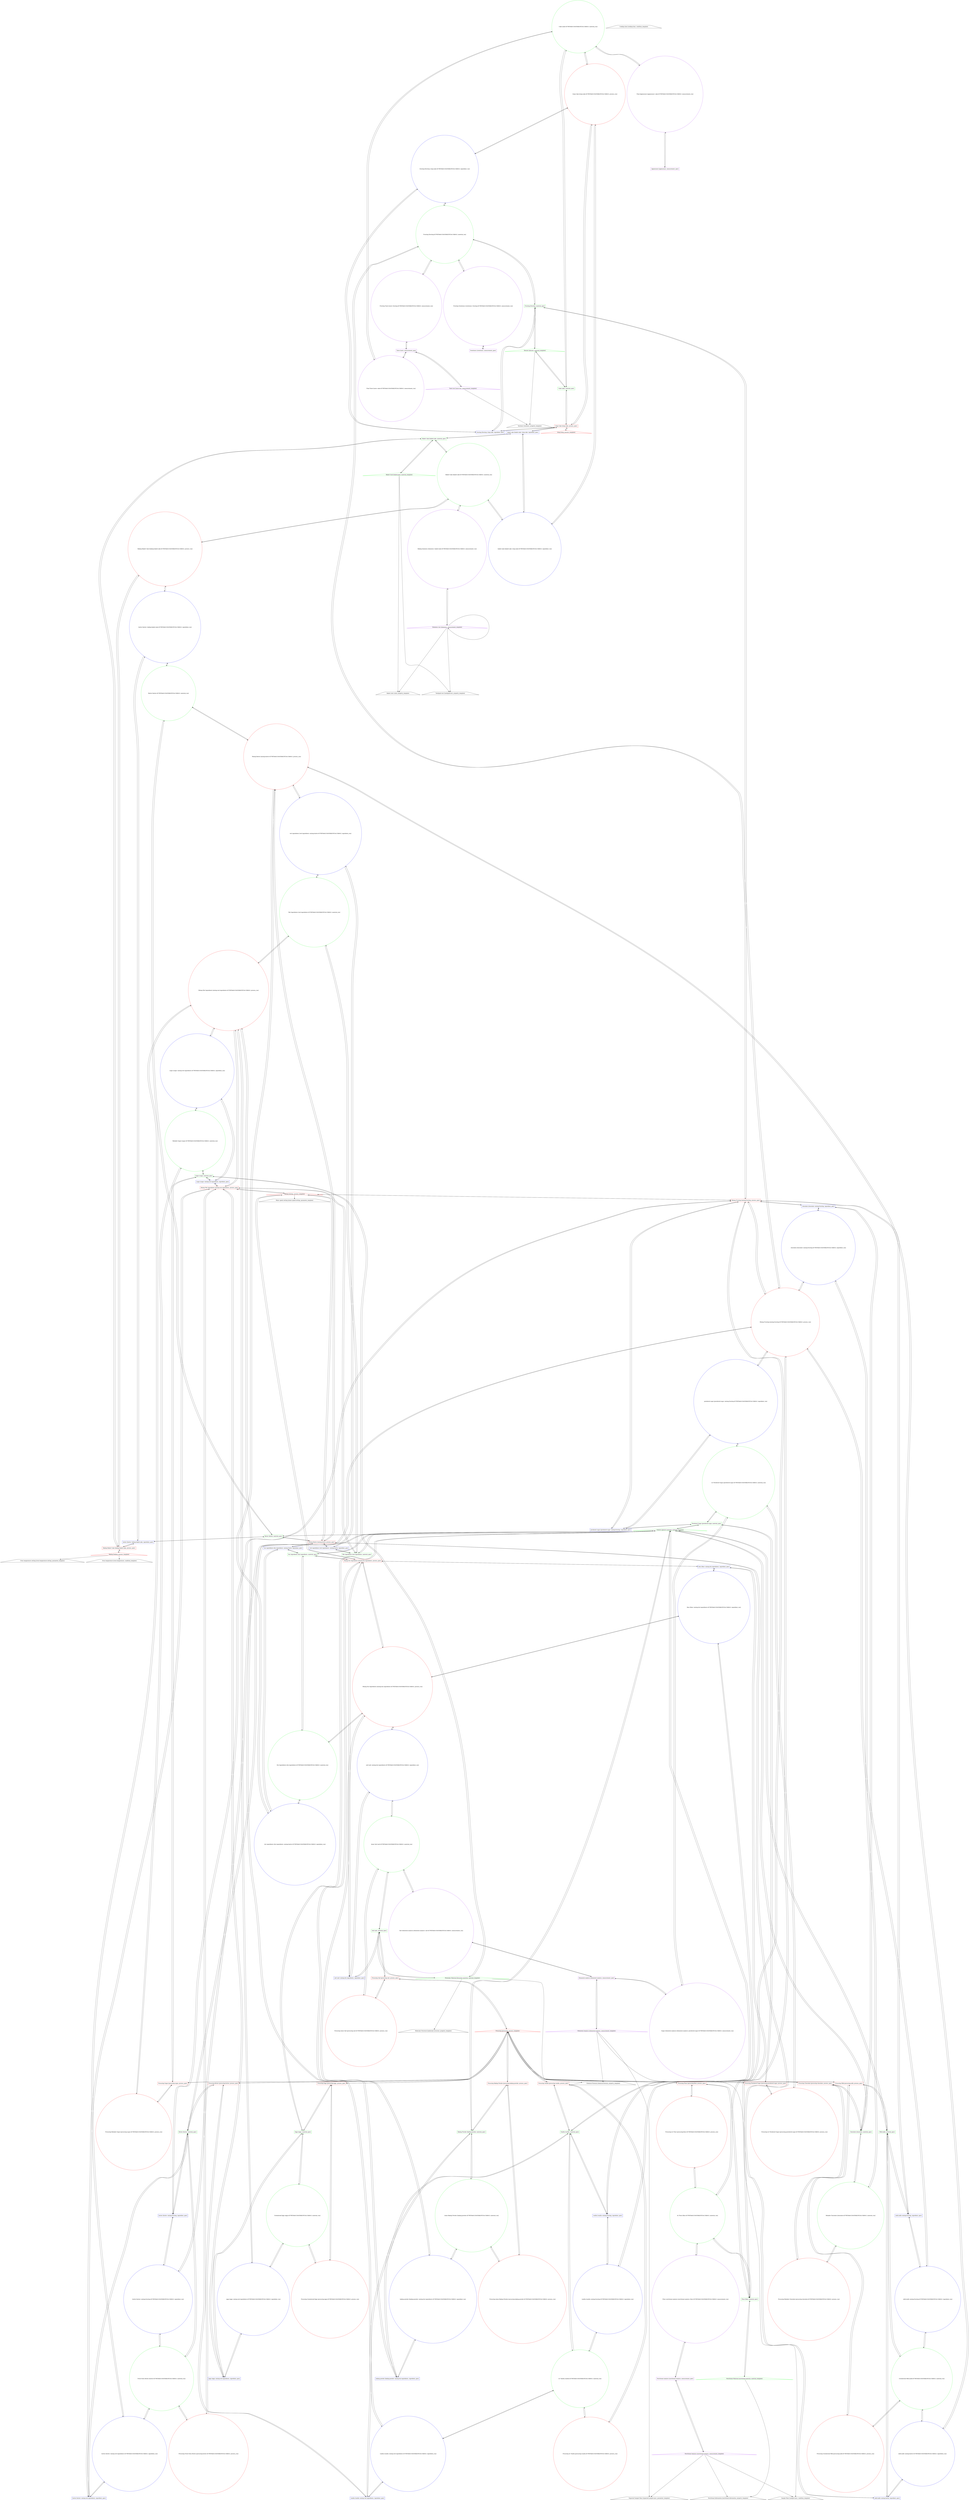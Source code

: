 digraph bidrected_cake {
	graph [bb="0,0,12115,34220",
		name=bidrected_cake
	];
	node [label="\N",
		nodesep=0.4,
		ranksep=1
	];
	"Cake [cake-d576929a6c518c058db29324c13db0c3, material_run]"	 [color=green,
		height=8.8825,
		object="{'file_links': [{'filename': 'Photo', 'type': 'file_link', 'url': 'https://storcpdkenticomedia.blob.core.windows.net/media/recipemanagementsystem/\
media/recipe-media-files/recipes/retail/x17/16730-beckys-butter-cake-600x600.jpg?ext=.jpg'}], 'name': 'Cake', 'notes': 'The spec \
says \"Butter cake recipe reminiscent of the 1-2-3-4 cake that Grandma may have baked.\"; Très délicieux! 😀', 'process': {'id': '\
icing-cake-d576929a6c518c058db29324c13db0c3', 'scope': 'citrine-demo', 'type': 'link_by_uid'}, 'sample_type': 'unknown', 'spec': {'\
id': 'cake', 'scope': 'citrine-demo', 'type': 'link_by_uid'}, 'tags': ['cake::butter cake', 'dessert::baked::cake', 'iced::chocolate'], '\
type': 'material_run', 'uids': {'citrine-demo': 'cake-d576929a6c518c058db29324c13db0c3'}}",
		pos="9008,33900",
		shape=circle,
		type=material_run,
		uuid="cake-d576929a6c518c058db29324c13db0c3",
		width=8.8825];
	"Icing Cake [icing-cake-d576929a6c518c058db29324c13db0c3, process_run]"	 [color=red,
		height=10.273,
		object="{'conditions': [], 'file_links': [], 'name': 'Icing Cake', 'notes': 'The spec says \"The act of covering a baked output with frosting\"', '\
parameters': [], 'source': {'performed_by': 'gwash', 'performed_date': '2015-03-14', 'type': 'performed_source'}, 'spec': {'id': '\
icing-cake', 'scope': 'citrine-demo', 'type': 'link_by_uid'}, 'tags': ['spreading'], 'type': 'process_run', 'uids': {'citrine-demo': '\
icing-cake-d576929a6c518c058db29324c13db0c3'}}",
		pos="8088,33082",
		shape=circle,
		type=process_run,
		uuid="icing-cake-d576929a6c518c058db29324c13db0c3",
		width=10.273];
	"Cake [cake-d576929a6c518c058db29324c13db0c3, material_run]" -> "Icing Cake [icing-cake-d576929a6c518c058db29324c13db0c3, process_run]"	 [pos="e,8361.8,33331 8766.3,33690 8644.5,33583 8496.2,33451 8369.4,33337"];
	"Cake [cake, material_spec]"	 [color=green,
		height=0.5,
		object="{'file_links': [{'filename': \"Becky's Butter Cake\", 'type': 'file_link', 'url': 'https://www.landolakes.com/recipe/16730/becky-s-butter-cake/'}], '\
name': 'Cake', 'notes': 'Butter cake recipe reminiscent of the 1-2-3-4 cake that Grandma may have baked.', 'process': {'id': 'icing-cake', '\
scope': 'citrine-demo', 'type': 'link_by_uid'}, 'properties': [{'conditions': [], 'property': {'file_links': [], 'name': 'Tastiness', '\
notes': None, 'origin': 'specified', 'template': {'id': 'tastiness', 'scope': 'citrine-demo', 'type': 'link_by_uid'}, 'type': 'property', '\
value': {'nominal': 5, 'type': 'nominal_integer'}}, 'type': 'property_and_conditions'}], 'tags': ['cake::butter cake', 'dessert::\
baked::cake', 'iced::chocolate'], 'template': {'id': 'dessert', 'scope': 'citrine-demo', 'type': 'link_by_uid'}, 'type': 'material_\
spec', 'uids': {'citrine-demo': 'cake'}}",
		pos="8758,29507",
		shape=rectangle,
		type=material_spec,
		uuid=cake,
		width=2.9444];
	"Cake [cake-d576929a6c518c058db29324c13db0c3, material_run]" -> "Cake [cake, material_spec]"	 [pos="e,8755.4,29525 8817.1,33643 8800.9,33611 8786.9,33578 8777,33544 8603.1,32960 8749,32782 8749,32173 8749,32173 8749,32173 8749,30508 \
8749,30123 8749,29654 8754.8,29535"];
	"Final Appearance [appearance--cake-d576929a6c518c058db29324c13db0c3, measurement_run]"	 [color=purple,
		height=12.854,
		object="{'conditions': [], 'file_links': [], 'material': {'id': 'cake-d576929a6c518c058db29324c13db0c3', 'scope': 'citrine-demo', 'type': '\
link_by_uid'}, 'name': 'Final Appearance', 'notes': None, 'parameters': [], 'properties': [{'file_links': [], 'name': 'Visual Appeal', '\
notes': None, 'origin': 'measured', 'template': None, 'type': 'property', 'value': {'nominal': 5, 'type': 'nominal_integer'}}], '\
source': None, 'spec': {'id': 'appearance', 'scope': 'citrine-demo', 'type': 'link_by_uid'}, 'tags': [], 'type': 'measurement_run', '\
uids': {'citrine-demo': 'appearance--cake-d576929a6c518c058db29324c13db0c3'}}",
		pos="9258,33082",
		shape=circle,
		type=measurement_run,
		uuid="appearance--cake-d576929a6c518c058db29324c13db0c3",
		width=12.854];
	"Cake [cake-d576929a6c518c058db29324c13db0c3, material_run]" -> "Final Appearance [appearance--cake-d576929a6c518c058db29324c13db0c3, measurement_run]"	 [pos="e,9116.6,33522 9095.4,33592 9101.4,33572 9107.5,33552 9113.7,33532"];
	"Final Taste [taste--cake-d576929a6c518c058db29324c13db0c3, measurement_run]"	 [color=purple,
		height=11.157,
		object="{'conditions': [], 'file_links': [], 'material': {'id': 'cake-d576929a6c518c058db29324c13db0c3', 'scope': 'citrine-demo', 'type': '\
link_by_uid'}, 'name': 'Final Taste', 'notes': None, 'parameters': [], 'properties': [{'file_links': [], 'name': 'Tastiness', 'notes': \
None, 'origin': 'measured', 'template': {'id': 'tastiness', 'scope': 'citrine-demo', 'type': 'link_by_uid'}, 'type': 'property', '\
value': {'lower_bound': 4, 'type': 'uniform_integer', 'upper_bound': 5}}], 'source': None, 'spec': {'id': 'taste', 'scope': 'citrine-demo', '\
type': 'link_by_uid'}, 'tags': [], 'type': 'measurement_run', 'uids': {'citrine-demo': 'taste--cake-d576929a6c518c058db29324c13db0c3'}}",
		pos="11713,29507",
		shape=circle,
		type=measurement_run,
		uuid="taste--cake-d576929a6c518c058db29324c13db0c3",
		width=11.157];
	"Cake [cake-d576929a6c518c058db29324c13db0c3, material_run]" -> "Final Taste [taste--cake-d576929a6c518c058db29324c13db0c3, measurement_run]"	 [pos="e,11582,29887 9213.1,33654 9248.6,33625 9287.3,33599 9328,33580 9487.3,33507 9557.8,33609 9721,33544 10645,33179 11485,33166 11485,\
32173 11485,32173 11485,32173 11485,30508 11485,30303 11529,30080 11579,29897"];
	"Icing Cake [icing-cake-d576929a6c518c058db29324c13db0c3, process_run]" -> "Cake [cake-d576929a6c518c058db29324c13db0c3, material_run]"	 [pos="e,8771.7,33684 8367.3,33324 8493.8,33436 8642,33568 8764,33678"];
	"Icing Cake [icing-cake, process_spec]"	 [color=red,
		height=0.5,
		object="{'conditions': [], 'file_links': [], 'name': 'Icing Cake', 'notes': 'The act of covering a baked output with frosting', 'parameters': [], '\
tags': ['spreading'], 'template': {'id': 'icing', 'scope': 'citrine-demo', 'type': 'link_by_uid'}, 'type': 'process_spec', 'uids': {'\
citrine-demo': 'icing-cake'}}",
		pos="8211,29051",
		shape=rectangle,
		type=process_spec,
		uuid="icing-cake",
		width=4];
	"Icing Cake [icing-cake-d576929a6c518c058db29324c13db0c3, process_run]" -> "Icing Cake [icing-cake, process_spec]"	 [pos="e,8201,29069 7929.4,32747 7910.4,32693 7893.9,32637 7883,32583 7777,32057 7855,31913 7855,31376 7855,31376 7855,31376 7855,30508 \
7855,29915 8130.2,29223 8196.8,29079"];
	"baked cake [baked-cake--icing-cake-d576929a6c518c058db29324c13db0c3, ingredient_run]"	 [color=blue,
		height=12.313,
		object="{'absolute_quantity': None, 'file_links': [], 'labels': ['substrate'], 'mass_fraction': None, 'material': {'id': 'baked-cake-d576929a6c518c058db29324c13db0c3', '\
scope': 'citrine-demo', 'type': 'link_by_uid'}, 'name': 'baked cake', 'notes': None, 'number_fraction': None, 'process': {'id': '\
icing-cake-d576929a6c518c058db29324c13db0c3', 'scope': 'citrine-demo', 'type': 'link_by_uid'}, 'spec': {'id': 'baked-cake--icing-cake', '\
scope': 'citrine-demo', 'type': 'link_by_uid'}, 'tags': ['substrate'], 'type': 'ingredient_run', 'uids': {'citrine-demo': 'baked-cake--icing-cake-d576929a6c518c058db29324c13db0c3'}, '\
volume_fraction': None}",
		pos="4250,27560",
		shape=circle,
		type=ingredient_run,
		uuid="baked-cake--icing-cake-d576929a6c518c058db29324c13db0c3",
		width=12.313];
	"Icing Cake [icing-cake-d576929a6c518c058db29324c13db0c3, process_run]" -> "baked cake [baked-cake--icing-cake-d576929a6c518c058db29324c13db0c3, ingredient_run]"	 [pos="e,4287.8,28002 7727.1,33000 6786.6,32775 4333,32116 4333,31376 4333,31376 4333,31376 4333,28897 4333,28602 4310.4,28271 4288.7,28012"];
	"frosting [frosting--icing-cake-d576929a6c518c058db29324c13db0c3, ingredient_run]"	 [color=blue,
		height=11.392,
		object="{'absolute_quantity': {'mean': 0.7742382272965047, 'std': 0.03755, 'type': 'normal_real', 'units': 'kilogram'}, 'file_links': [], '\
labels': ['coating'], 'mass_fraction': None, 'material': {'id': 'frosting-d576929a6c518c058db29324c13db0c3', 'scope': 'citrine-demo', '\
type': 'link_by_uid'}, 'name': 'frosting', 'notes': 'The spec says \"Seems like a lot of frosting\"', 'number_fraction': None, 'process': {'\
id': 'icing-cake-d576929a6c518c058db29324c13db0c3', 'scope': 'citrine-demo', 'type': 'link_by_uid'}, 'spec': {'id': 'frosting--icing-cake', '\
scope': 'citrine-demo', 'type': 'link_by_uid'}, 'tags': ['frosting::chocolate', 'topping::chocolate'], 'type': 'ingredient_run', '\
uids': {'citrine-demo': 'frosting--icing-cake-d576929a6c518c058db29324c13db0c3'}, 'volume_fraction': None}",
		pos="8311,32173",
		shape=circle,
		type=ingredient_run,
		uuid="frosting--icing-cake-d576929a6c518c058db29324c13db0c3",
		width=11.392];
	"Icing Cake [icing-cake-d576929a6c518c058db29324c13db0c3, process_run]" -> "frosting [frosting--icing-cake-d576929a6c518c058db29324c13db0c3, ingredient_run]"	 [pos="e,8206.9,32569 8169.9,32721 8181.2,32674 8192.9,32626 8204.5,32579"];
	"Cake [cake, material_spec]" -> "Cake [cake-d576929a6c518c058db29324c13db0c3, material_run]"	 [pos="e,8830.4,33634 8760.5,29525 8767,29624 8767,30111 8767,30508 8767,32173 8767,32173 8767,32173 8767,32782 8621.1,32960 8795,33544 \
8803,33571 8813.7,33598 8826,33625"];
	"Cake [cake, material_spec]" -> "Icing Cake [icing-cake, process_spec]"	 [pos="e,8230,29070 8733.3,29489 8643,29418 8331.1,29158 8237.6,29076"];
	"Dessert [dessert, material_template]"	 [color=green,
		height=0.63889,
		object="{'description': None, 'name': 'Dessert', 'properties': [[{'id': 'tastiness', 'scope': 'citrine-demo', 'type': 'link_by_uid'}, None]], '\
tags': [], 'type': 'material_template', 'uids': {'citrine-demo': 'dessert'}}",
		pos="9160,29968",
		shape=triangle,
		type=material_template,
		uuid=dessert,
		width=10.146];
	"Cake [cake, material_spec]" -> "Dessert [dessert, material_template]"	 [pos="e,9152,29956 8776.6,29525 8845.6,29598 9084.4,29872 9145.7,29948"];
	"Final Appearance [appearance--cake-d576929a6c518c058db29324c13db0c3, measurement_run]" -> "Cake [cake-d576929a6c518c058db29324c13db0c3, material_run]"	 [pos="e,9107.4,33596 9128.9,33526 9122.7,33546 9116.5,33566 9110.4,33586"];
	"Appearance [appearance, measurement_spec]"	 [color=purple,
		height=0.5,
		object="{'conditions': [], 'file_links': [], 'name': 'Appearance', 'notes': None, 'parameters': [], 'tags': [], 'template': None, 'type': '\
measurement_spec', 'uids': {'citrine-demo': 'appearance'}}",
		pos="9258,32173",
		shape=rectangle,
		type=measurement_spec,
		uuid=appearance,
		width=4.8333];
	"Final Appearance [appearance--cake-d576929a6c518c058db29324c13db0c3, measurement_run]" -> "Appearance [appearance, measurement_spec]"	 [pos="e,9255.9,32191 9251.2,32619 9251.3,32442 9252.7,32268 9255.4,32201"];
	"Final Taste [taste--cake-d576929a6c518c058db29324c13db0c3, measurement_run]" -> "Cake [cake-d576929a6c518c058db29324c13db0c3, material_run]"	 [pos="e,9221.4,33662 11597,29891 11548,30076 11503,30301 11503,30508 11503,32173 11503,32173 11503,32173 11503,33166 10663,33179 9739,\
33544 9575.8,33609 9505.3,33507 9346,33580 9304.8,33599 9265.6,33626 9229.5,33655"];
	"Taste [taste, measurement_spec]"	 [color=purple,
		height=0.5,
		object="{'conditions': [], 'file_links': [], 'name': 'Taste', 'notes': None, 'parameters': [], 'tags': [], 'template': {'id': 'taste-test', '\
scope': 'citrine-demo', 'type': 'link_by_uid'}, 'type': 'measurement_spec', 'uids': {'citrine-demo': 'taste'}}",
		pos="10838,29968",
		shape=rectangle,
		type=measurement_spec,
		uuid=taste,
		width=3.5278];
	"Final Taste [taste--cake-d576929a6c518c058db29324c13db0c3, measurement_run]" -> "Taste [taste, measurement_spec]"	 [pos="e,10965,29961 11454,29814 11410,29851 11361,29884 11311,29909 11254,29936 11094,29952 10975,29960"];
	"Icing Cake [icing-cake, process_spec]" -> "Icing Cake [icing-cake-d576929a6c518c058db29324c13db0c3, process_run]"	 [pos="e,7944.8,32740 8205.4,29069 8161,29191 7873,29902 7873,30508 7873,31376 7873,31376 7873,31376 7873,31913 7795,32057 7901,32583 7910.8,\
32632 7925.1,32682 7941.5,32731"];
	"Icing Cake [icing-cake, process_spec]" -> "Cake [cake, material_spec]"	 [pos="e,8739,29489 8235.7,29070 8326.2,29141 8638,29400 8731.4,29482"];
	"baked cake [baked-cake--icing-cake, ingredient_spec]"	 [color=blue,
		height=0.5,
		object="{'absolute_quantity': None, 'file_links': [], 'labels': ['substrate'], 'mass_fraction': None, 'material': {'id': 'baked-cake', '\
scope': 'citrine-demo', 'type': 'link_by_uid'}, 'name': 'baked cake', 'notes': None, 'number_fraction': None, 'process': {'id': '\
icing-cake', 'scope': 'citrine-demo', 'type': 'link_by_uid'}, 'tags': ['substrate'], 'type': 'ingredient_spec', 'uids': {'citrine-demo': '\
baked-cake--icing-cake'}, 'volume_fraction': None}",
		pos="8211,28974",
		shape=rectangle,
		type=ingredient_spec,
		uuid="baked-cake--icing-cake",
		width=5.5694];
	"Icing Cake [icing-cake, process_spec]" -> "baked cake [baked-cake--icing-cake, ingredient_spec]"	 [pos="e,8205.1,28992 8205.1,29033 8204.2,29024 8204,29013 8204.4,29003"];
	"Icing [icing, process_template]"	 [color=red,
		height=0.63889,
		object="{'allowed_labels': ['coating', 'substrate'], 'allowed_names': [], 'conditions': [], 'description': 'Applying a coating to a substrate', '\
name': 'Icing', 'parameters': [], 'tags': [], 'type': 'process_template', 'uids': {'citrine-demo': 'icing'}}",
		pos="8740,28974",
		shape=triangle,
		type=process_template,
		uuid=icing,
		width=8.6298];
	"Icing Cake [icing-cake, process_spec]" -> "Icing [icing, process_template]"	 [pos="e,8647.4,28987 8328.8,29033 8421.4,29020 8548.9,29001 8637.3,28988"];
	"frosting [frosting--icing-cake, ingredient_spec]"	 [color=blue,
		height=0.5,
		object="{'absolute_quantity': {'nominal': 0.751, 'type': 'nominal_real', 'units': 'kilogram'}, 'file_links': [], 'labels': ['coating'], '\
mass_fraction': None, 'material': {'id': 'frosting', 'scope': 'citrine-demo', 'type': 'link_by_uid'}, 'name': 'frosting', 'notes': '\
Seems like a lot of frosting', 'number_fraction': None, 'process': {'id': 'icing-cake', 'scope': 'citrine-demo', 'type': 'link_by_\
uid'}, 'tags': ['frosting::chocolate', 'topping::chocolate'], 'type': 'ingredient_spec', 'uids': {'citrine-demo': 'frosting--icing-cake'}, '\
volume_fraction': None}",
		pos="7817,28974",
		shape=rectangle,
		type=ingredient_spec,
		uuid="frosting--icing-cake",
		width=4.8611];
	"Icing Cake [icing-cake, process_spec]" -> "frosting [frosting--icing-cake, ingredient_spec]"	 [pos="e,7903.4,28992 8113,29033 8052.1,29022 7974,29006 7913.4,28994"];
	"baked cake [baked-cake--icing-cake-d576929a6c518c058db29324c13db0c3, ingredient_run]" -> "Icing Cake [icing-cake-d576929a6c518c058db29324c13db0c3, process_run]"	 [pos="e,7727.5,32998 4303.4,28000 4327.7,28261 4351,28598 4351,28897 4351,31376 4351,31376 4351,31376 4351,32112 6773.3,32767 7717.5,32996"];
	"baked cake [baked-cake--icing-cake-d576929a6c518c058db29324c13db0c3, ingredient_run]" -> "baked cake [baked-cake--icing-cake, ingredient_spec]"	 [pos="e,8071.7,28956 4357.5,27990 4445.4,28320 4577.2,28735 4716,28843 4850,28948 5307.4,28906 5477,28915 6601.2,28976 6886.2,28882 8010,\
28951 8026.7,28952 8044.2,28954 8061.6,28955"];
	"Baked Cake [baked-cake-d576929a6c518c058db29324c13db0c3, material_run]"	 [color=green,
		height=10.652,
		object="{'file_links': [], 'name': 'Baked Cake', 'notes': 'The spec says \"The cakey part of the cake\"', 'process': {'id': 'baking-baked-cake-d576929a6c518c058db29324c13db0c3', '\
scope': 'citrine-demo', 'type': 'link_by_uid'}, 'sample_type': 'unknown', 'spec': {'id': 'baked-cake', 'scope': 'citrine-demo', '\
type': 'link_by_uid'}, 'tags': ['substrate'], 'type': 'material_run', 'uids': {'citrine-demo': 'baked-cake-d576929a6c518c058db29324c13db0c3'}}",
		pos="6055,28460",
		shape=circle,
		type=material_run,
		uuid="baked-cake-d576929a6c518c058db29324c13db0c3",
		width=10.652];
	"baked cake [baked-cake--icing-cake-d576929a6c518c058db29324c13db0c3, ingredient_run]" -> "Baked Cake [baked-cake-d576929a6c518c058db29324c13db0c3, material_run]"	 [pos="e,5810.2,28164 4610.9,27818 4748.5,27904 4911.1,27991 5072,28040 5199.5,28079 5549,28022 5671,28076 5717.4,28097 5761.6,28126 5802.3,\
28158"];
	"frosting [frosting--icing-cake-d576929a6c518c058db29324c13db0c3, ingredient_run]" -> "Icing Cake [icing-cake-d576929a6c518c058db29324c13db0c3, process_run]"	 [pos="e,8182.4,32724 8219.5,32573 8208.1,32620 8196.4,32667 8184.9,32714"];
	"frosting [frosting--icing-cake-d576929a6c518c058db29324c13db0c3, ingredient_run]" -> "frosting [frosting--icing-cake, ingredient_spec]"	 [pos="e,7816.5,28992 8234.1,31770 8153.7,31317 8026.2,30561 7930,29909 7877.4,29552 7824.9,29117 7817.1,29003"];
	"Frosting [frosting-d576929a6c518c058db29324c13db0c3, material_run]"	 [color=green,
		height=9.7311,
		object="{'file_links': [], 'name': 'Frosting', 'notes': 'The spec says \"Chocolate frosting\"', 'process': {'id': 'mixing-frosting-d576929a6c518c058db29324c13db0c3', '\
scope': 'citrine-demo', 'type': 'link_by_uid'}, 'sample_type': 'unknown', 'spec': {'id': 'frosting', 'scope': 'citrine-demo', 'type': '\
link_by_uid'}, 'tags': ['frosting::chocolate', 'topping::chocolate'], 'type': 'material_run', 'uids': {'citrine-demo': 'frosting-d576929a6c518c058db29324c13db0c3'}}",
		pos="9789,31376",
		shape=circle,
		type=material_run,
		uuid="frosting-d576929a6c518c058db29324c13db0c3",
		width=9.7311];
	"frosting [frosting--icing-cake-d576929a6c518c058db29324c13db0c3, ingredient_run]" -> "Frosting [frosting-d576929a6c518c058db29324c13db0c3, material_run]"	 [pos="e,9479.1,31540 8670.9,31976 8915.1,31843 9235,31671 9470,31545"];
	"Dessert [dessert, material_template]" -> "Cake [cake, material_spec]"	 [pos="e,8770.9,29525 9147.3,29956 9088.9,29895 8848.1,29620 8777.4,29533"];
	"Tastiness [tastiness, property_template]"	 [color=black,
		height=0.5,
		object="{'bounds': {'lower_bound': 1, 'type': 'integer_bounds', 'upper_bound': 10}, 'description': 'Yumminess on a fairly arbitrary scale', '\
name': 'Tastiness', 'tags': [], 'type': 'property_template', 'uids': {'citrine-demo': 'tastiness'}}",
		pos="10732,29051",
		shape=trapezium,
		type=property_template,
		uuid=tastiness,
		width=7.8128];
	"Dessert [dessert, material_template]" -> "Tastiness [tastiness, property_template]"	 [pos="e,10566,29069 9171.5,29956 9257.4,29870 9810,29333 10374,29105 10407,29092 10483,29080 10556,29070"];
	"Frosting [frosting, material_spec]"	 [color=green,
		height=0.5,
		object="{'file_links': [], 'name': 'Frosting', 'notes': 'Chocolate frosting', 'process': {'id': 'mixing-frosting', 'scope': 'citrine-demo', '\
type': 'link_by_uid'}, 'properties': [], 'tags': ['frosting::chocolate', 'topping::chocolate'], 'template': {'id': 'dessert', 'scope': '\
citrine-demo', 'type': 'link_by_uid'}, 'type': 'material_spec', 'uids': {'citrine-demo': 'frosting'}}",
		pos="9160,30508",
		shape=rectangle,
		type=material_spec,
		uuid=frosting,
		width=3.5833];
	"Dessert [dessert, material_template]" -> "Frosting [frosting, material_spec]"	 [pos="e,9162.6,30490 9162.9,29991 9167.9,30077 9168,30385 9163.2,30480"];
	"Appearance [appearance, measurement_spec]" -> "Final Appearance [appearance--cake-d576929a6c518c058db29324c13db0c3, measurement_run]"	 [pos="e,9264.7,32619 9260,32191 9263.1,32247 9264.6,32426 9264.7,32609"];
	"Taste [taste, measurement_spec]" -> "Final Taste [taste--cake-d576929a6c518c058db29324c13db0c3, measurement_run]"	 [pos="e,11445,29807 10965,29960 11079,29952 11236,29936 11293,29909 11344,29884 11393,29850 11438,29813"];
	"Taste test [taste-test, measurement_template]"	 [color=purple,
		height=0.63889,
		object="{'conditions': [], 'description': None, 'name': 'Taste test', 'parameters': [], 'properties': [[{'id': 'tastiness', 'scope': 'citrine-demo', '\
type': 'link_by_uid'}, None]], 'tags': [], 'type': 'measurement_template', 'uids': {'citrine-demo': 'taste-test'}}",
		pos="10838,29507",
		shape=triangle,
		type=measurement_template,
		uuid="taste-test",
		width=12.638];
	"Taste [taste, measurement_spec]" -> "Taste test [taste-test, measurement_template]"	 [pos="e,10835,29530 10835,29950 10830,29880 10830,29631 10834,29540"];
	"Frosting Taste [taste--frosting-d576929a6c518c058db29324c13db0c3, measurement_run]"	 [color=purple,
		height=12.006,
		object="{'conditions': [], 'file_links': [], 'material': {'id': 'frosting-d576929a6c518c058db29324c13db0c3', 'scope': 'citrine-demo', 'type': '\
link_by_uid'}, 'name': 'Frosting Taste', 'notes': None, 'parameters': [], 'properties': [{'file_links': [], 'name': 'Tastiness', '\
notes': None, 'origin': 'measured', 'template': {'id': 'tastiness', 'scope': 'citrine-demo', 'type': 'link_by_uid'}, 'type': 'property', '\
value': {'nominal': 4, 'type': 'nominal_integer'}}], 'source': None, 'spec': {'id': 'taste', 'scope': 'citrine-demo', 'type': 'link_\
by_uid'}, 'tags': [], 'type': 'measurement_run', 'uids': {'citrine-demo': 'taste--frosting-d576929a6c518c058db29324c13db0c3'}}",
		pos="10807,30508",
		shape=circle,
		type=measurement_run,
		uuid="taste--frosting-d576929a6c518c058db29324c13db0c3",
		width=12.006];
	"Taste [taste, measurement_spec]" -> "Frosting Taste [taste--frosting-d576929a6c518c058db29324c13db0c3, measurement_run]"	 [pos="e,10837,30077 10840,29986 10840,30003 10839,30032 10838,30067"];
	"baked cake [baked-cake--icing-cake, ingredient_spec]" -> "Icing Cake [icing-cake, process_spec]"	 [pos="e,8216.8,29033 8216.8,28992 8217.7,29002 8217.9,29013 8217.5,29023"];
	"baked cake [baked-cake--icing-cake, ingredient_spec]" -> "baked cake [baked-cake--icing-cake-d576929a6c518c058db29324c13db0c3, ingredient_run]"	 [pos="e,4343.9,27993 8053.9,28956 8033.1,28954 8012,28953 7992,28951 6868.2,28882 6583.2,28976 5459,28915 5289.4,28906 4832,28948 4698,\
28843 4561.1,28737 4431,28331 4346.5,28004"];
	"Baked Cake [baked-cake, material_spec]"	 [color=green,
		height=0.5,
		object="{'file_links': [], 'name': 'Baked Cake', 'notes': 'The cakey part of the cake', 'process': {'id': 'baking-baked-cake', 'scope': '\
citrine-demo', 'type': 'link_by_uid'}, 'properties': [{'conditions': [], 'property': {'file_links': [], 'name': 'Toothpick test', '\
notes': None, 'origin': 'unknown', 'template': {'id': 'toothpick-test', 'scope': 'citrine-demo', 'type': 'link_by_uid'}, 'type': '\
property', 'value': {'category': 'completely clean', 'type': 'nominal_categorical'}}, 'type': 'property_and_conditions'}, {'conditions': [], '\
property': {'file_links': [], 'name': 'Color', 'notes': None, 'origin': 'specified', 'template': {'id': 'color', 'scope': 'citrine-demo', '\
type': 'link_by_uid'}, 'type': 'property', 'value': {'category': 'Golden brown', 'type': 'nominal_categorical'}}, 'type': 'property_\
and_conditions'}], 'tags': ['substrate'], 'template': {'id': 'baked-good', 'scope': 'citrine-demo', 'type': 'link_by_uid'}, 'type': '\
material_spec', 'uids': {'citrine-demo': 'baked-cake'}}",
		pos="5632,28897",
		shape=rectangle,
		type=material_spec,
		uuid="baked-cake",
		width=4.2917];
	"baked cake [baked-cake--icing-cake, ingredient_spec]" -> "Baked Cake [baked-cake, material_spec]"	 [pos="e,5786.5,28899 8052.2,28956 8031.9,28954 8011.5,28953 7992,28951 7563.6,28923 6259.1,28905 5796.6,28899"];
	"Icing [icing, process_template]" -> "Icing Cake [icing-cake, process_spec]"	 [pos="e,8340.5,29033 8653.3,28988 8571.2,29000 8446.6,29018 8350.6,29032"];
	"frosting [frosting--icing-cake, ingredient_spec]" -> "Icing Cake [icing-cake, process_spec]"	 [pos="e,8124.4,29033 7914.9,28992 7975.8,29004 8053.8,29019 8114.5,29031"];
	"frosting [frosting--icing-cake, ingredient_spec]" -> "frosting [frosting--icing-cake-d576929a6c518c058db29324c13db0c3, ingredient_run]"	 [pos="e,8246.8,31767 7821.8,28992 7839.4,29088 7893.6,29540 7948,29909 8043.3,30556 8169.4,31304 8245.1,31757"];
	"frosting [frosting--icing-cake, ingredient_spec]" -> "Frosting [frosting, material_spec]"	 [pos="e,9145.8,30490 7834.4,28992 7979.4,29150 8982.4,30296 9139.4,30483"];
	"Baked Cake [baked-cake-d576929a6c518c058db29324c13db0c3, material_run]" -> "baked cake [baked-cake--icing-cake-d576929a6c518c058db29324c13db0c3, ingredient_run]"	 [pos="e,4605.6,27825 5801.4,28172 5755.9,28134 5705.9,28100 5653,28076 5531,28022 5181.5,28079 5054,28040 4901,27994 4746.4,27913 4614.3,\
27830"];
	"Baked Cake [baked-cake-d576929a6c518c058db29324c13db0c3, material_run]" -> "Baked Cake [baked-cake, material_spec]"	 [pos="e,5652.5,28879 5791.6,28739 5738,28794 5689.1,28843 5659.9,28872"];
	"Baking Baked Cake [baking-baked-cake-d576929a6c518c058db29324c13db0c3, process_run]"	 [color=red,
		height=12.511,
		object="{'conditions': [{'file_links': [], 'name': 'Cooking time', 'notes': None, 'origin': 'measured', 'template': {'id': 'cooking-time', '\
scope': 'citrine-demo', 'type': 'link_by_uid'}, 'type': 'condition', 'value': {'nominal': 48.0, 'type': 'nominal_real', 'units': '\
minute'}}, {'file_links': [], 'name': 'Oven temperature', 'notes': None, 'origin': 'measured', 'template': None, 'type': 'condition', '\
value': {'nominal': 362.0, 'type': 'nominal_real', 'units': 'degree_Fahrenheit'}}], 'file_links': [], 'name': 'Baking Baked Cake', '\
notes': 'The spec says \"Using heat to convert batter into a solid matrix\"', 'parameters': [], 'source': {'performed_by': 'gwash', '\
performed_date': '2015-03-14', 'type': 'performed_source'}, 'spec': {'id': 'baking-baked-cake', 'scope': 'citrine-demo', 'type': '\
link_by_uid'}, 'tags': ['oven::baking'], 'type': 'process_run', 'uids': {'citrine-demo': 'baking-baked-cake-d576929a6c518c058db29324c13db0c3'}}",
		pos="6501,27560",
		shape=circle,
		type=process_run,
		uuid="baking-baked-cake-d576929a6c518c058db29324c13db0c3",
		width=12.511];
	"Baked Cake [baked-cake-d576929a6c518c058db29324c13db0c3, material_run]" -> "Baking Baked Cake [baking-baked-cake-d576929a6c518c058db29324c13db0c3, process_run]"	 [pos="e,6295.4,27961 6220,28114 6243.1,28067 6267.1,28018 6290.9,27970"];
	"Baking doneness [doneness--baked-cake-d576929a6c518c058db29324c13db0c3, measurement_run]"	 [color=purple,
		height=13.342,
		object="{'conditions': [], 'file_links': [], 'material': {'id': 'baked-cake-d576929a6c518c058db29324c13db0c3', 'scope': 'citrine-demo', '\
type': 'link_by_uid'}, 'name': 'Baking doneness', 'notes': None, 'parameters': [], 'properties': [{'file_links': [], 'name': 'Toothpick \
test', 'notes': None, 'origin': 'measured', 'template': {'id': 'toothpick-test', 'scope': 'citrine-demo', 'type': 'link_by_uid'}, '\
type': 'property', 'value': {'category': 'crumbs', 'type': 'nominal_categorical'}}, {'file_links': [], 'name': 'Color', 'notes': \
None, 'origin': 'measured', 'template': {'id': 'color', 'scope': 'citrine-demo', 'type': 'link_by_uid'}, 'type': 'property', 'value': {'\
probabilities': {'Deep brown': 0.3, 'Golden brown': 0.65, 'Pale': 0.05}, 'type': 'discrete_categorical'}}], 'source': None, 'spec': {'\
id': 'doneness', 'scope': 'citrine-demo', 'type': 'link_by_uid'}, 'tags': [], 'type': 'measurement_run', 'uids': {'citrine-demo': '\
doneness--baked-cake-d576929a6c518c058db29324c13db0c3'}}",
		pos="5552,27560",
		shape=circle,
		type=measurement_run,
		uuid="doneness--baked-cake-d576929a6c518c058db29324c13db0c3",
		width=13.342];
	"Baked Cake [baked-cake-d576929a6c518c058db29324c13db0c3, material_run]" -> "Baking doneness [doneness--baked-cake-d576929a6c518c058db29324c13db0c3, measurement_run]"	 [pos="e,5781.3,27982 5862.7,28128 5837.7,28083 5811.9,28037 5786.3,27991"];
	"Frosting [frosting-d576929a6c518c058db29324c13db0c3, material_run]" -> "frosting [frosting--icing-cake-d576929a6c518c058db29324c13db0c3, ingredient_run]"	 [pos="e,8673.7,31980 9481.7,31545 9249.4,31671 8929.5,31843 8682.8,31975"];
	"Frosting [frosting-d576929a6c518c058db29324c13db0c3, material_run]" -> "Frosting [frosting, material_spec]"	 [pos="e,9157.8,30527 9488.7,31195 9414.5,31137 9341.4,31068 9289,30990 9188,30840 9160,30615 9157.9,30537"];
	"Frosting [frosting-d576929a6c518c058db29324c13db0c3, material_run]" -> "Frosting Taste [taste--frosting-d576929a6c518c058db29324c13db0c3, measurement_run]"	 [pos="e,10506,30819 10078,31178 10159,31120 10246,31055 10322,30990 10381,30939 10442,30883 10499,30827"];
	"Mixing Frosting [mixing-frosting-d576929a6c518c058db29324c13db0c3, process_run]"	 [color=red,
		height=11.573,
		object="{'conditions': [], 'file_links': [], 'name': 'Mixing Frosting', 'notes': 'The spec says \"Combining ingredients to make a sweet frosting\"', '\
parameters': [], 'source': {'performed_by': 'gwash', 'performed_date': '2015-03-14', 'type': 'performed_source'}, 'spec': {'id': '\
mixing-frosting', 'scope': 'citrine-demo', 'type': 'link_by_uid'}, 'tags': ['mixing'], 'type': 'process_run', 'uids': {'citrine-demo': '\
mixing-frosting-d576929a6c518c058db29324c13db0c3'}}",
		pos="6400,4302.4",
		shape=circle,
		type=process_run,
		uuid="mixing-frosting-d576929a6c518c058db29324c13db0c3",
		width=11.573];
	"Frosting [frosting-d576929a6c518c058db29324c13db0c3, material_run]" -> "Mixing Frosting [mixing-frosting-d576929a6c518c058db29324c13db0c3, process_run]"	 [pos="e,6816,4324.5 10091,31198 10163,31141 10230,31072 10271,30990 10373,30787 10299,30195 10299,29968 10299,29968 10299,29968 10299,\
6231.9 10299,5233.8 9501.6,5197.8 8607,4755 8031.3,4470.1 7286.6,4364.5 6826.2,4325.4"];
	"Frosting Sweetness [sweetness--frosting-d576929a6c518c058db29324c13db0c3, measurement_run]"	 [color=purple,
		height=13.378,
		object="{'conditions': [], 'file_links': [], 'material': {'id': 'frosting-d576929a6c518c058db29324c13db0c3', 'scope': 'citrine-demo', 'type': '\
link_by_uid'}, 'name': 'Frosting Sweetness', 'notes': None, 'parameters': [], 'properties': [{'file_links': [], 'name': 'Sweetness (\
Sucrose-basis)', 'notes': None, 'origin': 'measured', 'template': None, 'type': 'property', 'value': {'nominal': 1.7, 'type': 'nominal_\
real', 'units': 'dimensionless'}}], 'source': None, 'spec': {'id': 'sweetness', 'scope': 'citrine-demo', 'type': 'link_by_uid'}, '\
tags': [], 'type': 'measurement_run', 'uids': {'citrine-demo': 'sweetness--frosting-d576929a6c518c058db29324c13db0c3'}}",
		pos="9789,30508",
		shape=circle,
		type=measurement_run,
		uuid="sweetness--frosting-d576929a6c518c058db29324c13db0c3",
		width=13.378];
	"Frosting [frosting-d576929a6c518c058db29324c13db0c3, material_run]" -> "Frosting Sweetness [sweetness--frosting-d576929a6c518c058db29324c13db0c3, measurement_run]"	 [pos="e,9782.3,30990 9782.3,31026 9782.3,31017 9782.3,31009 9782.3,31000"];
	"Frosting [frosting, material_spec]" -> "Dessert [dessert, material_template]"	 [pos="e,9157,29991 9157.3,30490 9152.1,30412 9151.9,30103 9156.5,30001"];
	"Frosting [frosting, material_spec]" -> "frosting [frosting--icing-cake, ingredient_spec]"	 [pos="e,7831.1,28992 9142.6,30490 8997.6,30332 7994.6,29187 7837.6,29000"];
	"Frosting [frosting, material_spec]" -> "Frosting [frosting-d576929a6c518c058db29324c13db0c3, material_run]"	 [pos="e,9494.6,31186 9164.6,30527 9175.5,30594 9201.2,30832 9307,30990 9354.7,31061 9419.7,31125 9486.4,31179"];
	"Mixing Frosting [mixing-frosting, process_spec]"	 [color=red,
		height=0.5,
		object="{'conditions': [], 'file_links': [], 'name': 'Mixing Frosting', 'notes': 'Combining ingredients to make a sweet frosting', 'parameters': [{'\
file_links': [], 'name': 'Mixer speed setting', 'notes': None, 'origin': 'specified', 'template': {'id': 'mixer-speed-setting', '\
scope': 'citrine-demo', 'type': 'link_by_uid'}, 'type': 'parameter', 'value': {'nominal': 2, 'type': 'nominal_integer'}}], 'tags': ['\
mixing'], 'template': {'id': 'mixing', 'scope': 'citrine-demo', 'type': 'link_by_uid'}, 'type': 'process_spec', 'uids': {'citrine-demo': '\
mixing-frosting'}}",
		pos="5839,2921.8",
		shape=rectangle,
		type=process_spec,
		uuid="mixing-frosting",
		width=5.0139];
	"Frosting [frosting, material_spec]" -> "Mixing Frosting [mixing-frosting, process_spec]"	 [pos="e,5840.7,2940.2 9155.6,30490 9146.6,30418 9145.3,30153 9289,30027 9368.6,29957 9452,30068 9525,29991 10090,29394 10243,23452 10243,\
22631 10243,22631 10243,22631 10243,8040.6 10243,7843.6 10292,7774.3 10201,7599.3 9755.6,6738.7 7797.7,5109.6 6896,4755 6799.6,4717.1 \
6039.1,4791.3 5965,4719 5826,4583.5 5897.9,3164.6 5853,2975.8 5850.9,2967 5847.5,2957.9 5844.4,2949.7"];
	"Taste test [taste-test, measurement_template]" -> "Taste [taste, measurement_spec]"	 [pos="e,10841,29950 10841,29530 10846,29607 10846,29855 10841,29940"];
	"Taste test [taste-test, measurement_template]" -> "Tastiness [tastiness, property_template]"	 [pos="e,10736,29069 10835,29495 10821,29436 10759,29167 10738,29079"];
	"Frosting Taste [taste--frosting-d576929a6c518c058db29324c13db0c3, measurement_run]" -> "Taste [taste, measurement_spec]"	 [pos="e,10834,29986 10826,30076 10829,30043 10831,30015 10833,29996"];
	"Frosting Taste [taste--frosting-d576929a6c518c058db29324c13db0c3, measurement_run]" -> "Frosting [frosting-d576929a6c518c058db29324c13db0c3, material_run]"	 [pos="e,10084,31186 10515,30828 10459,30884 10399,30940 10340,30990 10263,31056 10175,31122 10092,31180"];
	"Baked Cake [baked-cake, material_spec]" -> "baked cake [baked-cake--icing-cake, ingredient_spec]"	 [pos="e,8070,28956 5786.8,28899 6242.9,28905 7576,28923 8010,28951 8026.1,28952 8042.9,28954 8059.6,28955"];
	"Baked Cake [baked-cake, material_spec]" -> "Baked Cake [baked-cake-d576929a6c518c058db29324c13db0c3, material_run]"	 [pos="e,5784.9,28732 5646.7,28879 5670.6,28852 5720.7,28799 5777.9,28740"];
	"Baking Baked Cake [baking-baked-cake, process_spec]"	 [color=red,
		height=0.5,
		object="{'conditions': [{'file_links': [], 'name': 'Cooking time', 'notes': None, 'origin': 'specified', 'template': {'id': 'cooking-time', '\
scope': 'citrine-demo', 'type': 'link_by_uid'}, 'type': 'condition', 'value': {'mean': 50, 'std': 5, 'type': 'normal_real', 'units': '\
minute'}}], 'file_links': [], 'name': 'Baking Baked Cake', 'notes': 'Using heat to convert batter into a solid matrix', 'parameters': [{'\
file_links': [], 'name': 'Oven temperature setting', 'notes': None, 'origin': 'specified', 'template': {'id': 'oven-temperature-setting', '\
scope': 'citrine-demo', 'type': 'link_by_uid'}, 'type': 'parameter', 'value': {'nominal': 350.0, 'type': 'nominal_real', 'units': '\
degree_Fahrenheit'}}], 'tags': ['oven::baking'], 'template': {'id': 'baking', 'scope': 'citrine-demo', 'type': 'link_by_uid'}, '\
type': 'process_spec', 'uids': {'citrine-demo': 'baking-baked-cake'}}",
		pos="1642,25266",
		shape=rectangle,
		type=process_spec,
		uuid="baking-baked-cake",
		width=5.7361];
	"Baked Cake [baked-cake, material_spec]" -> "Baking Baked Cake [baking-baked-cake, process_spec]"	 [pos="e,1848.5,25284 5477.4,28891 5227.5,28879 4761.4,28856 4749,28843 4650.2,28741 4721,27703 4721,27560 4721,27560 4721,27560 4721,25420 \
4721,25263 2102.3,25293 1858.8,25284"];
	"Baked Good [baked-good, material_template]"	 [color=green,
		height=0.63889,
		object="{'description': None, 'name': 'Baked Good', 'properties': [[{'id': 'toothpick-test', 'scope': 'citrine-demo', 'type': 'link_by_uid'}, \
None], [{'id': 'color', 'scope': 'citrine-demo', 'type': 'link_by_uid'}, None]], 'tags': [], 'type': 'material_template', 'uids': {'\
citrine-demo': 'baked-good'}}",
		pos="5210,28460",
		shape=triangle,
		type=material_template,
		uuid="baked-good",
		width=12.313];
	"Baked Cake [baked-cake, material_spec]" -> "Baked Good [baked-good, material_template]"	 [pos="e,5227.9,28482 5611.5,28879 5541.2,28811 5311.3,28573 5234.8,28489"];
	"Baking Baked Cake [baking-baked-cake-d576929a6c518c058db29324c13db0c3, process_run]" -> "Baked Cake [baked-cake-d576929a6c518c058db29324c13db0c3, material_run]"	 [pos="e,6230.6,28119 6306.2,27967 6282.6,28014 6258.5,28063 6235.1,28110"];
	"Baking Baked Cake [baking-baked-cake-d576929a6c518c058db29324c13db0c3, process_run]" -> "Baking Baked Cake [baking-baked-cake, process_spec]"	 [pos="e,1848.8,25284 6203.6,27222 6168.4,27165 6137.6,27105 6117,27044 6029.1,26783 6089,26082 6089,25807 6089,25807 6089,25807 6089,25420 \
6089,25270 4893.7,25326 4744,25320 3464.1,25264 3138.8,25344 1859.1,25284"];
	"batter [batter--baking-baked-cake-d576929a6c518c058db29324c13db0c3, ingredient_run]"	 [color=blue,
		height=12.06,
		object="{'absolute_quantity': None, 'file_links': [], 'labels': ['precursor'], 'mass_fraction': None, 'material': {'id': 'batter-d576929a6c518c058db29324c13db0c3', '\
scope': 'citrine-demo', 'type': 'link_by_uid'}, 'name': 'batter', 'notes': None, 'number_fraction': None, 'process': {'id': 'baking-baked-cake-d576929a6c518c058db29324c13db0c3', '\
scope': 'citrine-demo', 'type': 'link_by_uid'}, 'spec': {'id': 'batter--baking-baked-cake', 'scope': 'citrine-demo', 'type': 'link_\
by_uid'}, 'tags': ['mixture'], 'type': 'ingredient_run', 'uids': {'citrine-demo': 'batter--baking-baked-cake-d576929a6c518c058db29324c13db0c3'}, '\
volume_fraction': None}",
		pos="6569,26610",
		shape=circle,
		type=ingredient_run,
		uuid="batter--baking-baked-cake-d576929a6c518c058db29324c13db0c3",
		width=12.06];
	"Baking Baked Cake [baking-baked-cake-d576929a6c518c058db29324c13db0c3, process_run]" -> "batter [batter--baking-baked-cake-d576929a6c518c058db29324c13db0c3, ingredient_run]"	 [pos="e,6531.3,27042 6526.4,27110 6527.8,27091 6529.2,27072 6530.6,27052"];
	"Baking doneness [doneness--baked-cake-d576929a6c518c058db29324c13db0c3, measurement_run]" -> "Baked Cake [baked-cake-d576929a6c518c058db29324c13db0c3, material_run]"	 [pos="e,5872.8,28122 5791.6,27977 5817.2,28022 5843,28069 5867.8,28113"];
	"Doneness test [doneness, measurement_template]"	 [color=purple,
		height=0.63889,
		object="{'conditions': [], 'file_links': [], 'name': 'Doneness', 'notes': None, 'parameters': [], 'tags': [], 'template': {'id': 'doneness', '\
scope': 'citrine-demo', 'type': 'link_by_uid'}, 'type': 'measurement_spec', 'uids': {'citrine-demo': 'doneness'}}",
		pos="5552,26610",
		shape=triangle,
		type=measurement_spec,
		uuid=doneness,
		width=13.649];
	"Baking doneness [doneness--baked-cake-d576929a6c518c058db29324c13db0c3, measurement_run]" -> "Doneness test [doneness, measurement_template]"	 [pos="e,5549.7,26633 5545.2,27080 5545.2,26897 5546.6,26716 5549.3,26643"];
	"Baking Baked Cake [baking-baked-cake, process_spec]" -> "Baked Cake [baked-cake, material_spec]"	 [pos="e,5477,28890 1848.5,25282 1856.5,25283 1864.3,25283 1872,25284 2031.1,25294 4739,25260 4739,25420 4739,27560 4739,27560 4739,27560 \
4739,27703 4668.2,28741 4767,28843 4779,28856 5219.1,28878 5466.8,28890"];
	"Baking Baked Cake [baking-baked-cake, process_spec]" -> "Baking Baked Cake [baking-baked-cake-d576929a6c518c058db29324c13db0c3, process_run]"	 [pos="e,6215.2,27211 1848.5,25283 1856.4,25283 1864.3,25284 1872,25284 3155.1,25344 3478.6,25264 4762,25320 4911.7,25326 6107,25270 6107,\
25420 6107,25807 6107,25807 6107,25807 6107,26082 6047.1,26783 6135,27044 6153.3,27098 6179.7,27152 6209.9,27203"];
	"batter [batter--baking-baked-cake, ingredient_spec]"	 [color=blue,
		height=0.5,
		object="{'absolute_quantity': None, 'file_links': [], 'labels': ['precursor'], 'mass_fraction': None, 'material': {'id': 'batter', 'scope': '\
citrine-demo', 'type': 'link_by_uid'}, 'name': 'batter', 'notes': None, 'number_fraction': None, 'process': {'id': 'baking-baked-cake', '\
scope': 'citrine-demo', 'type': 'link_by_uid'}, 'tags': ['mixture'], 'type': 'ingredient_spec', 'uids': {'citrine-demo': 'batter--baking-baked-cake'}, '\
volume_fraction': None}",
		pos="6329,25343",
		shape=rectangle,
		type=ingredient_spec,
		uuid="batter--baking-baked-cake",
		width=5.3889];
	"Baking Baked Cake [baking-baked-cake, process_spec]" -> "batter [batter--baking-baked-cake, ingredient_spec]"	 [pos="e,6192,25325 1848.5,25283 1856.4,25283 1864.3,25284 1872,25284 2817.3,25326 5185.4,25264 6130,25320 6146.8,25321 6164.4,25322 6181.8,\
25324"];
	"Baking [baking, process_template]"	 [color=red,
		height=0.63889,
		object="{'allowed_labels': ['precursor'], 'allowed_names': ['batter'], 'conditions': [[{'id': 'oven-temperature', 'scope': 'citrine-demo', '\
type': 'link_by_uid'}, {'default_units': 'degree_Fahrenheit', 'lower_bound': 0, 'type': 'real_bounds', 'upper_bound': 700}]], 'description': '\
Using heat to promote chemical reactions in a material', 'name': 'Baking', 'parameters': [[{'id': 'oven-temperature-setting', 'scope': '\
citrine-demo', 'type': 'link_by_uid'}, {'default_units': 'degree_Fahrenheit', 'lower_bound': 100, 'type': 'real_bounds', 'upper_\
bound': 550}]], 'tags': [], 'type': 'process_template', 'uids': {'citrine-demo': 'baking'}}",
		pos="1474,24806",
		shape=triangle,
		type=process_template,
		uuid=baking,
		width=9.6047];
	"Baking Baked Cake [baking-baked-cake, process_spec]" -> "Baking [baking, process_template]"	 [pos="e,1479.1,24828 1632.6,25248 1602.3,25178 1510.5,24928 1482.1,24838"];
	"batter [batter--baking-baked-cake-d576929a6c518c058db29324c13db0c3, ingredient_run]" -> "Baking Baked Cake [baking-baked-cake-d576929a6c518c058db29324c13db0c3, process_run]"	 [pos="e,6539.8,27111 6544.7,27043 6543.3,27062 6541.9,27082 6540.5,27101"];
	"batter [batter--baking-baked-cake-d576929a6c518c058db29324c13db0c3, ingredient_run]" -> "batter [batter--baking-baked-cake, ingredient_spec]"	 [pos="e,6330.6,25361 6481.9,26184 6421.3,25869 6348.6,25478 6332.1,25371"];
	"Batter [batter-d576929a6c518c058db29324c13db0c3, material_run]"	 [color=green,
		height=9.2436,
		object="{'file_links': [], 'name': 'Batter', 'notes': 'The spec says \"The fluid that converts to cake with heat\"', 'process': {'id': 'mixing-batter-d576929a6c518c058db29324c13db0c3', '\
scope': 'citrine-demo', 'type': 'link_by_uid'}, 'sample_type': 'unknown', 'spec': {'id': 'batter', 'scope': 'citrine-demo', 'type': '\
link_by_uid'}, 'tags': ['mixture'], 'type': 'material_run', 'uids': {'citrine-demo': 'batter-d576929a6c518c058db29324c13db0c3'}}",
		pos="6992,25807",
		shape=circle,
		type=material_run,
		uuid="batter-d576929a6c518c058db29324c13db0c3",
		width=9.2436];
	"batter [batter--baking-baked-cake-d576929a6c518c058db29324c13db0c3, ingredient_run]" -> "Batter [batter-d576929a6c518c058db29324c13db0c3, material_run]"	 [pos="e,6831.7,26099 6766.1,26223 6786.5,26184 6807,26145 6826.9,26108"];
	"Baked Good [baked-good, material_template]" -> "Baked Cake [baked-cake, material_spec]"	 [pos="e,5617.3,28879 5233.7,28481 5308.6,28554 5538.7,28792 5610.5,28872"];
	"Baked color [color, property_template]"	 [color=black,
		height=0.5,
		object="{'bounds': {'categories': ['Black', 'Deep brown', 'Golden brown', 'Pale'], 'type': 'categorical_bounds'}, 'description': 'Visual \
observation of the color of a baked good', 'name': 'Baked color', 'tags': [], 'type': 'property_template', 'uids': {'citrine-demo': '\
color'}}",
		pos="5037,25807",
		shape=trapezium,
		type=property_template,
		uuid=color,
		width=7.5065];
	"Baked Good [baked-good, material_template]" -> "Baked color [color, property_template]"	 [pos="e,5033.8,25825 5202.3,28448 5171.6,28400 5056.5,28213 5019,28040 4827,27156 5000.1,26027 5032.1,25835"];
	"Toothpick test [toothpick-test, property_template]"	 [color=black,
		height=0.5,
		object="{'bounds': {'categories': ['completely clean', 'crumbs', 'wet'], 'type': 'categorical_bounds'}, 'description': 'Results of inserting \
a toothpick to check doneness', 'name': 'Toothpick test', 'tags': [], 'type': 'property_template', 'uids': {'citrine-demo': 'toothpick-test'}}",
		pos="5673,25807",
		shape=trapezium,
		type=property_template,
		uuid="toothpick-test",
		width=9.6512];
	"Baked Good [baked-good, material_template]" -> "Toothpick test [toothpick-test, property_template]"	 [pos="e,5660.2,25825 5204.3,28448 5181,28400 5092.6,28209 5063,28040 5027.1,27836 4915.7,26332 5052,26175 5090.9,26131 5262.5,26165 5316,\
26139 5472.4,26065 5606.5,25898 5654.3,25833"];
	"Doneness test [doneness, measurement_template]" -> "Baking doneness [doneness--baked-cake-d576929a6c518c058db29324c13db0c3, measurement_run]"	 [pos="e,5558.7,27080 5554.2,26633 5557.2,26696 5558.6,26881 5558.7,27070"];
	"Doneness test [doneness, measurement_template]" -> "Doneness test [doneness, measurement_template]"	 [pos="e,5562.1,26598 5571.8,26631 5746.8,26810 6061.3,26803 6061.3,26610 6061.3,26416 5743.4,26409 5569,26591"];
	"Doneness test [doneness, measurement_template]" -> "Baked color [color, property_template]"	 [pos="e,5048.7,25825 5544.5,26598 5488.6,26511 5136.4,25962 5054.1,25833"];
	"Doneness test [doneness, measurement_template]" -> "Toothpick test [toothpick-test, property_template]"	 [pos="e,5670.2,25825 5553.7,26598 5566.8,26511 5649,25966 5668.7,25835"];
	"batter [batter--baking-baked-cake, ingredient_spec]" -> "Baking Baked Cake [baking-baked-cake, process_spec]"	 [pos="e,1848.8,25284 6174.2,25325 6153.3,25323 6132.1,25321 6112,25320 5170.7,25264 2816,25326 1858.9,25284"];
	"batter [batter--baking-baked-cake, ingredient_spec]" -> "batter [batter--baking-baked-cake-d576929a6c518c058db29324c13db0c3, ingredient_run]"	 [pos="e,6494.3,26182 6334.2,25361 6355.2,25450 6432.2,25848 6492.4,26172"];
	"Batter [batter, material_spec]"	 [color=green,
		height=0.5,
		object="{'file_links': [], 'name': 'Batter', 'notes': 'The fluid that converts to cake with heat', 'process': {'id': 'mixing-batter', 'scope': '\
citrine-demo', 'type': 'link_by_uid'}, 'properties': [], 'tags': ['mixture'], 'template': {'id': 'generic-material', 'scope': 'citrine-demo', '\
type': 'link_by_uid'}, 'type': 'material_spec', 'uids': {'citrine-demo': 'batter'}}",
		pos="6992,25420",
		shape=rectangle,
		type=material_spec,
		uuid=batter,
		width=3.1944];
	"batter [batter--baking-baked-cake, ingredient_spec]" -> "Batter [batter, material_spec]"	 [pos="e,6876.9,25406 6490.1,25361 6605.9,25374 6760,25392 6866.7,25405"];
	"Baking [baking, process_template]" -> "Baking Baked Cake [baking-baked-cake, process_spec]"	 [pos="e,1638.2,25248 1485.1,24828 1517.6,24904 1609.2,25154 1635.3,25238"];
	"Oven temperature setting [oven-temperature-setting, parameter_template]"	 [color=black,
		height=0.5,
		object="{'bounds': {'default_units': 'kelvin', 'lower_bound': 0, 'type': 'real_bounds', 'upper_bound': 2000.0}, 'description': 'Where the \
knob points', 'name': 'Oven temperature setting', 'tags': [], 'type': 'parameter_template', 'uids': {'citrine-demo': 'oven-temperature-setting'}}",
		pos="511.97,23862",
		shape=trapezium,
		type=parameter_template,
		uuid="oven-temperature-setting",
		width=14.221];
	"Baking [baking, process_template]" -> "Oven temperature setting [oven-temperature-setting, parameter_template]"	 [pos="e,530.38,23880 1462.2,24794 1363.7,24698 680.08,24027 537.85,23888"];
	"Oven temperature [oven-temperature, condition_template]"	 [color=black,
		height=0.5,
		object="{'bounds': {'default_units': 'kelvin', 'lower_bound': 0, 'type': 'real_bounds', 'upper_bound': 2000.0}, 'description': 'Actual temperature \
measured by the thermocouple', 'name': 'Oven temperature', 'tags': [], 'type': 'condition_template', 'uids': {'citrine-demo': 'oven-temperature'}}",
		pos="1445,23862",
		shape=trapezium,
		type=condition_template,
		uuid="oven-temperature",
		width=11.209];
	"Baking [baking, process_template]" -> "Oven temperature [oven-temperature, condition_template]"	 [pos="e,1445.5,23880 1473.6,24794 1470.7,24698 1450.3,24037 1445.8,23891"];
	"Batter [batter-d576929a6c518c058db29324c13db0c3, material_run]" -> "batter [batter--baking-baked-cake-d576929a6c518c058db29324c13db0c3, ingredient_run]"	 [pos="e,6776.7,26228 6842,26104 6822.4,26141 6802,26180 6781.6,26219"];
	"Batter [batter-d576929a6c518c058db29324c13db0c3, material_run]" -> "Batter [batter, material_spec]"	 [pos="e,6988.9,25438 6987.1,25474 6987.5,25464 6987.8,25456 6988.2,25448"];
	"Mixing Batter [mixing-batter-d576929a6c518c058db29324c13db0c3, process_run]"	 [color=red,
		height=11.085,
		object="{'conditions': [], 'file_links': [], 'name': 'Mixing Batter', 'notes': 'The spec says \"Combining ingredients to make a baking feedstock\"', '\
parameters': [], 'source': {'performed_by': 'gwash', 'performed_date': '2015-03-14', 'type': 'performed_source'}, 'spec': {'id': '\
mixing-batter', 'scope': 'citrine-demo', 'type': 'link_by_uid'}, 'tags': ['mixing'], 'type': 'process_run', 'uids': {'citrine-demo': '\
mixing-batter-d576929a6c518c058db29324c13db0c3'}}",
		pos="5281,20121",
		shape=circle,
		type=process_run,
		uuid="mixing-batter-d576929a6c518c058db29324c13db0c3",
		width=11.085];
	"Batter [batter-d576929a6c518c058db29324c13db0c3, material_run]" -> "Mixing Batter [mixing-batter-d576929a6c518c058db29324c13db0c3, process_run]"	 [pos="e,5646.6,20282 7321.8,25760 7720.6,25694 8339,25558 8339,25343 8339,25343 8339,25343 8339,23230 8339,21716 6472.4,20672 5655.9,20286"];
	"Batter [batter, material_spec]" -> "batter [batter--baking-baked-cake, ingredient_spec]"	 [pos="e,6478.2,25361 6876.9,25407 6769.5,25395 6608.1,25376 6488.2,25362"];
	"Batter [batter, material_spec]" -> "Batter [batter-d576929a6c518c058db29324c13db0c3, material_run]"	 [pos="e,6996.8,25474 6995.1,25438 6995.6,25445 6996,25454 6996.4,25463"];
	"Mixing Batter [mixing-batter, process_spec]"	 [color=red,
		height=0.5,
		object="{'conditions': [], 'file_links': [], 'name': 'Mixing Batter', 'notes': 'Combining ingredients to make a baking feedstock', 'parameters': [{'\
file_links': [], 'name': 'Mixer speed setting', 'notes': None, 'origin': 'specified', 'template': {'id': 'mixer-speed-setting', '\
scope': 'citrine-demo', 'type': 'link_by_uid'}, 'type': 'parameter', 'value': {'nominal': 2, 'type': 'nominal_integer'}}], 'tags': ['\
mixing'], 'template': {'id': 'mixing', 'scope': 'citrine-demo', 'type': 'link_by_uid'}, 'type': 'process_spec', 'uids': {'citrine-demo': '\
mixing-batter'}}",
		pos="4596,16587",
		shape=rectangle,
		type=process_spec,
		uuid="mixing-batter",
		width=4.6111];
	"Batter [batter, material_spec]" -> "Mixing Batter [mixing-batter, process_spec]"	 [pos="e,4593.6,16605 7107.2,25418 7423.7,25412 8283,25384 8283,25266 8283,25266 8283,25266 8283,24806 8283,24161 8377.6,23960 8138,23361 \
7422.4,21573 5857,22171 4864,20520 4668,20194 4722.6,20063 4675,19686 4515.3,18422 4575.7,16845 4592.8,16615"];
	"Generic [generic-material, material_template]"	 [color=green,
		height=0.63889,
		object="{'description': None, 'name': 'Generic', 'properties': [], 'tags': [], 'type': 'material_template', 'uids': {'citrine-demo': 'generic-material'}}",
		pos="6992,25343",
		shape=triangle,
		type=material_template,
		uuid="generic-material",
		width=12.529];
	"Batter [batter, material_spec]" -> "Generic [generic-material, material_template]"	 [pos="e,6985.7,25366 6986.1,25402 6985.4,25394 6985.1,25385 6985.3,25376"];
	"Mixing Batter [mixing-batter-d576929a6c518c058db29324c13db0c3, process_run]" -> "Batter [batter-d576929a6c518c058db29324c13db0c3, material_run]"	 [pos="e,7322,25762 5648,20278 6463.9,20657 8357,21705 8357,23230 8357,25343 8357,25343 8357,25343 8357,25558 7736.5,25695 7332.2,25760"];
	"Mixing Batter [mixing-batter-d576929a6c518c058db29324c13db0c3, process_run]" -> "Mixing Batter [mixing-batter, process_spec]"	 [pos="e,4615.1,16605 4943.1,19908 4871.6,19846 4805.3,19771 4764,19686 4622.1,19395 4699,18554 4699,18231 4699,18231 4699,18231 4699,16741 \
4699,16687 4653.6,16639 4622.9,16612"];
	"milk [milk--mixing-batter-d576929a6c518c058db29324c13db0c3, ingredient_run]"	 [color=blue,
		height=10.923,
		object="{'absolute_quantity': {'mean': 0.9723210738148822, 'std': 0.05, 'type': 'normal_real', 'units': 'cup'}, 'file_links': [], 'labels': ['\
wet'], 'mass_fraction': None, 'material': {'id': 'milk-d576929a6c518c058db29324c13db0c3', 'scope': 'citrine-demo', 'type': 'link_\
by_uid'}, 'name': 'milk', 'notes': None, 'number_fraction': None, 'process': {'id': 'mixing-batter-d576929a6c518c058db29324c13db0c3', '\
scope': 'citrine-demo', 'type': 'link_by_uid'}, 'spec': {'id': 'milk--mixing-batter', 'scope': 'citrine-demo', 'type': 'link_by_\
uid'}, 'tags': ['raw material', 'produce', 'dairy'], 'type': 'ingredient_run', 'uids': {'citrine-demo': 'milk--mixing-batter-d576929a6c518c058db29324c13db0c3'}, '\
volume_fraction': None}",
		pos="2100,20949",
		shape=circle,
		type=ingredient_run,
		uuid="milk--mixing-batter-d576929a6c518c058db29324c13db0c3",
		width=10.923];
	"Mixing Batter [mixing-batter-d576929a6c518c058db29324c13db0c3, process_run]" -> "milk [milk--mixing-batter-d576929a6c518c058db29324c13db0c3, ingredient_run]"	 [pos="e,2481.1,20851 4894.8,20223 4284.7,20383 3104.2,20690 2491,20849"];
	"dry ingredients [dry-ingredients--mixing-batter-d576929a6c518c058db29324c13db0c3, ingredient_run]"	 [color=blue,
		height=13.775,
		object="{'absolute_quantity': {'mean': 2.930681527767544, 'std': 0.1526, 'type': 'normal_real', 'units': 'cup'}, 'file_links': [], 'labels': ['\
dry'], 'mass_fraction': None, 'material': {'id': 'dry-ingredients-d576929a6c518c058db29324c13db0c3', 'scope': 'citrine-demo', 'type': '\
link_by_uid'}, 'name': 'dry ingredients', 'notes': None, 'number_fraction': None, 'process': {'id': 'mixing-batter-d576929a6c518c058db29324c13db0c3', '\
scope': 'citrine-demo', 'type': 'link_by_uid'}, 'spec': {'id': 'dry-ingredients--mixing-batter', 'scope': 'citrine-demo', 'type': '\
link_by_uid'}, 'tags': ['mixture'], 'type': 'ingredient_run', 'uids': {'citrine-demo': 'dry-ingredients--mixing-batter-d576929a6c518c058db29324c13db0c3'}, '\
volume_fraction': None}",
		pos="6332,13389",
		shape=circle,
		type=ingredient_run,
		uuid="dry-ingredients--mixing-batter-d576929a6c518c058db29324c13db0c3",
		width=13.775];
	"Mixing Batter [mixing-batter-d576929a6c518c058db29324c13db0c3, process_run]" -> "dry ingredients [dry-ingredients--mixing-batter-d576929a6c518c058db29324c13db0c3, ingredient_run]"	 [pos="e,6356.8,13884 5599.3,19880 5664.6,19822 5728.9,19756 5780,19686 6196.2,19119 6402,18934 6402,18231 6402,18231 6402,18231 6402,15269 \
6402,14803 6377.5,14273 6357.3,13894"];
	"wet ingredients [wet-ingredients--mixing-batter-d576929a6c518c058db29324c13db0c3, ingredient_run]"	 [color=blue,
		height=13.847,
		object="{'absolute_quantity': None, 'file_links': [], 'labels': ['wet'], 'mass_fraction': None, 'material': {'id': 'wet-ingredients-d576929a6c518c058db29324c13db0c3', '\
scope': 'citrine-demo', 'type': 'link_by_uid'}, 'name': 'wet ingredients', 'notes': None, 'number_fraction': None, 'process': {'\
id': 'mixing-batter-d576929a6c518c058db29324c13db0c3', 'scope': 'citrine-demo', 'type': 'link_by_uid'}, 'spec': {'id': 'wet-ingredients--mixing-batter', '\
scope': 'citrine-demo', 'type': 'link_by_uid'}, 'tags': ['mixture'], 'type': 'ingredient_run', 'uids': {'citrine-demo': 'wet-ingredients--mixing-batter-d576929a6c518c058db29324c13db0c3'}, '\
volume_fraction': None}",
		pos="5281,19188",
		shape=circle,
		type=ingredient_run,
		uuid="wet-ingredients--mixing-batter-d576929a6c518c058db29324c13db0c3",
		width=13.847];
	"Mixing Batter [mixing-batter-d576929a6c518c058db29324c13db0c3, process_run]" -> "wet ingredients [wet-ingredients--mixing-batter-d576929a6c518c058db29324c13db0c3, ingredient_run]"	 [pos="e,5274.2,19686 5274.3,19722 5274.3,19713 5274.3,19705 5274.2,19696"];
	"Mixing Batter [mixing-batter, process_spec]" -> "Batter [batter, material_spec]"	 [pos="e,7107.1,25418 4596.7,16605 4595.7,16793 4530.7,18401 4693,19686 4740.6,20063 4686,20194 4882,20520 5875,22171 7440.4,21573 8156,\
23361 8395.6,23960 8301,24161 8301,24806 8301,25266 8301,25266 8301,25266 8301,25384 7444.5,25412 7117.1,25418"];
	"Mixing Batter [mixing-batter, process_spec]" -> "Mixing Batter [mixing-batter-d576929a6c518c058db29324c13db0c3, process_run]"	 [pos="e,4949.4,19898 4627.1,16605 4663.1,16631 4717,16682 4717,16741 4717,18231 4717,18231 4717,18231 4717,18554 4640.1,19395 4782,19686 \
4819.7,19763 4878.2,19833 4942,19892"];
	"milk [milk--mixing-batter, ingredient_spec]"	 [color=blue,
		height=0.5,
		object="{'absolute_quantity': {'nominal': 1.0, 'type': 'nominal_real', 'units': 'cup'}, 'file_links': [], 'labels': ['wet'], 'mass_fraction': \
None, 'material': {'id': 'milk', 'scope': 'citrine-demo', 'type': 'link_by_uid'}, 'name': 'milk', 'notes': None, 'number_fraction': \
None, 'process': {'id': 'mixing-batter', 'scope': 'citrine-demo', 'type': 'link_by_uid'}, 'tags': ['raw material', 'produce', 'dairy'], '\
type': 'ingredient_spec', 'uids': {'citrine-demo': 'milk--mixing-batter'}, 'volume_fraction': None}",
		pos="1661,2849.8",
		shape=rectangle,
		type=ingredient_spec,
		uuid="milk--mixing-batter",
		width=4.4861];
	"Mixing Batter [mixing-batter, process_spec]" -> "milk [milk--mixing-batter, ingredient_spec]"	 [pos="e,1679,2868.2 4716.4,16569 4780.9,16558 4849.2,16545 4859,16533 5350.3,15934 4893.2,15550 4716,14796 4703.2,14742 4125.8,12936 4091,\
12893 3992.6,12770 3875.2,12843 3787,12713 3418.9,12171 3474.7,10440 3325,9801.9 3312.4,9748.4 3298.7,9737.8 3288,9683.9 3137.7,\
8928.6 2980,7002.1 2980,6231.9 2980,6231.9 2980,6231.9 2980,5291.2 2980,4161.5 1869.1,3056 1686.3,2875.4"];
	"Mixing [mixing, process_template]"	 [color=red,
		height=0.63889,
		object="{'allowed_labels': ['wet', 'dry', 'leavening', 'seasoning', 'sweetener', 'shortening', 'flavoring'], 'allowed_names': [], 'conditions': [], '\
description': 'Physically combining ingredients', 'name': 'Mixing', 'parameters': [[{'id': 'mixer-speed-setting', 'scope': 'citrine-demo', '\
type': 'link_by_uid'}, None]], 'tags': [], 'type': 'process_template', 'uids': {'citrine-demo': 'mixing'}}",
		pos="5215,16664",
		shape=triangle,
		type=process_template,
		uuid=mixing,
		width=9.6047];
	"Mixing Batter [mixing-batter, process_spec]" -> "Mixing [mixing, process_template]"	 [pos="e,5127.3,16652 4746.6,16605 4862,16619 5017.6,16638 5117.2,16651"];
	"dry ingredients [dry-ingredients--mixing-batter, ingredient_spec]"	 [color=blue,
		height=0.5,
		object="{'absolute_quantity': {'nominal': 3.052, 'type': 'nominal_real', 'units': 'cup'}, 'file_links': [], 'labels': ['dry'], 'mass_fraction': \
None, 'material': {'id': 'dry-ingredients', 'scope': 'citrine-demo', 'type': 'link_by_uid'}, 'name': 'dry ingredients', 'notes': \
None, 'number_fraction': None, 'process': {'id': 'mixing-batter', 'scope': 'citrine-demo', 'type': 'link_by_uid'}, 'tags': ['mixture'], '\
type': 'ingredient_spec', 'uids': {'citrine-demo': 'dry-ingredients--mixing-batter'}, 'volume_fraction': None}",
		pos="6133,16155",
		shape=rectangle,
		type=ingredient_spec,
		uuid="dry-ingredients--mixing-batter",
		width=6.6806];
	"Mixing Batter [mixing-batter, process_spec]" -> "dry ingredients [dry-ingredients--mixing-batter, ingredient_spec]"	 [pos="e,6080,16173 4721,16569 4779.1,16560 4848.8,16547 4911,16533 5362.7,16425 5891.7,16239 6070.5,16176"];
	"wet ingredients [wet-ingredients--mixing-batter, ingredient_spec]"	 [color=blue,
		height=0.5,
		object="{'absolute_quantity': None, 'file_links': [], 'labels': ['wet'], 'mass_fraction': None, 'material': {'id': 'wet-ingredients', 'scope': '\
citrine-demo', 'type': 'link_by_uid'}, 'name': 'wet ingredients', 'notes': None, 'number_fraction': None, 'process': {'id': 'mixing-batter', '\
scope': 'citrine-demo', 'type': 'link_by_uid'}, 'tags': ['mixture'], 'type': 'ingredient_spec', 'uids': {'citrine-demo': 'wet-ingredients--mixing-batter'}, '\
volume_fraction': None}",
		pos="4617,16155",
		shape=rectangle,
		type=ingredient_spec,
		uuid="wet-ingredients--mixing-batter",
		width=6.7361];
	"Mixing Batter [mixing-batter, process_spec]" -> "wet ingredients [wet-ingredients--mixing-batter, ingredient_spec]"	 [pos="e,4613.2,16173 4593.9,16568 4592.3,16501 4603.6,16265 4612.1,16183"];
	"milk [milk--mixing-batter-d576929a6c518c058db29324c13db0c3, ingredient_run]" -> "Mixing Batter [mixing-batter-d576929a6c518c058db29324c13db0c3, process_run]"	 [pos="e,4894.4,20221 2480.3,20849 3086.9,20691 4267.8,20383 4884.5,20223"];
	"milk [milk--mixing-batter-d576929a6c518c058db29324c13db0c3, ingredient_run]" -> "milk [milk--mixing-batter, ingredient_spec]"	 [pos="e,1658.9,2868 1939.4,20590 1801.2,20239 1624,19687 1624,19188 1624,19188 1624,19188 1624,5291.2 1624,4298.5 1647.4,3078.8 1658.3,\
2878.3"];
	"Greenbrook Milk [milk-d576929a6c518c058db29324c13db0c3, material_run]"	 [color=green,
		height=10.381,
		object="{'file_links': [], 'name': 'Greenbrook Milk', 'notes': None, 'process': {'id': 'procuring-milk-d576929a6c518c058db29324c13db0c3', '\
scope': 'citrine-demo', 'type': 'link_by_uid'}, 'sample_type': 'unknown', 'spec': {'id': 'milk', 'scope': 'citrine-demo', 'type': '\
link_by_uid'}, 'tags': ['raw material', 'produce', 'dairy'], 'type': 'material_run', 'uids': {'citrine-demo': 'milk-d576929a6c518c058db29324c13db0c3'}}",
		pos="1980,21752",
		shape=circle,
		type=material_run,
		uuid="milk-d576929a6c518c058db29324c13db0c3",
		width=10.381];
	"milk [milk--mixing-batter-d576929a6c518c058db29324c13db0c3, ingredient_run]" -> "Greenbrook Milk [milk-d576929a6c518c058db29324c13db0c3, material_run]"	 [pos="e,2041.8,21383 2048.4,21340 2046.7,21351 2045,21362 2043.3,21374"];
	"dry ingredients [dry-ingredients--mixing-batter-d576929a6c518c058db29324c13db0c3, ingredient_run]" -> "Mixing Batter [mixing-batter-d576929a6c518c058db29324c13db0c3, process_run]"	 [pos="e,5606.2,19889 6371.5,13883 6395,14262 6420,14798 6420,15269 6420,18231 6420,18231 6420,18231 6420,18934 6214.2,19119 5798,19686 \
5746.1,19757 5680.7,19824 5614,19883"];
	"dry ingredients [dry-ingredients--mixing-batter-d576929a6c518c058db29324c13db0c3, ingredient_run]" -> "dry ingredients [dry-ingredients--mixing-batter, ingredient_spec]"	 [pos="e,6135.5,16137 6301.7,13884 6251.9,14615 6156.7,15920 6136.5,16127"];
	"Dry Ingredients [dry-ingredients-d576929a6c518c058db29324c13db0c3, material_run]"	 [color=green,
		height=11.663,
		object="{'file_links': [], 'name': 'Dry Ingredients', 'notes': 'The spec says \"The dry fraction of a batter\"', 'process': {'id': 'mixing-dry-ingredients-d576929a6c518c058db29324c13db0c3', '\
scope': 'citrine-demo', 'type': 'link_by_uid'}, 'sample_type': 'unknown', 'spec': {'id': 'dry-ingredients', 'scope': 'citrine-demo', '\
type': 'link_by_uid'}, 'tags': ['mixture'], 'type': 'material_run', 'uids': {'citrine-demo': 'dry-ingredients-d576929a6c518c058db29324c13db0c3'}}",
		pos="7041,14341",
		shape=circle,
		type=material_run,
		uuid="dry-ingredients-d576929a6c518c058db29324c13db0c3",
		width=11.663];
	"dry ingredients [dry-ingredients--mixing-batter-d576929a6c518c058db29324c13db0c3, ingredient_run]" -> "Dry Ingredients [dry-ingredients-d576929a6c518c058db29324c13db0c3, material_run]"	 [pos="e,6794.3,14001 6632.7,13784 6684.5,13853 6737.8,13924 6788.1,13992"];
	"wet ingredients [wet-ingredients--mixing-batter-d576929a6c518c058db29324c13db0c3, ingredient_run]" -> "Mixing Batter [mixing-batter-d576929a6c518c058db29324c13db0c3, process_run]"	 [pos="e,5287.7,19722 5287.7,19686 5287.7,19695 5287.7,19703 5287.7,19712"];
	"wet ingredients [wet-ingredients--mixing-batter-d576929a6c518c058db29324c13db0c3, ingredient_run]" -> "wet ingredients [wet-ingredients--mixing-batter, ingredient_spec]"	 [pos="e,4594,16173 5548.4,18767 5564.6,18729 5578.5,18691 5589,18653 5688.3,18291 5730.7,18156 5589,17808 5586.8,17803 4414.2,16610 4412,\
16605 4345.4,16441 4514.6,16248 4586.6,16180"];
	"Wet Ingredients [wet-ingredients-d576929a6c518c058db29324c13db0c3, material_run]"	 [color=green,
		height=11.735,
		object="{'file_links': [], 'name': 'Wet Ingredients', 'notes': 'The spec says \"The wet fraction of a batter\"', 'process': {'id': 'mixing-wet-ingredients-d576929a6c518c058db29324c13db0c3', '\
scope': 'citrine-demo', 'type': 'link_by_uid'}, 'sample_type': 'unknown', 'spec': {'id': 'wet-ingredients', 'scope': 'citrine-demo', '\
type': 'link_by_uid'}, 'tags': ['mixture'], 'type': 'material_run', 'uids': {'citrine-demo': 'wet-ingredients-d576929a6c518c058db29324c13db0c3'}}",
		pos="5167,18231",
		shape=circle,
		type=material_run,
		uuid="wet-ingredients-d576929a6c518c058db29324c13db0c3",
		width=11.735];
	"wet ingredients [wet-ingredients--mixing-batter-d576929a6c518c058db29324c13db0c3, ingredient_run]" -> "Wet Ingredients [wet-ingredients-d576929a6c518c058db29324c13db0c3, material_run]"	 [pos="e,5210.3,18651 5215.3,18693 5214.1,18683 5212.8,18672 5211.5,18661"];
	"Generic [generic-material, material_template]" -> "Batter [batter, material_spec]"	 [pos="e,6997.8,25402 6998.2,25366 6998.8,25374 6998.9,25383 6998.5,25391"];
	"Milk [milk, material_spec]"	 [color=green,
		height=0.5,
		object="{'file_links': [], 'name': 'Milk', 'notes': '', 'process': {'id': 'procuring-milk', 'scope': 'citrine-demo', 'type': 'link_by_uid'}, '\
properties': [], 'tags': ['raw material', 'produce', 'dairy'], 'template': {'id': 'generic-material', 'scope': 'citrine-demo', '\
type': 'link_by_uid'}, 'type': 'material_spec', 'uids': {'citrine-demo': 'milk'}}",
		pos="1521,2921.8",
		shape=rectangle,
		type=material_spec,
		uuid=milk,
		width=2.8472];
	"Generic [generic-material, material_template]" -> "Milk [milk, material_spec]"	 [pos="e,1510.9,2940 6788.7,25331 6706.2,25327 6610,25323 6523,25320 6414.8,25317 2726.6,25326 2627,25284 1785.8,24927 2499,24051 1900,\
23361 1803,23250 1743.3,23260 1605,23207 1542.5,23184 1518.7,23201 1459,23171 1413.8,23149 1393.9,23144 1371,23099 1276.2,22913 \
1344,22839 1344,22631 1344,22631 1344,22631 1344,9100.9 1344,7824.8 1456,7508 1456,6231.9 1456,6231.9 1456,6231.9 1456,3448.8 1456,\
3269.9 1465.6,3225.1 1489,3047.8 1493.4,3013.9 1500.8,2975.2 1508,2949.8"];
	"Dry Ingredients [dry-ingredients, material_spec]"	 [color=green,
		height=0.5,
		object="{'file_links': [], 'name': 'Dry Ingredients', 'notes': 'The dry fraction of a batter', 'process': {'id': 'mixing-dry-ingredients', '\
scope': 'citrine-demo', 'type': 'link_by_uid'}, 'properties': [], 'tags': ['mixture'], 'template': {'id': 'generic-material', 'scope': '\
citrine-demo', 'type': 'link_by_uid'}, 'type': 'material_spec', 'uids': {'citrine-demo': 'dry-ingredients'}}",
		pos="7041,15269",
		shape=rectangle,
		type=material_spec,
		uuid="dry-ingredients",
		width=5.0694];
	"Generic [generic-material, material_template]" -> "Dry Ingredients [dry-ingredients, material_spec]"	 [pos="e,7038.7,15287 6989.9,25331 6977.6,25210 6939.4,24186 7011,23361 7016.1,23303 7032,23289 7032,23230 7032,23230 7032,23230 7032,16587 \
7032,16069 7032,15438 7038.2,15297"];
	"Baking Powder [baking-powder, material_spec]"	 [color=green,
		height=0.5,
		object="{'file_links': [], 'name': 'Baking Powder', 'notes': 'Leavening agent for cake', 'process': {'id': 'procuring-baking-powder', 'scope': '\
citrine-demo', 'type': 'link_by_uid'}, 'properties': [], 'tags': ['raw material', 'leavening', 'dry-goods'], 'template': {'id': '\
generic-material', 'scope': 'citrine-demo', 'type': 'link_by_uid'}, 'type': 'material_spec', 'uids': {'citrine-demo': 'baking-powder'}}",
		pos="8527,12273",
		shape=rectangle,
		type=material_spec,
		uuid="baking-powder",
		width=4.9167];
	"Generic [generic-material, material_template]" -> "Baking Powder [baking-powder, material_spec]"	 [pos="e,8505.7,12292 7236.9,25331 7556.1,25314 8081.3,25276 8143,25212 8205.5,25147 8171,24896 8171,24806 8171,24806 8171,24806 8171,23862 \
8171,23639 8184.4,23584 8204,23361 8212.1,23269 8227,23246 8227,23153 8227,23153 8227,23153 8227,12839 8227,12607 8423.3,12374 8498.4,\
12299"];
	"Wet Ingredients [wet-ingredients, material_spec]"	 [color=green,
		height=0.5,
		object="{'file_links': [], 'name': 'Wet Ingredients', 'notes': 'The wet fraction of a batter', 'process': {'id': 'mixing-wet-ingredients', '\
scope': 'citrine-demo', 'type': 'link_by_uid'}, 'properties': [], 'tags': ['mixture'], 'template': {'id': 'generic-material', 'scope': '\
citrine-demo', 'type': 'link_by_uid'}, 'type': 'material_spec', 'uids': {'citrine-demo': 'wet-ingredients'}}",
		pos="4532,15269",
		shape=rectangle,
		type=material_spec,
		uuid="wet-ingredients",
		width=5.125];
	"Generic [generic-material, material_template]" -> "Wet Ingredients [wet-ingredients, material_spec]"	 [pos="e,4520,15287 6925,25331 6733.8,25293 6200,25154 6200,24806 6200,24806 6200,24806 6200,23230 6200,22210 5318.8,22270 4892,21343 4733.9,\
20999 4744,20892 4676,20520 4516,19646 4414.3,18121 4356,16533 4343.6,16197 4302.9,16109 4356,15777 4386.4,15587 4477,15372 4515.2,\
15297"];
	"Vanilla [vanilla, material_spec]"	 [color=green,
		height=0.5,
		object="{'file_links': [], 'name': 'Vanilla', 'notes': 'Vanilla Extract is mostly alcohol but the most important component is vanillin (\
see attached structure)', 'process': {'id': 'procuring-vanilla', 'scope': 'citrine-demo', 'type': 'link_by_uid'}, 'properties': [{'\
conditions': [], 'property': {'file_links': [], 'name': 'Component Structure', 'notes': None, 'origin': 'unknown', 'template': {'\
id': 'molecular-structure', 'scope': 'citrine-demo', 'type': 'link_by_uid'}, 'type': 'property', 'value': {'inchi': 'InChI=1S/C8H8O3/\
c1-11-8-4-6(5-9)2-3-7(8)10/h2-5,10H,1H3', 'type': 'inchi'}}, 'type': 'property_and_conditions'}], 'tags': ['raw material', 'seasoning'], '\
template': {'id': 'generic-material', 'scope': 'citrine-demo', 'type': 'link_by_uid'}, 'type': 'material_spec', 'uids': {'citrine-demo': '\
vanilla'}}",
		pos="1480,2346",
		shape=rectangle,
		type=material_spec,
		uuid=vanilla,
		width=3.2778];
	"Generic [generic-material, material_template]" -> "Vanilla [vanilla, material_spec]"	 [pos="e,1471.2,2364.2 6788.7,25331 6706.2,25327 6610,25322 6523,25320 6082.7,25307 2997.4,25326 2559,25284 2383.5,25267 2301.1,25329 2169,\
25212 1872.4,24950 1970.4,24753 1900,24364 1880.1,24254 1913.2,23452 1849,23361 1833.2,23339 1416,23186 1393,23171 1354,23146 1336.7,\
23141 1317,23099 1228.6,22910 1288,22839 1288,22631 1288,22631 1288,22631 1288,7099.9 1288,5856 1372,5546.3 1372,4302.4 1372,4302.4 \
1372,4302.4 1372,2921.8 1372,2708.1 1439,2456.1 1467.8,2373.6"];
	"Eggs [eggs, material_spec]"	 [color=green,
		height=0.5,
		object="{'file_links': [], 'name': 'Eggs', 'notes': 'A custard waiting to happen', 'process': {'id': 'procuring-eggs', 'scope': 'citrine-demo', '\
type': 'link_by_uid'}, 'properties': [], 'tags': ['raw material', 'produce'], 'template': {'id': 'generic-material', 'scope': 'citrine-demo', '\
type': 'link_by_uid'}, 'type': 'material_spec', 'uids': {'citrine-demo': 'eggs'}}",
		pos="2586,16587",
		shape=rectangle,
		type=material_spec,
		uuid=eggs,
		width=2.9306];
	"Generic [generic-material, material_template]" -> "Eggs [eggs, material_spec]"	 [pos="e,2580.3,16605 6788.7,25331 6706.2,25327 6610,25323 6523,25320 6469.4,25318 2707,25318 2666,25284 2500.4,25145 2577,25022 2577,24806 \
2577,24806 2577,24806 2577,16741 2577,16697 2577,16646 2579.4,16615"];
	"Butter [butter, material_spec]"	 [color=green,
		height=0.5,
		object="{'file_links': [], 'name': 'Butter', 'notes': 'Shortening for making rich, buttery baked goods', 'process': {'id': 'procuring-butter', '\
scope': 'citrine-demo', 'type': 'link_by_uid'}, 'properties': [], 'tags': ['raw material', 'produce', 'shortening', 'dairy'], 'template': {'\
id': 'generic-material', 'scope': 'citrine-demo', 'type': 'link_by_uid'}, 'type': 'material_spec', 'uids': {'citrine-demo': 'butter'}}",
		pos="3415,2346",
		shape=rectangle,
		type=material_spec,
		uuid=butter,
		width=3.2083];
	"Generic [generic-material, material_template]" -> "Butter [butter, material_spec]"	 [pos="e,3411.6,2364.4 6828,25331 6041.1,25275 2689,25018 2689,24806 2689,24806 2689,24806 2689,22631 2689,21708 2661.6,21476 2589,20556 \
2452.1,18821 2162,18404 2162,16664 2162,16664 2162,16664 2162,16587 2162,16227 1938.2,16034 2190,15777 2291.2,15674 2740.5,15846 \
2840,15741 2984.3,15589 2840.7,15006 2840,14796 2836.9,13926 2826,13709 2826,12839 2826,12839 2826,12839 2826,12273 2826,8931.7 \
2611.9,8082.7 2919,4755 2954.8,4366.6 2760.6,4157.1 3041,3885.8 3095.1,3833.4 3326.7,3905 3378,3849.8 3442.7,3780.1 3406,3088.9 \
3406,2993.8 3406,2993.8 3406,2993.8 3406,2921.8 3406,2711.6 3406,2458.2 3411,2374.4"];
	"Powdered Sugar [powdered-sugar, material_spec]"	 [color=green,
		height=0.5,
		object="{'file_links': [], 'name': 'Powdered Sugar', 'notes': 'Granulated sugar mixed with corn starch', 'process': {'id': 'procuring-powdered-sugar', '\
scope': 'citrine-demo', 'type': 'link_by_uid'}, 'properties': [], 'tags': ['raw material', 'sweetener', 'dry-goods'], 'template': {'\
id': 'generic-material', 'scope': 'citrine-demo', 'type': 'link_by_uid'}, 'type': 'material_spec', 'uids': {'citrine-demo': 'powdered-sugar'}}",
		pos="6093,7099.9",
		shape=rectangle,
		type=material_spec,
		uuid="powdered-sugar",
		width=5.1806];
	"Generic [generic-material, material_template]" -> "Powdered Sugar [powdered-sugar, material_spec]"	 [pos="e,6279.7,7108.9 7355.6,25331 7585.8,25322 7861.1,25307 7977,25284 8072.9,25265 8122,25287 8185,25212 8420.2,24932 8177.7,24738 8316,\
24400 8860.5,23066 10187,23193 10187,21752 10187,21752 10187,21752 10187,9100.9 10187,8934 10258,7722.8 10146,7599.3 9882.8,7309.8 \
7065.8,7148.8 6289.9,7109.4"];
	"Chocolate [chocolate, material_spec]"	 [color=green,
		height=0.5,
		object="{'file_links': [], 'name': 'Chocolate', 'notes': '', 'process': {'id': 'procuring-chocolate', 'scope': 'citrine-demo', 'type': '\
link_by_uid'}, 'properties': [], 'tags': ['raw material'], 'template': {'id': 'generic-material', 'scope': 'citrine-demo', 'type': '\
link_by_uid'}, 'type': 'material_spec', 'uids': {'citrine-demo': 'chocolate'}}",
		pos="7232,25266",
		shape=rectangle,
		type=material_spec,
		uuid=chocolate,
		width=3.9167];
	"Generic [generic-material, material_template]" -> "Chocolate [chocolate, material_spec]"	 [pos="e,7169.9,25284 7022.9,25331 7057.5,25320 7114.5,25301 7160.3,25287"];
	"milk [milk--mixing-batter, ingredient_spec]" -> "Mixing Batter [mixing-batter, process_spec]"	 [pos="e,4732.1,16569 1682.3,2868 1853.8,3023.1 2998,4144.7 2998,5291.2 2998,6231.9 2998,6231.9 2998,6231.9 2998,7002.1 3155.7,8928.6 3306,\
9683.9 3316.7,9737.8 3330.4,9748.4 3343,9801.9 3492.7,10440 3436.9,12171 3805,12713 3893.2,12843 4010.6,12770 4109,12893 4143.8,\
12936 4721.2,14742 4734,14796 4911.2,15550 5368.3,15934 4877,16533 4867.7,16544 4805.7,16557 4742.3,16567"];
	"milk [milk--mixing-batter, ingredient_spec]" -> "milk [milk--mixing-batter-d576929a6c518c058db29324c13db0c3, ingredient_run]"	 [pos="e,1951.2,20585 1662.3,2868 1666.3,3032.6 1642,4279.7 1642,5291.2 1642,19188 1642,19188 1642,19188 1642,19680 1814.3,20224 1947.6,\
20576"];
	"milk [milk--mixing-batter, ingredient_spec]" -> "Milk [milk, material_spec]"	 [pos="e,1562.3,2903.6 1631.6,2867.9 1614.1,2877.4 1591.6,2889.1 1571.3,2899.1"];
	"Mixing [mixing, process_template]" -> "Mixing Batter [mixing-batter, process_spec]"	 [pos="e,4735,16605 5117.3,16652 5017.3,16640 4860.5,16620 4745,16606"];
	"Mixing Dry Ingredients [mixing-dry-ingredients, process_spec]"	 [color=red,
		height=0.5,
		object="{'conditions': [], 'file_links': [], 'name': 'Mixing Dry Ingredients', 'notes': 'Combining dry ingredients to make a baking feedstock', '\
parameters': [], 'tags': ['mixing'], 'template': {'id': 'mixing', 'scope': 'citrine-demo', 'type': 'link_by_uid'}, 'type': 'process_\
spec', 'uids': {'citrine-demo': 'mixing-dry-ingredients'}}",
		pos="7293,12839",
		shape=rectangle,
		type=process_spec,
		uuid="mixing-dry-ingredients",
		width=6.5];
	"Mixing [mixing, process_template]" -> "Mixing Dry Ingredients [mixing-dry-ingredients, process_spec]"	 [pos="e,7058.7,12843 5391.4,16652 5520.9,16642 5677.9,16626 5701,16605 5850.4,16466 5790,16359 5790,16155 5790,16155 5790,16155 5790,14341 \
5790,13697 5366.9,13352 5818,12893 5839.2,12871 6635,12852 7048.7,12843"];
	"Mixer speed setting [mixer-speed-setting, parameter_template]"	 [color=black,
		height=0.5,
		object="{'bounds': {'lower_bound': 0, 'type': 'integer_bounds', 'upper_bound': 10}, 'description': 'What speed setting to use on the mixer', '\
name': 'Mixer speed setting', 'tags': [], 'type': 'parameter_template', 'uids': {'citrine-demo': 'mixer-speed-setting'}}",
		pos="5215,16587",
		shape=trapezium,
		type=parameter_template,
		uuid="mixer-speed-setting",
		width=12.077];
	"Mixing [mixing, process_template]" -> "Mixer speed setting [mixer-speed-setting, parameter_template]"	 [pos="e,5215,16605 5215,16652 5215,16642 5215,16628 5215,16615"];
	"Mixing Wet Ingredients [mixing-wet-ingredients, process_spec]"	 [color=red,
		height=0.5,
		object="{'conditions': [], 'file_links': [], 'name': 'Mixing Wet Ingredients', 'notes': 'Combining wet ingredients to make a baking feedstock', '\
parameters': [{'file_links': [], 'name': 'Mixer speed setting', 'notes': None, 'origin': 'specified', 'template': {'id': 'mixer-speed-setting', '\
scope': 'citrine-demo', 'type': 'link_by_uid'}, 'type': 'parameter', 'value': {'nominal': 2, 'type': 'nominal_integer'}}], 'tags': ['\
mixing'], 'template': {'id': 'mixing', 'scope': 'citrine-demo', 'type': 'link_by_uid'}, 'type': 'process_spec', 'uids': {'citrine-demo': '\
mixing-wet-ingredients'}}",
		pos="3840,16741",
		shape=rectangle,
		type=process_spec,
		uuid="mixing-wet-ingredients",
		width=6.5556];
	"Mixing [mixing, process_template]" -> "Mixing Wet Ingredients [mixing-wet-ingredients, process_spec]"	 [pos="e,4076.1,16728 5068.5,16672 4834.1,16685 4372,16711 4086.2,16727"];
	"Mixing [mixing, process_template]" -> "Mixing Frosting [mixing-frosting, process_spec]"	 [pos="e,5682.7,2939.8 5373.1,16652 5489.7,16642 5631.3,16626 5650,16605 5660.5,16593 5652.5,16584 5650,16569 5376.5,14870 5442.1,14288 \
4435,12893 4356.5,12784 4263.6,12827 4193,12713 3472.4,11550 3768.8,11046 3647,9683.9 3635.4,9554.9 3558.2,8612.3 3647,8517.9 3735.4,\
8423.8 4137.4,8574.9 4227,8481.9 4333.5,8371.2 4260,7253.5 4260,7099.9 4260,7099.9 4260,7099.9 4260,3448.8 4260,3154 5267.1,2993.4 \
5672.7,2941.1"];
	"dry ingredients [dry-ingredients--mixing-batter, ingredient_spec]" -> "Mixing Batter [mixing-batter, process_spec]"	 [pos="e,4737.5,16569 6087.4,16173 5929.2,16232 5389,16423 4929,16533 4870.4,16547 4804.9,16558 4747.7,16567"];
	"dry ingredients [dry-ingredients--mixing-batter, ingredient_spec]" -> "dry ingredients [dry-ingredients--mixing-batter-d576929a6c518c058db29324c13db0c3, ingredient_run]"	 [pos="e,6291.1,13883 6133,16137 6139.7,15967 6233.9,14639 6290.3,13893"];
	"dry ingredients [dry-ingredients--mixing-batter, ingredient_spec]" -> "Dry Ingredients [dry-ingredients, material_spec]"	 [pos="e,7020.4,15287 6149.4,16137 6258.4,16025 6873.6,15424 7013,15294"];
	"wet ingredients [wet-ingredients--mixing-batter, ingredient_spec]" -> "Mixing Batter [mixing-batter, process_spec]"	 [pos="e,4599.8,16568 4619,16173 4620.6,16240 4609.4,16476 4600.9,16558"];
	"wet ingredients [wet-ingredients--mixing-batter, ingredient_spec]" -> "wet ingredients [wet-ingredients--mixing-batter-d576929a6c518c058db29324c13db0c3, ingredient_run]"	 [pos="e,5562.3,18776 4601.5,16173 4545.2,16234 4361,16435 4430,16605 4432.2,16610 5604.8,17803 5607,17808 5748.7,18156 5706.3,18291 5607,\
18653 5596.5,18691 5582.6,18729 5566.4,18766"];
	"wet ingredients [wet-ingredients--mixing-batter, ingredient_spec]" -> "Wet Ingredients [wet-ingredients, material_spec]"	 [pos="e,4531.6,15287 4613.1,16137 4596.4,16026 4539.5,15434 4532.1,15297"];
	"Greenbrook Milk [milk-d576929a6c518c058db29324c13db0c3, material_run]" -> "milk [milk--mixing-batter-d576929a6c518c058db29324c13db0c3, ingredient_run]"	 [pos="e,2035.2,21338 2028.6,21382 2030.3,21370 2032,21359 2033.7,21348"];
	"Greenbrook Milk [milk-d576929a6c518c058db29324c13db0c3, material_run]" -> "Milk [milk, material_spec]"	 [pos="e,1522.7,2940.2 1717.1,21487 1685.4,21441 1657.4,21393 1638,21343 1539.7,21089 1568,20393 1568,20121 1568,20121 1568,20121 1568,\
3448.8 1568,3238 1584.3,3180.7 1535,2975.8 1532.9,2967 1529.5,2957.9 1526.3,2949.7"];
	"Procuring Greenbrook Milk [procuring-milk-d576929a6c518c058db29324c13db0c3, process_run]"	 [color=red,
		height=13.017,
		object="{'conditions': [], 'file_links': [], 'name': 'Procuring Greenbrook Milk', 'notes': 'The spec says \"Purchasing milk\"', 'parameters': [], '\
source': {'performed_by': 'hamilton', 'performed_date': '2015-02-17', 'type': 'performed_source'}, 'spec': {'id': 'procuring-milk', '\
scope': 'citrine-demo', 'type': 'link_by_uid'}, 'tags': ['purchase::produce'], 'type': 'process_run', 'uids': {'citrine-demo': '\
procuring-milk-d576929a6c518c058db29324c13db0c3'}}",
		pos="2027,22631",
		shape=circle,
		type=process_run,
		uuid="procuring-milk-d576929a6c518c058db29324c13db0c3",
		width=13.017];
	"Greenbrook Milk [milk-d576929a6c518c058db29324c13db0c3, material_run]" -> "Procuring Greenbrook Milk [procuring-milk-d576929a6c518c058db29324c13db0c3, process_run]"	 [pos="e,2008.6,22162 2006.6,22125 2007.1,22134 2007.6,22143 2008.1,22152"];
	"milk [milk--mixing-frosting-d576929a6c518c058db29324c13db0c3, ingredient_run]"	 [color=blue,
		height=11.139,
		object="{'absolute_quantity': None, 'file_links': [], 'labels': [], 'mass_fraction': {'lower_bound': 0.0757074301480406, 'type': 'uniform_\
real', 'units': 'dimensionless', 'upper_bound': 0.08386743014804059}, 'material': {'id': 'milk-d576929a6c518c058db29324c13db0c3', '\
scope': 'citrine-demo', 'type': 'link_by_uid'}, 'name': 'milk', 'notes': None, 'number_fraction': None, 'process': {'id': 'mixing-frosting-d576929a6c518c058db29324c13db0c3', '\
scope': 'citrine-demo', 'type': 'link_by_uid'}, 'spec': {'id': 'milk--mixing-frosting', 'scope': 'citrine-demo', 'type': 'link_by_\
uid'}, 'tags': ['raw material', 'produce', 'dairy'], 'type': 'ingredient_run', 'uids': {'citrine-demo': 'milk--mixing-frosting-d576929a6c518c058db29324c13db0c3'}, '\
volume_fraction': None}",
		pos="2977,3448.8",
		shape=circle,
		type=ingredient_run,
		uuid="milk--mixing-frosting-d576929a6c518c058db29324c13db0c3",
		width=11.139];
	"Greenbrook Milk [milk-d576929a6c518c058db29324c13db0c3, material_run]" -> "milk [milk--mixing-frosting-d576929a6c518c058db29324c13db0c3, ingredient_run]"	 [pos="e,2669.7,3706.8 1742.2,21464 1720.4,21425 1701.8,21384 1689,21343 1585.2,21009 1684.9,20906 1689,20556 1711.9,18600 1792,18112 1792,\
16155 1792,16155 1792,16155 1792,5291.2 1792,4645.7 2311.2,4044.6 2662.2,3713.9"];
	"Dry Ingredients [dry-ingredients-d576929a6c518c058db29324c13db0c3, material_run]" -> "dry ingredients [dry-ingredients--mixing-batter-d576929a6c518c058db29324c13db0c3, ingredient_run]"	 [pos="e,6624.1,13790 6785.8,14007 6735.3,13939 6681.8,13868 6630,13798"];
	"Dry Ingredients [dry-ingredients-d576929a6c518c058db29324c13db0c3, material_run]" -> "Dry Ingredients [dry-ingredients, material_spec]"	 [pos="e,7043,15251 7047.7,14760 7047.9,14958 7046.5,15166 7043.5,15240"];
	"Mixing Dry Ingredients [mixing-dry-ingredients-d576929a6c518c058db29324c13db0c3, process_run]"	 [color=red,
		height=13.522,
		object="{'conditions': [], 'file_links': [], 'name': 'Mixing Dry Ingredients', 'notes': 'The spec says \"Combining dry ingredients to make \
a baking feedstock\"', 'parameters': [], 'source': {'performed_by': 'gwash', 'performed_date': '2015-03-14', 'type': 'performed_source'}, '\
spec': {'id': 'mixing-dry-ingredients', 'scope': 'citrine-demo', 'type': 'link_by_uid'}, 'tags': ['mixing'], 'type': 'process_run', '\
uids': {'citrine-demo': 'mixing-dry-ingredients-d576929a6c518c058db29324c13db0c3'}}",
		pos="7333,13389",
		shape=circle,
		type=process_run,
		uuid="mixing-dry-ingredients-d576929a6c518c058db29324c13db0c3",
		width=13.522];
	"Dry Ingredients [dry-ingredients-d576929a6c518c058db29324c13db0c3, material_run]" -> "Mixing Dry Ingredients [mixing-dry-ingredients-d576929a6c518c058db29324c13db0c3, process_run]"	 [pos="e,7183.9,13853 7158,13937 7165.6,13912 7173.3,13887 7181,13862"];
	"Wet Ingredients [wet-ingredients-d576929a6c518c058db29324c13db0c3, material_run]" -> "wet ingredients [wet-ingredients--mixing-batter-d576929a6c518c058db29324c13db0c3, ingredient_run]"	 [pos="e,5228.6,18692 5223.6,18649 5224.8,18660 5226.1,18671 5227.4,18681"];
	"Wet Ingredients [wet-ingredients-d576929a6c518c058db29324c13db0c3, material_run]" -> "Wet Ingredients [wet-ingredients, material_spec]"	 [pos="e,4569,15287 5385.7,17869 5545.3,17576 5734,17147 5734,16741 5734,16741 5734,16741 5734,16587 5734,15887 4798.4,15399 4578,15291"];
	"Mixing Wet Ingredients [mixing-wet-ingredients-d576929a6c518c058db29324c13db0c3, process_run]"	 [color=red,
		height=13.577,
		object="{'conditions': [], 'file_links': [], 'name': 'Mixing Wet Ingredients', 'notes': 'The spec says \"Combining wet ingredients to make \
a baking feedstock\"', 'parameters': [], 'source': {'performed_by': 'gwash', 'performed_date': '2015-03-14', 'type': 'performed_source'}, '\
spec': {'id': 'mixing-wet-ingredients', 'scope': 'citrine-demo', 'type': 'link_by_uid'}, 'tags': ['mixing'], 'type': 'process_run', '\
uids': {'citrine-demo': 'mixing-wet-ingredients-d576929a6c518c058db29324c13db0c3'}}",
		pos="3320,17283",
		shape=circle,
		type=process_run,
		uuid="mixing-wet-ingredients-d576929a6c518c058db29324c13db0c3",
		width=13.577];
	"Wet Ingredients [wet-ingredients-d576929a6c518c058db29324c13db0c3, material_run]" -> "Mixing Wet Ingredients [mixing-wet-ingredients-d576929a6c518c058db29324c13db0c3, process_run]"	 [pos="e,3753.7,17509 4789.9,18040 4492.3,17888 4076.4,17675 3763,17514"];
	"Milk [milk, material_spec]" -> "Generic [generic-material, material_template]"	 [pos="e,6805.3,25331 1523.2,2940 1520.9,2964.5 1512.1,3009.2 1507,3047.8 1483.6,3225.1 1474,3269.9 1474,3448.8 1474,6231.9 1474,6231.9 \
1474,6231.9 1474,7508 1362,7824.8 1362,9100.9 1362,22631 1362,22631 1362,22631 1362,22839 1294.2,22913 1389,23099 1411.9,23144 1431.8,\
23149 1477,23171 1536.7,23201 1560.5,23184 1623,23207 1761.3,23260 1821,23250 1918,23361 2517,24051 1803.8,24927 2645,25284 2744.6,\
25326 6432.8,25317 6541,25320 6624.4,25322 6716.3,25327 6795.3,25331"];
	"Milk [milk, material_spec]" -> "milk [milk--mixing-batter, ingredient_spec]"	 [pos="e,1620,2867.8 1550.3,2903.6 1567.9,2894.1 1590.6,2882.4 1610.8,2872.3"];
	"Milk [milk, material_spec]" -> "Greenbrook Milk [milk-d576929a6c518c058db29324c13db0c3, material_run]"	 [pos="e,1727.9,21476 1538.6,2940.2 1544.5,2950.4 1550,2963.5 1553,2975.8 1602.3,3180.7 1586,3238 1586,3448.8 1586,20121 1586,20121 1586,\
20121 1586,20393 1557.7,21089 1656,21343 1672.8,21386 1695.9,21428 1722.2,21468"];
	"Procuring Milk [procuring-milk, process_spec]"	 [color=red,
		height=0.5,
		object="{'conditions': [], 'file_links': [], 'name': 'Procuring Milk', 'notes': 'Purchasing milk', 'parameters': [], 'tags': ['purchase::\
produce'], 'template': {'id': 'procuring', 'scope': 'citrine-demo', 'type': 'link_by_uid'}, 'type': 'process_spec', 'uids': {'citrine-demo': '\
procuring-milk'}}",
		pos="2027,23153",
		shape=rectangle,
		type=process_spec,
		uuid="procuring-milk",
		width=4.875];
	"Milk [milk, material_spec]" -> "Procuring Milk [procuring-milk, process_spec]"	 [pos="e,1851.3,23144 1524.4,2940 1530,3007.4 1530,3249.3 1530,3448.8 1530,21752 1530,21752 1530,21752 1530,21902 1457.1,22989 1558,23099 \
1577.7,23121 1718.7,23135 1841,23143"];
	"milk [milk--mixing-frosting, ingredient_spec]"	 [color=blue,
		height=0.5,
		object="{'absolute_quantity': None, 'file_links': [], 'labels': [], 'mass_fraction': {'nominal': 0.0816, 'type': 'nominal_real', 'units': '\
dimensionless'}, 'material': {'id': 'milk', 'scope': 'citrine-demo', 'type': 'link_by_uid'}, 'name': 'milk', 'notes': None, 'number_\
fraction': None, 'process': {'id': 'mixing-frosting', 'scope': 'citrine-demo', 'type': 'link_by_uid'}, 'tags': ['raw material', '\
produce', 'dairy'], 'type': 'ingredient_spec', 'uids': {'citrine-demo': 'milk--mixing-frosting'}, 'volume_fraction': None}",
		pos="2977,2993.8",
		shape=rectangle,
		type=ingredient_spec,
		uuid="milk--mixing-frosting",
		width=4.6806];
	"Milk [milk, material_spec]" -> "milk [milk--mixing-frosting, ingredient_spec]"	 [pos="e,2808.4,2985.2 1623.8,2926.7 1869,2938.6 2490,2969.3 2798.1,2984.7"];
	"Dry Ingredients [dry-ingredients, material_spec]" -> "Generic [generic-material, material_template]"	 [pos="e,6993,25331 7043.3,15287 7050,15403 7050,16055 7050,16587 7050,23230 7050,23230 7050,23230 7050,23289 7034.1,23303 7029,23361 6959.2,\
24166 6993.8,25160 6993.1,25321"];
	"Dry Ingredients [dry-ingredients, material_spec]" -> "dry ingredients [dry-ingredients--mixing-batter, ingredient_spec]"	 [pos="e,6153.6,16137 7024.5,15287 6915.7,15399 6300.5,16000 6161,16130"];
	"Dry Ingredients [dry-ingredients, material_spec]" -> "Dry Ingredients [dry-ingredients-d576929a6c518c058db29324c13db0c3, material_run]"	 [pos="e,7034.2,14760 7038.9,15251 7035.6,15188 7034,14975 7034.2,14770"];
	"Dry Ingredients [dry-ingredients, material_spec]" -> "Mixing Dry Ingredients [mixing-dry-ingredients, process_spec]"	 [pos="e,7527.2,12849 7056.5,15251 7116.1,15188 7331.9,14973 7461,14760 7679,14401 7738.7,14297 7820,13885 7905.2,13452 8115.6,13220 7820,\
12893 7799.9,12871 7665.3,12857 7537.2,12849"];
	"Baking Powder [baking-powder, material_spec]" -> "Generic [generic-material, material_template]"	 [pos="e,7249,25331 8512.7,12292 8455,12359 8245,12599 8245,12839 8245,23153 8245,23153 8245,23153 8245,23246 8230.1,23269 8222,23361 8202.4,\
23584 8189,23639 8189,23862 8189,24806 8189,24806 8189,24806 8189,24896 8223.5,25147 8161,25212 8099.9,25276 7584.9,25313 7259.1,\
25331"];
	"Procuring Baking Powder [procuring-baking-powder, process_spec]"	 [color=red,
		height=0.5,
		object="{'conditions': [], 'file_links': [], 'name': 'Procuring Baking Powder', 'notes': 'Purchasing baking powder', 'parameters': [], '\
tags': ['purchase::dry-goods'], 'template': {'id': 'procuring', 'scope': 'citrine-demo', 'type': 'link_by_uid'}, 'type': 'process_\
spec', 'uids': {'citrine-demo': 'procuring-baking-powder'}}",
		pos="9169,9742.9",
		shape=rectangle,
		type=process_spec,
		uuid="procuring-baking-powder",
		width=6.9444];
	"Baking Powder [baking-powder, material_spec]" -> "Procuring Baking Powder [procuring-baking-powder, process_spec]"	 [pos="e,9419.3,9755.3 8551,12255 8634.6,12197 8916,12005 9103,11798 9431.1,11435 9566.9,11346 9707,10877 9775.3,10648 9866.6,9979.6 9707,\
9801.9 9687.1,9779.8 9556.9,9765.2 9429.6,9756.1"];
	"baking powder [baking-powder--mixing-dry-ingredients, ingredient_spec]"	 [color=blue,
		height=0.5,
		object="{'absolute_quantity': None, 'file_links': [], 'labels': ['leavening', 'dry'], 'mass_fraction': None, 'material': {'id': 'baking-powder', '\
scope': 'citrine-demo', 'type': 'link_by_uid'}, 'name': 'baking powder', 'notes': None, 'number_fraction': None, 'process': {'id': '\
mixing-dry-ingredients', 'scope': 'citrine-demo', 'type': 'link_by_uid'}, 'tags': ['raw material', 'leavening', 'dry-goods'], 'type': '\
ingredient_spec', 'uids': {'citrine-demo': 'baking-powder--mixing-dry-ingredients'}, 'volume_fraction': {'nominal': 0.0137, 'type': '\
nominal_real', 'units': 'dimensionless'}}",
		pos="7872,12767",
		shape=rectangle,
		type=ingredient_spec,
		uuid="baking-powder--mixing-dry-ingredients",
		width=7.5139];
	"Baking Powder [baking-powder, material_spec]" -> "baking powder [baking-powder--mixing-dry-ingredients, ingredient_spec]"	 [pos="e,7931.5,12749 8512.8,12292 8454.4,12356 8228,12578 8007,12713 7986.6,12725 7962.9,12736 7941,12745"];
	"Acme Baking Powder [baking-powder-d576929a6c518c058db29324c13db0c3, material_run]"	 [color=green,
		height=12.295,
		object="{'file_links': [], 'name': 'Acme Baking Powder', 'notes': 'The spec says \"Leavening agent for cake\"', 'process': {'id': 'procuring-baking-powder-d576929a6c518c058db29324c13db0c3', '\
scope': 'citrine-demo', 'type': 'link_by_uid'}, 'sample_type': 'unknown', 'spec': {'id': 'baking-powder', 'scope': 'citrine-demo', '\
type': 'link_by_uid'}, 'tags': ['raw material', 'leavening', 'dry-goods'], 'type': 'material_run', 'uids': {'citrine-demo': 'baking-powder-d576929a6c518c058db29324c13db0c3'}}",
		pos="8660,11356",
		shape=circle,
		type=material_run,
		uuid="baking-powder-d576929a6c518c058db29324c13db0c3",
		width=12.295];
	"Baking Powder [baking-powder, material_spec]" -> "Acme Baking Powder [baking-powder-d576929a6c518c058db29324c13db0c3, material_run]"	 [pos="e,8589.9,11793 8527.6,12255 8533.1,12195 8560.1,11998 8588.4,11803"];
	"Wet Ingredients [wet-ingredients, material_spec]" -> "Generic [generic-material, material_template]"	 [pos="e,6932.8,25331 4527.1,15287 4503.2,15352 4405.8,15579 4374,15777 4320.9,16109 4361.6,16197 4374,16533 4432.3,18121 4534,19646 4694,\
20520 4762,20892 4751.9,20999 4910,21343 5336.8,22270 6218,22210 6218,23230 6218,24806 6218,24806 6218,24806 6218,25148 6733.2,25288 \
6923,25329"];
	"Wet Ingredients [wet-ingredients, material_spec]" -> "wet ingredients [wet-ingredients--mixing-batter, ingredient_spec]"	 [pos="e,4617.3,16137 4535.8,15287 4552.5,15398 4609.5,15990 4616.8,16127"];
	"Wet Ingredients [wet-ingredients, material_spec]" -> "Wet Ingredients [wet-ingredients-d576929a6c518c058db29324c13db0c3, material_run]"	 [pos="e,5396.5,17876 4574.2,15287 4789.3,15385 5752,15877 5752,16587 5752,16741 5752,16741 5752,16741 5752,17146 5564.3,17574 5401.6,17867"];
	"Wet Ingredients [wet-ingredients, material_spec]" -> "Mixing Wet Ingredients [mixing-wet-ingredients, process_spec]"	 [pos="e,3963.4,16723 4525.7,15287 4496.8,15352 4381,15578 4323,15777 4228.2,16104 4331.6,16219 4201,16533 4168.4,16611 4159.7,16640 4089,\
16687 4069.2,16700 4021.7,16711 3973.4,16721"];
	"Vanilla [vanilla, material_spec]" -> "Generic [generic-material, material_template]"	 [pos="e,6805.3,25331 1477.8,2364.2 1462.8,2435 1390,2699.1 1390,2921.8 1390,4302.4 1390,4302.4 1390,4302.4 1390,5546.3 1306,5856 1306,\
7099.9 1306,22631 1306,22631 1306,22631 1306,22839 1246.6,22910 1335,23099 1354.7,23141 1372,23146 1411,23171 1434,23186 1851.2,\
23339 1867,23361 1931.2,23452 1898.1,24254 1918,24364 1988.4,24753 1890.4,24950 2187,25212 2319.1,25329 2401.5,25267 2577,25284 \
3015.4,25326 6100.7,25307 6541,25320 6624.4,25322 6716.3,25327 6795.3,25331"];
	"Procuring Vanilla [procuring-vanilla, process_spec]"	 [color=red,
		height=0.5,
		object="{'conditions': [], 'file_links': [], 'name': 'Procuring Vanilla', 'notes': 'Purchasing vanilla', 'parameters': [], 'tags': ['purchase::\
solution'], 'template': {'id': 'procuring', 'scope': 'citrine-demo', 'type': 'link_by_uid'}, 'type': 'process_spec', 'uids': {'citrine-demo': '\
procuring-vanilla'}}",
		pos="468.97,18",
		shape=rectangle,
		type=process_spec,
		uuid="procuring-vanilla",
		width=5.3194];
	"Vanilla [vanilla, material_spec]" -> "Procuring Vanilla [procuring-vanilla, process_spec]"	 [pos="e,466.03,36.016 1475.7,2327.9 1452,2197.7 1331.1,1399.9 854.97,1079 787.02,1033.2 543.84,1103 487.97,1043 418.34,968.29 451.05,203.81 \
465.05,46.291"];
	"vanilla [vanilla--mixing-wet-ingredients, ingredient_spec]"	 [color=blue,
		height=0.5,
		object="{'absolute_quantity': {'nominal': 2.0, 'type': 'nominal_real', 'units': 'teaspoon'}, 'file_links': [], 'labels': ['wet', 'flavoring'], '\
mass_fraction': None, 'material': {'id': 'vanilla', 'scope': 'citrine-demo', 'type': 'link_by_uid'}, 'name': 'vanilla', 'notes': \
None, 'number_fraction': None, 'process': {'id': 'mixing-wet-ingredients', 'scope': 'citrine-demo', 'type': 'link_by_uid'}, 'tags': ['\
raw material', 'seasoning'], 'type': 'ingredient_spec', 'uids': {'citrine-demo': 'vanilla--mixing-wet-ingredients'}, 'volume_fraction': \
None}",
		pos="1988,18",
		shape=rectangle,
		type=ingredient_spec,
		uuid="vanilla--mixing-wet-ingredients",
		width=5.9028];
	"Vanilla [vanilla, material_spec]" -> "vanilla [vanilla--mixing-wet-ingredients, ingredient_spec]"	 [pos="e,1775.3,29.593 1477.5,2327.9 1457.4,2123.1 1348.2,245.87 1512,72 1530.2,52.699 1650.2,39.078 1765.2,30.344"];
	"A1 Vanilla [vanilla-d576929a6c518c058db29324c13db0c3, material_run]"	 [color=green,
		height=9.7672,
		object="{'file_links': [], 'name': 'A1 Vanilla', 'notes': 'The spec says \"Vanilla Extract is mostly alcohol but the most important component \
is vanillin (see attached structure)\"', 'process': {'id': 'procuring-vanilla-d576929a6c518c058db29324c13db0c3', 'scope': 'citrine-demo', '\
type': 'link_by_uid'}, 'sample_type': 'unknown', 'spec': {'id': 'vanilla', 'scope': 'citrine-demo', 'type': 'link_by_uid'}, 'tags': ['\
raw material', 'seasoning'], 'type': 'material_run', 'uids': {'citrine-demo': 'vanilla-d576929a6c518c058db29324c13db0c3'}}",
		pos="1826,1469.6",
		shape=circle,
		type=material_run,
		uuid="vanilla-d576929a6c518c058db29324c13db0c3",
		width=9.7672];
	"Vanilla [vanilla, material_spec]" -> "A1 Vanilla [vanilla-d576929a6c518c058db29324c13db0c3, material_run]"	 [pos="e,1691.2,1794.4 1485.1,2327.7 1508.2,2259.7 1603.5,2014.7 1687.5,1803.8"];
	"vanilla [vanilla--mixing-frosting, ingredient_spec]"	 [color=blue,
		height=0.5,
		object="{'absolute_quantity': None, 'file_links': [], 'labels': ['flavoring'], 'mass_fraction': {'nominal': 0.0231, 'type': 'nominal_real', '\
units': 'dimensionless'}, 'material': {'id': 'vanilla', 'scope': 'citrine-demo', 'type': 'link_by_uid'}, 'name': 'vanilla', 'notes': \
None, 'number_fraction': None, 'process': {'id': 'mixing-frosting', 'scope': 'citrine-demo', 'type': 'link_by_uid'}, 'tags': ['raw \
material', 'seasoning'], 'type': 'ingredient_spec', 'uids': {'citrine-demo': 'vanilla--mixing-frosting'}, 'volume_fraction': None}",
		pos="5087,2849.8",
		shape=rectangle,
		type=ingredient_spec,
		uuid="vanilla--mixing-frosting",
		width=5.1111];
	"Vanilla [vanilla, material_spec]" -> "vanilla [vanilla--mixing-frosting, ingredient_spec]"	 [pos="e,4902.7,2846.4 1537.6,2364.1 1760.9,2435.4 2592.1,2698.5 3299,2795.8 3453.5,2817 4462,2838 4892.6,2846.2"];
	"Eggs [eggs, material_spec]" -> "Generic [generic-material, material_template]"	 [pos="e,6805.3,25331 2591.6,16605 2595,16633 2595,16691 2595,16741 2595,24806 2595,24806 2595,24806 2595,25022 2518.4,25145 2684,25284 \
2725,25318 6487.4,25318 6541,25320 6624.4,25322 6716.3,25327 6795.3,25331"];
	"Procuring Eggs [procuring-eggs, process_spec]"	 [color=red,
		height=0.5,
		object="{'conditions': [], 'file_links': [], 'name': 'Procuring Eggs', 'notes': 'Purchasing eggs', 'parameters': [], 'tags': ['purchase::\
produce'], 'template': {'id': 'procuring', 'scope': 'citrine-demo', 'type': 'link_by_uid'}, 'type': 'process_spec', 'uids': {'citrine-demo': '\
procuring-eggs'}}",
		pos="2017,14341",
		shape=rectangle,
		type=process_spec,
		uuid="procuring-eggs",
		width=4.9583];
	"Eggs [eggs, material_spec]" -> "Procuring Eggs [procuring-eggs, process_spec]"	 [pos="e,2005.9,14359 2480.4,16584 2378.5,16579 2233.4,16567 2190,16533 1892.4,16299 1947,16113 1876,15741 1797.1,15329 1817,15212 1876,\
14796 1899.6,14630 1969.7,14438 2001.5,14368"];
	"eggs [eggs--mixing-wet-ingredients, ingredient_spec]"	 [color=blue,
		height=0.5,
		object="{'absolute_quantity': {'nominal': 4.0, 'type': 'nominal_real', 'units': 'dimensionless'}, 'file_links': [], 'labels': ['wet'], '\
mass_fraction': None, 'material': {'id': 'eggs', 'scope': 'citrine-demo', 'type': 'link_by_uid'}, 'name': 'eggs', 'notes': None, '\
number_fraction': None, 'process': {'id': 'mixing-wet-ingredients', 'scope': 'citrine-demo', 'type': 'link_by_uid'}, 'tags': ['raw \
material', 'produce'], 'type': 'ingredient_spec', 'uids': {'citrine-demo': 'eggs--mixing-wet-ingredients'}, 'volume_fraction': None}",
		pos="3293,16664",
		shape=rectangle,
		type=ingredient_spec,
		uuid="eggs--mixing-wet-ingredients",
		width=5.5278];
	"Eggs [eggs, material_spec]" -> "eggs [eggs--mixing-wet-ingredients, ingredient_spec]"	 [pos="e,3133.5,16646 2691.6,16598 2805.7,16610 2989.1,16630 3123.5,16645"];
	"Greenbrook Eggs [eggs-d576929a6c518c058db29324c13db0c3, material_run]"	 [color=green,
		height=10.489,
		object="{'file_links': [], 'name': 'Greenbrook Eggs', 'notes': 'The spec says \"A custard waiting to happen\"', 'process': {'id': 'procuring-eggs-d576929a6c518c058db29324c13db0c3', '\
scope': 'citrine-demo', 'type': 'link_by_uid'}, 'sample_type': 'unknown', 'spec': {'id': 'eggs', 'scope': 'citrine-demo', 'type': '\
link_by_uid'}, 'tags': ['raw material', 'produce'], 'type': 'material_run', 'uids': {'citrine-demo': 'eggs-d576929a6c518c058db29324c13db0c3'}}",
		pos="2586,16155",
		shape=circle,
		type=material_run,
		uuid="eggs-d576929a6c518c058db29324c13db0c3",
		width=10.489];
	"Eggs [eggs, material_spec]" -> "Greenbrook Eggs [eggs-d576929a6c518c058db29324c13db0c3, material_run]"	 [pos="e,2581.3,16533 2583,16568 2582.5,16561 2582.1,16553 2581.7,16543"];
	"Butter [butter, material_spec]" -> "Generic [generic-material, material_template]"	 [pos="e,6833.6,25331 3418.3,2364.4 3424,2435.9 3424,2702.4 3424,2921.8 3424,2993.8 3424,2993.8 3424,2993.8 3424,3088.9 3460.7,3780.1 3396,\
3849.8 3344.7,3905 3113.1,3833.4 3059,3885.8 2778.6,4157.1 2972.8,4366.6 2937,4755 2629.9,8082.7 2844,8931.7 2844,12273 2844,12839 \
2844,12839 2844,12839 2844,13709 2854.9,13926 2858,14796 2858.7,15006 3002.3,15589 2858,15741 2758.5,15846 2309.2,15674 2208,15777 \
1956.2,16034 2180,16227 2180,16587 2180,16664 2180,16664 2180,16664 2180,18404 2470.1,18821 2607,20556 2679.6,21476 2707,21708 2707,\
22631 2707,24806 2707,24806 2707,24806 2707,25017 6030.5,25272 6823.6,25331"];
	"Procuring Butter [procuring-butter, process_spec]"	 [color=red,
		height=0.5,
		object="{'conditions': [], 'file_links': [], 'name': 'Procuring Butter', 'notes': 'Purchasing butter', 'parameters': [], 'tags': ['purchase::\
produce'], 'template': {'id': 'procuring', 'scope': 'citrine-demo', 'type': 'link_by_uid'}, 'type': 'process_spec', 'uids': {'citrine-demo': '\
procuring-butter'}}",
		pos="2539,18",
		shape=rectangle,
		type=process_spec,
		uuid="procuring-butter",
		width=5.2361];
	"Butter [butter, material_spec]" -> "Procuring Butter [procuring-butter, process_spec]"	 [pos="e,2535.9,36.15 3394.8,2327.8 3283.5,2218.9 2743.3,1637.6 2558,1043 2497.8,849.83 2522.4,191.48 2535,46.424"];
	"butter [butter--mixing-wet-ingredients, ingredient_spec]"	 [color=blue,
		height=0.5,
		object="{'absolute_quantity': {'nominal': 1.0, 'type': 'nominal_real', 'units': 'cup'}, 'file_links': [], 'labels': ['wet', 'shortening'], '\
mass_fraction': None, 'material': {'id': 'butter', 'scope': 'citrine-demo', 'type': 'link_by_uid'}, 'name': 'butter', 'notes': None, '\
number_fraction': None, 'process': {'id': 'mixing-wet-ingredients', 'scope': 'citrine-demo', 'type': 'link_by_uid'}, 'tags': ['raw \
material', 'produce', 'shortening', 'dairy'], 'type': 'ingredient_spec', 'uids': {'citrine-demo': 'butter--mixing-wet-ingredients'}, '\
volume_fraction': None}",
		pos="4078,18",
		shape=rectangle,
		type=ingredient_spec,
		uuid="butter--mixing-wet-ingredients",
		width=5.8333];
	"Butter [butter, material_spec]" -> "butter [butter--mixing-wet-ingredients, ingredient_spec]"	 [pos="e,3867.8,29.538 3403.8,2327.9 3336.8,2203.7 3004.9,1472.6 3337,1079 3398.3,1006.3 3484.6,1113.9 3548,1043 3692.1,881.91 3455.6,229.2 \
3604,72 3622.2,52.705 3742.8,39.045 3857.8,30.291"];
	"Fresh Farm Butter [butter-d576929a6c518c058db29324c13db0c3, material_run]"	 [color=green,
		height=10.85,
		object="{'file_links': [], 'name': 'Fresh Farm Butter', 'notes': 'The spec says \"Shortening for making rich, buttery baked goods\"', 'process': {'\
id': 'procuring-butter-d576929a6c518c058db29324c13db0c3', 'scope': 'citrine-demo', 'type': 'link_by_uid'}, 'sample_type': 'unknown', '\
spec': {'id': 'butter', 'scope': 'citrine-demo', 'type': 'link_by_uid'}, 'tags': ['raw material', 'produce', 'shortening', 'dairy'], '\
type': 'material_run', 'uids': {'citrine-demo': 'butter-d576929a6c518c058db29324c13db0c3'}}",
		pos="3746,1469.6",
		shape=circle,
		type=material_run,
		uuid="butter-d576929a6c518c058db29324c13db0c3",
		width=10.85];
	"Butter [butter, material_spec]" -> "Fresh Farm Butter [butter-d576929a6c518c058db29324c13db0c3, material_run]"	 [pos="e,3602.1,1832.9 3419.8,2327.7 3440.4,2263.8 3522,2043.7 3598.5,1842.5"];
	"butter [butter--mixing-frosting, ingredient_spec]"	 [color=blue,
		height=0.5,
		object="{'absolute_quantity': None, 'file_links': [], 'labels': ['shortening'], 'mass_fraction': {'nominal': 0.1434, 'type': 'nominal_real', '\
units': 'dimensionless'}, 'material': {'id': 'butter', 'scope': 'citrine-demo', 'type': 'link_by_uid'}, 'name': 'butter', 'notes': \
None, 'number_fraction': None, 'process': {'id': 'mixing-frosting', 'scope': 'citrine-demo', 'type': 'link_by_uid'}, 'tags': ['raw \
material', 'produce', 'shortening', 'dairy'], 'type': 'ingredient_spec', 'uids': {'citrine-demo': 'butter--mixing-frosting'}, 'volume_\
fraction': None}",
		pos="5839,2849.8",
		shape=rectangle,
		type=ingredient_spec,
		uuid="butter--mixing-frosting",
		width=5.0556];
	"Butter [butter, material_spec]" -> "butter [butter--mixing-frosting, ingredient_spec]"	 [pos="e,5755.1,2831.8 3504.5,2364 3883.8,2441.8 5357.2,2748 5745,2829.6"];
	"Powdered Sugar [powdered-sugar, material_spec]" -> "Generic [generic-material, material_template]"	 [pos="e,7370.9,25331 6279.6,7108.6 7042.8,7146.4 9898.9,7307.7 10164,7599.3 10276,7722.8 10205,8934 10205,9100.9 10205,21752 10205,21752 \
10205,21752 10205,23193 8878.5,23066 8334,24400 8195.7,24738 8438.2,24932 8203,25212 8140,25287 8090.9,25265 7995,25284 7880.8,25307 \
7611.9,25322 7381.2,25331"];
	"Procuring Powdered Sugar [procuring-powdered-sugar, process_spec]"	 [color=red,
		height=0.5,
		object="{'conditions': [], 'file_links': [], 'name': 'Procuring Powdered Sugar', 'notes': 'Purchasing powdered sugar', 'parameters': [], '\
tags': ['purchase::dry-goods'], 'template': {'id': 'procuring', 'scope': 'citrine-demo', 'type': 'link_by_uid'}, 'type': 'process_\
spec', 'uids': {'citrine-demo': 'procuring-powdered-sugar'}}",
		pos="5563,6231.9",
		shape=rectangle,
		type=process_spec,
		uuid="procuring-powdered-sugar",
		width=7.2083];
	"Powdered Sugar [powdered-sugar, material_spec]" -> "Procuring Powdered Sugar [procuring-powdered-sugar, process_spec]"	 [pos="e,5571.9,6250 6079.8,7081.7 6006.4,6971.4 5651.7,6390.8 5576.8,6258.7"];
	"powdered sugar [powdered-sugar--mixing-frosting, ingredient_spec]"	 [color=blue,
		height=0.5,
		object="{'absolute_quantity': None, 'file_links': [], 'labels': ['flavoring'], 'mass_fraction': {'nominal': 0.6387, 'type': 'nominal_real', '\
units': 'dimensionless'}, 'material': {'id': 'powdered-sugar', 'scope': 'citrine-demo', 'type': 'link_by_uid'}, 'name': 'powdered \
sugar', 'notes': None, 'number_fraction': None, 'process': {'id': 'mixing-frosting', 'scope': 'citrine-demo', 'type': 'link_by_uid'}, '\
tags': ['raw material', 'sweetener', 'dry-goods'], 'type': 'ingredient_spec', 'uids': {'citrine-demo': 'powdered-sugar--mixing-frosting'}, '\
volume_fraction': None}",
		pos="6093,6231.9",
		shape=rectangle,
		type=ingredient_spec,
		uuid="powdered-sugar--mixing-frosting",
		width=7.0139];
	"Powdered Sugar [powdered-sugar, material_spec]" -> "powdered sugar [powdered-sugar--mixing-frosting, ingredient_spec]"	 [pos="e,6090.9,6250 6090.8,7081.7 6084.8,6971.9 6084.7,6395.4 6090.4,6260.3"];
	"A1 Powdered Sugar [powdered-sugar-d576929a6c518c058db29324c13db0c3, material_run]"	 [color=green,
		height=12.259,
		object="{'file_links': [], 'name': 'A1 Powdered Sugar', 'notes': 'The spec says \"Granulated sugar mixed with corn starch\"', 'process': {'\
id': 'procuring-powdered-sugar-d576929a6c518c058db29324c13db0c3', 'scope': 'citrine-demo', 'type': 'link_by_uid'}, 'sample_type': '\
unknown', 'spec': {'id': 'powdered-sugar', 'scope': 'citrine-demo', 'type': 'link_by_uid'}, 'tags': ['raw material', 'sweetener', '\
dry-goods'], 'type': 'material_run', 'uids': {'citrine-demo': 'powdered-sugar-d576929a6c518c058db29324c13db0c3'}}",
		pos="6093,8040.6",
		shape=circle,
		type=material_run,
		uuid="powdered-sugar-d576929a6c518c058db29324c13db0c3",
		width=12.259];
	"Powdered Sugar [powdered-sugar, material_spec]" -> "A1 Powdered Sugar [powdered-sugar-d576929a6c518c058db29324c13db0c3, material_run]"	 [pos="e,6099.7,7599.1 6095,7118 6098.3,7179.2 6099.8,7386.4 6099.7,7588.9"];
	"Chocolate [chocolate, material_spec]" -> "Generic [generic-material, material_template]"	 [pos="e,7032.9,25331 7181.5,25284 7140.7,25298 7083.5,25316 7042.7,25328"];
	"Procuring Chocolate [procuring-chocolate, process_spec]"	 [color=red,
		height=0.5,
		object="{'conditions': [], 'file_links': [], 'name': 'Procuring Chocolate', 'notes': 'Purchasing chocolate', 'parameters': [], 'tags': ['\
purchase::dry-goods'], 'template': {'id': 'procuring', 'scope': 'citrine-demo', 'type': 'link_by_uid'}, 'type': 'process_spec', '\
uids': {'citrine-demo': 'procuring-chocolate'}}",
		pos="6790,23307",
		shape=rectangle,
		type=process_spec,
		uuid="procuring-chocolate",
		width=5.9444];
	"Chocolate [chocolate, material_spec]" -> "Procuring Chocolate [procuring-chocolate, process_spec]"	 [pos="e,6791.3,23325 7224.9,25248 7196.2,25155 7091.7,24720 7011,24364 6918.7,23956 6812.8,23458 6792.9,23335"];
	"chocolate [chocolate--mixing-frosting, ingredient_spec]"	 [color=blue,
		height=0.5,
		object="{'absolute_quantity': None, 'file_links': [], 'labels': ['flavoring'], 'mass_fraction': {'nominal': 0.1132, 'type': 'nominal_real', '\
units': 'dimensionless'}, 'material': {'id': 'chocolate', 'scope': 'citrine-demo', 'type': 'link_by_uid'}, 'name': 'chocolate', '\
notes': None, 'number_fraction': None, 'process': {'id': 'mixing-frosting', 'scope': 'citrine-demo', 'type': 'link_by_uid'}, 'tags': ['\
raw material'], 'type': 'ingredient_spec', 'uids': {'citrine-demo': 'chocolate--mixing-frosting'}, 'volume_fraction': None}",
		pos="7940,2849.8",
		shape=rectangle,
		type=ingredient_spec,
		uuid="chocolate--mixing-frosting",
		width=5.7222];
	"Chocolate [chocolate, material_spec]" -> "chocolate [chocolate--mixing-frosting, ingredient_spec]"	 [pos="e,8146,2856.9 7224.1,25248 7188.5,25145 7061.1,24638 7313,24400 7370.9,24345 7975.2,24421 8031,24364 8113,24280 8059,23425 8059,\
23307 8059,23307 8059,23307 8059,22631 8059,19148 7504.6,18208 8204,14796 8492.8,13387 8894,13136 9422,11798 9582.9,11390 9630.9,\
11291 9775,10877 9957.6,10352 10031,10227 10149,9683.9 10305,8964.6 10355,8776.7 10355,8040.6 10355,8040.6 10355,8040.6 10355,3448.8 \
10355,2997.2 8749.1,2883.9 8156.4,2857.4"];
	"Reliable Chocolate [chocolate-d576929a6c518c058db29324c13db0c3, material_run]"	 [color=green,
		height=11.284,
		object="{'file_links': [], 'name': 'Reliable Chocolate', 'notes': None, 'process': {'id': 'procuring-chocolate-d576929a6c518c058db29324c13db0c3', '\
scope': 'citrine-demo', 'type': 'link_by_uid'}, 'sample_type': 'unknown', 'spec': {'id': 'chocolate', 'scope': 'citrine-demo', '\
type': 'link_by_uid'}, 'tags': ['raw material'], 'type': 'material_run', 'uids': {'citrine-demo': 'chocolate-d576929a6c518c058db29324c13db0c3'}}",
		pos="7737,24806",
		shape=circle,
		type=material_run,
		uuid="chocolate-d576929a6c518c058db29324c13db0c3",
		width=11.284];
	"Chocolate [chocolate, material_spec]" -> "Reliable Chocolate [chocolate-d576929a6c518c058db29324c13db0c3, material_run]"	 [pos="e,7448,25092 7255.7,25248 7271.1,25238 7291.2,25225 7308,25212 7352.3,25177 7397.2,25138 7440.5,25098"];
	"Mixing Dry Ingredients [mixing-dry-ingredients, process_spec]" -> "Mixing [mixing, process_template]"	 [pos="e,5406.1,16652 7058.8,12843 6652.3,12852 5857.1,12871 5836,12893 5384.9,13352 5808,13697 5808,14341 5808,16155 5808,16155 5808,16155 \
5808,16359 5868.4,16466 5719,16605 5696.4,16625 5546.7,16641 5416.3,16651"];
	"Mixing Dry Ingredients [mixing-dry-ingredients, process_spec]" -> "Dry Ingredients [dry-ingredients, material_spec]"	 [pos="e,7063.7,15251 7527.2,12848 7665,12855 7816.5,12869 7838,12893 8133.6,13220 7923.2,13452 7838,13885 7756.7,14297 7697,14401 7479,\
14760 7354.2,14966 7148.4,15174 7071.2,15244"];
	"Mixing Dry Ingredients [mixing-dry-ingredients, process_spec]" -> "baking powder [baking-powder--mixing-dry-ingredients, ingredient_spec]"	 [pos="e,7721.2,12785 7432,12821 7516,12810 7623.5,12797 7711.1,12786"];
	"salt [salt--mixing-dry-ingredients, ingredient_spec]"	 [color=blue,
		height=0.5,
		object="{'absolute_quantity': None, 'file_links': [], 'labels': ['dry', 'seasoning'], 'mass_fraction': None, 'material': {'id': 'salt', '\
scope': 'citrine-demo', 'type': 'link_by_uid'}, 'name': 'salt', 'notes': None, 'number_fraction': None, 'process': {'id': 'mixing-dry-ingredients', '\
scope': 'citrine-demo', 'type': 'link_by_uid'}, 'tags': ['raw material', 'seasoning', 'dry-goods'], 'type': 'ingredient_spec', '\
uids': {'citrine-demo': 'salt--mixing-dry-ingredients'}, 'volume_fraction': {'nominal': 0.0034, 'type': 'nominal_real', 'units': '\
dimensionless'}}",
		pos="5670,12767",
		shape=rectangle,
		type=ingredient_spec,
		uuid="salt--mixing-dry-ingredients",
		width=5.2778];
	"Mixing Dry Ingredients [mixing-dry-ingredients, process_spec]" -> "salt [salt--mixing-dry-ingredients, ingredient_spec]"	 [pos="e,5860.2,12775 7058.6,12829 6738.8,12815 6171.3,12789 5870.3,12776"];
	"flour [flour--mixing-dry-ingredients, ingredient_spec]"	 [color=blue,
		height=0.5,
		object="{'absolute_quantity': None, 'file_links': [], 'labels': ['dry'], 'mass_fraction': None, 'material': {'id': 'flour', 'scope': 'citrine-demo', '\
type': 'link_by_uid'}, 'name': 'flour', 'notes': None, 'number_fraction': None, 'process': {'id': 'mixing-dry-ingredients', 'scope': '\
citrine-demo', 'type': 'link_by_uid'}, 'tags': ['raw material', 'flour', 'dry-goods'], 'type': 'ingredient_spec', 'uids': {'citrine-demo': '\
flour--mixing-dry-ingredients'}, 'volume_fraction': {'nominal': 0.9829, 'type': 'nominal_real', 'units': 'dimensionless'}}",
		pos="7293,12767",
		shape=rectangle,
		type=ingredient_spec,
		uuid="flour--mixing-dry-ingredients",
		width=5.4861];
	"Mixing Dry Ingredients [mixing-dry-ingredients, process_spec]" -> "flour [flour--mixing-dry-ingredients, ingredient_spec]"	 [pos="e,7287,12785 7287,12821 7286.3,12813 7286,12804 7286.4,12795"];
	"Mixing Dry Ingredients [mixing-dry-ingredients, process_spec]" -> "Mixing Dry Ingredients [mixing-dry-ingredients-d576929a6c518c058db29324c13db0c3, process_run]"	 [pos="e,7302.1,12903 7296.9,12857 7298.2,12866 7299.6,12878 7301.1,12893"];
	"Mixing Wet Ingredients [mixing-wet-ingredients, process_spec]" -> "Mixing [mixing, process_template]"	 [pos="e,5065.6,16672 4076.2,16727 4355.9,16711 4814.3,16686 5055.3,16672"];
	"Mixing Wet Ingredients [mixing-wet-ingredients, process_spec]" -> "Wet Ingredients [wet-ingredients, material_spec]"	 [pos="e,4518.6,15287 3947.2,16723 3997.1,16713 4049.9,16701 4071,16687 4141.7,16640 4150.4,16611 4183,16533 4313.6,16219 4210.2,16104 \
4305,15777 4360.6,15586 4469.4,15371 4513.3,15296"];
	"Mixing Wet Ingredients [mixing-wet-ingredients, process_spec]" -> "vanilla [vanilla--mixing-wet-ingredients, ingredient_spec]"	 [pos="e,2200.7,30.532 3857.3,16722 3885.2,16696 3936,16644 3936,16587 3936,16587 3936,16587 3936,16155 3936,16004 4004.3,14913 3908,14796 \
3858.4,14737 3795.5,14811 3737,14760 3425.1,14489 3509.4,14289 3422,13885 3080.3,12305 2980.1,8245.9 2835,6636.5 2688.8,5016.1 2474,\
4620.7 2474,2993.8 2474,2993.8 2474,2993.8 2474,1469.6 2474,1314.3 2550.5,186.93 2446,72 2428.9,53.279 2318.8,40.024 2210.8,31.333"];
	"Mixing Wet Ingredients [mixing-wet-ingredients, process_spec]" -> "eggs [eggs--mixing-wet-ingredients, ingredient_spec]"	 [pos="e,3415.2,16682 3706.3,16723 3620.8,16711 3510.4,16695 3425.2,16683"];
	"Mixing Wet Ingredients [mixing-wet-ingredients, process_spec]" -> "butter [butter--mixing-wet-ingredients, ingredient_spec]"	 [pos="e,4288,30.308 3929.6,16723 3953.4,16715 3977.7,16703 3997,16687 4034.9,16654 4048,16637 4048,16587 4048,16587 4048,16587 4048,15269 \
4048,15058 4034,15006 4015,14796 3893.8,13461 3779.5,13135 3680,11798 3610.2,10860 3618.5,10624 3601,9683.9 3598.6,9554.4 3513.5,\
8613.5 3601,8517.9 3662.3,8450.9 3941.3,8543.6 4008,8481.9 4235.6,8271.1 4204,7410.1 4204,7099.9 4204,7099.9 4204,7099.9 4204,3448.8 \
4204,3269.9 4216.5,3225.4 4237,3047.8 4340,2152.9 4467.8,1941.3 4534,1043 4549.8,827.82 4677.5,233.14 4534,72 4517.1,53.075 4406.3,\
39.772 4298.1,31.106"];
	"sugar [sugar--mixing-wet-ingredients, ingredient_spec]"	 [color=blue,
		height=0.5,
		object="{'absolute_quantity': {'nominal': 2.0, 'type': 'nominal_real', 'units': 'cup'}, 'file_links': [], 'labels': ['wet', 'sweetener'], '\
mass_fraction': None, 'material': {'id': 'sugar', 'scope': 'citrine-demo', 'type': 'link_by_uid'}, 'name': 'sugar', 'notes': None, '\
number_fraction': None, 'process': {'id': 'mixing-wet-ingredients', 'scope': 'citrine-demo', 'type': 'link_by_uid'}, 'tags': ['raw \
material', 'sweetener', 'dry-goods'], 'type': 'ingredient_spec', 'uids': {'citrine-demo': 'sugar--mixing-wet-ingredients'}, 'volume_\
fraction': None}",
		pos="3567,4302.4",
		shape=rectangle,
		type=ingredient_spec,
		uuid="sugar--mixing-wet-ingredients",
		width=5.7083];
	"Mixing Wet Ingredients [mixing-wet-ingredients, process_spec]" -> "sugar [sugar--mixing-wet-ingredients, ingredient_spec]"	 [pos="e,3551.2,4320.7 3903.2,16723 3923.2,16714 3943.9,16703 3959,16687 3990.7,16652 3992,16633 3992,16587 3992,16587 3992,16587 3992,\
15269 3992,13909 3371,13633 3371,12273 3371,12273 3371,12273 3371,11356 3371,10610 3287.3,10428 3237,9683.9 3173.3,8742.1 3151.7,\
8506.7 3120,7563.3 3094,6792.2 3103.6,6599 3099,5827.4 3097.5,5589.1 2968.2,4954.3 3099,4755 3121,4721.4 3149.3,4742.5 3182,4719 \
3346.2,4601 3491.3,4400.5 3545.1,4328.8"];
	"Mixing Wet Ingredients [mixing-wet-ingredients, process_spec]" -> "Mixing Wet Ingredients [mixing-wet-ingredients-d576929a6c518c058db29324c13db0c3, process_run]"	 [pos="e,3661.7,16934 3825.1,16759 3798.3,16789 3738.4,16853 3668.9,16926"];
	"Mixing Frosting [mixing-frosting, process_spec]" -> "Frosting [frosting, material_spec]"	 [pos="e,9162.2,30490 5856.7,2940.2 5862.6,2950.4 5868,2963.5 5871,2975.8 5915.9,3164.6 5844,4583.5 5983,4719 6057.1,4791.3 6817.6,4717.1 \
6914,4755 7815.7,5109.6 9773.6,6738.7 10219,7599.3 10310,7774.3 10261,7843.6 10261,8040.6 10261,22631 10261,22631 10261,22631 10261,\
23452 10108,29394 9543,29991 9470,30068 9386.6,29957 9307,30027 9169.3,30148 9164.8,30396 9162.5,30480"];
	"Mixing Frosting [mixing-frosting, process_spec]" -> "Mixing [mixing, process_template]"	 [pos="e,5387.7,16652 5691.3,2939.8 5302,2990.7 4278,3151.6 4278,3448.8 4278,7099.9 4278,7099.9 4278,7099.9 4278,7253.5 4351.5,8371.2 4245,\
8481.9 4155.4,8574.9 3753.4,8423.8 3665,8517.9 3576.2,8612.3 3653.4,9554.9 3665,9683.9 3786.8,11046 3490.4,11550 4211,12713 4281.6,\
12827 4374.5,12784 4453,12893 5460.1,14288 5394.5,14870 5668,16569 5670.5,16584 5678.5,16593 5668,16605 5649.8,16625 5515.6,16641 \
5398,16651"];
	"Mixing Frosting [mixing-frosting, process_spec]" -> "milk [milk--mixing-frosting, ingredient_spec]"	 [pos="e,3145.5,2989.6 5658.2,2926.4 5142.5,2939.5 3668.7,2976.6 3155.6,2989.4"];
	"Mixing Frosting [mixing-frosting, process_spec]" -> "Mixing Frosting [mixing-frosting-d576929a6c518c058db29324c13db0c3, process_run]"	 [pos="e,6120.9,3992.8 5929.2,2939.9 5948.2,2947.9 5966.1,2959.3 5978,2975.8 6092.1,3133.6 5972.3,3668.7 6044,3849.8 6062.3,3896.1 6087.1,\
3941.4 6115.2,3984.3"];
	"Mixing Frosting [mixing-frosting, process_spec]" -> "vanilla [vanilla--mixing-frosting, ingredient_spec]"	 [pos="e,5269.1,2867.8 5658.3,2905 5543.8,2894.2 5395.8,2880 5279.2,2868.7"];
	"Mixing Frosting [mixing-frosting, process_spec]" -> "butter [butter--mixing-frosting, ingredient_spec]"	 [pos="e,5833,2868.2 5833,2903.6 5832.3,2895.9 5832,2886.7 5832.4,2878.2"];
	"Mixing Frosting [mixing-frosting, process_spec]" -> "powdered sugar [powdered-sugar--mixing-frosting, ingredient_spec]"	 [pos="e,6082.3,6213.6 5842.4,2940 5848,3007.4 5848,3249.3 5848,3448.8 5848,4302.4 5848,4302.4 5848,4302.4 5848,4641.4 5787.5,5500.2 5876,\
5827.4 5918.1,5983.2 6033,6143.3 6076.4,6205.2"];
	"Mixing Frosting [mixing-frosting, process_spec]" -> "chocolate [chocolate--mixing-frosting, ingredient_spec]"	 [pos="e,7733.6,2856.7 6019.5,2915.4 6405.2,2902.1 7308,2871.2 7723.6,2857"];
	"Procuring Greenbrook Milk [procuring-milk-d576929a6c518c058db29324c13db0c3, process_run]" -> "Greenbrook Milk [milk-d576929a6c518c058db29324c13db0c3, material_run]"	 [pos="e,1993.3,22126 1995.2,22163 1994.7,22154 1994.3,22145 1993.8,22136"];
	"Procuring Greenbrook Milk [procuring-milk-d576929a6c518c058db29324c13db0c3, process_run]" -> "Procuring Milk [procuring-milk, process_spec]"	 [pos="e,2029.7,23135 2031.3,23099 2031,23109 2030.6,23118 2030.2,23125"];
	"milk [milk--mixing-frosting-d576929a6c518c058db29324c13db0c3, ingredient_run]" -> "Greenbrook Milk [milk-d576929a6c518c058db29324c13db0c3, material_run]"	 [pos="e,1754.6,21454 2675.5,3713.4 2329.7,4044 1810,4645.4 1810,5291.2 1810,16155 1810,16155 1810,16155 1810,18112 1729.9,18600 1707,20556 \
1702.9,20906 1603.2,21009 1707,21343 1717.8,21377 1732.6,21412 1749.9,21445"];
	"milk [milk--mixing-frosting-d576929a6c518c058db29324c13db0c3, ingredient_run]" -> "milk [milk--mixing-frosting, ingredient_spec]"	 [pos="e,2974.1,3012.1 2972.4,3047.7 2972.7,3038.2 2973.1,3029.6 2973.5,3022.3"];
	"milk [milk--mixing-frosting-d576929a6c518c058db29324c13db0c3, ingredient_run]" -> "Mixing Frosting [mixing-frosting-d576929a6c518c058db29324c13db0c3, process_run]"	 [pos="e,5995.9,4200.5 3366.6,3544.8 4017.4,3706.4 5319.6,4031.1 5986.1,4198.1"];
	"Procuring Milk [procuring-milk, process_spec]" -> "Milk [milk, material_spec]"	 [pos="e,1517.5,2940 1851.3,23145 1720.5,23137 1561,23122 1540,23099 1439.1,22989 1512,21902 1512,21752 1512,21752 1512,21752 1512,3448.8 \
1512,3258.3 1512,3029 1516.8,2950.1"];
	"Procuring Milk [procuring-milk, process_spec]" -> "Procuring Greenbrook Milk [procuring-milk-d576929a6c518c058db29324c13db0c3, process_run]"	 [pos="e,2022.7,23099 2024.3,23135 2023.8,23128 2023.4,23120 2023,23110"];
	"Procuring [procuring, process_template]"	 [color=red,
		height=0.63889,
		object="{'allowed_labels': [], 'allowed_names': [], 'conditions': [], 'description': \"Buyin' stuff\", 'name': 'Procuring', 'parameters': [], '\
tags': [], 'type': 'process_template', 'uids': {'citrine-demo': 'procuring'}}",
		pos="4141,23230",
		shape=triangle,
		type=process_template,
		uuid=procuring,
		width=11.157];
	"Procuring Milk [procuring-milk, process_spec]" -> "Procuring [procuring, process_template]"	 [pos="e,3830,23219 2202.8,23160 2558.3,23172 3367.4,23202 3819.7,23218"];
	"milk [milk--mixing-frosting, ingredient_spec]" -> "Milk [milk, material_spec]"	 [pos="e,1623.9,2927 2808.3,2985.6 2508,2971 1888.5,2940.3 1633.9,2927.5"];
	"milk [milk--mixing-frosting, ingredient_spec]" -> "Mixing Frosting [mixing-frosting, process_spec]"	 [pos="e,5658,2926.2 3145.6,2989.4 3645.9,2976.7 5119.9,2939.7 5648,2926.5"];
	"milk [milk--mixing-frosting, ingredient_spec]" -> "milk [milk--mixing-frosting-d576929a6c518c058db29324c13db0c3, ingredient_run]"	 [pos="e,2981.5,3047.7 2979.8,3012.1 2980.3,3019 2980.8,3027.6 2981.2,3037.7"];
	"Mixing Frosting [mixing-frosting-d576929a6c518c058db29324c13db0c3, process_run]" -> "Frosting [frosting-d576929a6c518c058db29324c13db0c3, material_run]"	 [pos="e,10096,31208 6816.1,4323.5 7279.3,4361 8039.6,4465.3 8625,4755 9519.6,5197.8 10317,5233.8 10317,6231.9 10317,29968 10317,29968 \
10317,29968 10317,30195 10391,30787 10289,30990 10247,31073 10178,31144 10105,31201"];
	"Mixing Frosting [mixing-frosting-d576929a6c518c058db29324c13db0c3, process_run]" -> "Mixing Frosting [mixing-frosting, process_spec]"	 [pos="e,5911.9,2939.9 6110,4003.1 6076.6,3954.7 6047,3902.9 6026,3849.8 5954.3,3668.7 6074.1,3133.6 5960,2975.8 5950.1,2962.2 5936.2,2952 \
5921.3,2944.3"];
	"Mixing Frosting [mixing-frosting-d576929a6c518c058db29324c13db0c3, process_run]" -> "milk [milk--mixing-frosting-d576929a6c518c058db29324c13db0c3, ingredient_run]"	 [pos="e,3366.1,3546.9 5995.2,4202.6 5334.8,4038.6 4033.1,3714 3376.2,3549.5"];
	"vanilla [vanilla--mixing-frosting-d576929a6c518c058db29324c13db0c3, ingredient_run]"	 [color=blue,
		height=11.717,
		object="{'absolute_quantity': None, 'file_links': [], 'labels': ['flavoring'], 'mass_fraction': {'lower_bound': 0.021287374790468525, 'type': '\
uniform_real', 'units': 'dimensionless', 'upper_bound': 0.023597374790468525}, 'material': {'id': 'vanilla-d576929a6c518c058db29324c13db0c3', '\
scope': 'citrine-demo', 'type': 'link_by_uid'}, 'name': 'vanilla', 'notes': None, 'number_fraction': None, 'process': {'id': 'mixing-frosting-d576929a6c518c058db29324c13db0c3', '\
scope': 'citrine-demo', 'type': 'link_by_uid'}, 'spec': {'id': 'vanilla--mixing-frosting', 'scope': 'citrine-demo', 'type': 'link_\
by_uid'}, 'tags': ['raw material', 'seasoning'], 'type': 'ingredient_run', 'uids': {'citrine-demo': 'vanilla--mixing-frosting-d576929a6c518c058db29324c13db0c3'}, '\
volume_fraction': None}",
		pos="5087,557.51",
		shape=circle,
		type=ingredient_run,
		uuid="vanilla--mixing-frosting-d576929a6c518c058db29324c13db0c3",
		width=11.717];
	"Mixing Frosting [mixing-frosting-d576929a6c518c058db29324c13db0c3, process_run]" -> "vanilla [vanilla--mixing-frosting-d576929a6c518c058db29324c13db0c3, ingredient_run]"	 [pos="e,5330.1,902.44 6237,3918.8 6145.2,3661.5 6049,3312.7 6049,2993.8 6049,2993.8 6049,2993.8 6049,2849.8 6049,2115 5620.8,1345.3 5335.7,\
911.04"];
	"butter [butter--mixing-frosting-d576929a6c518c058db29324c13db0c3, ingredient_run]"	 [color=blue,
		height=11.627,
		object="{'absolute_quantity': None, 'file_links': [], 'labels': ['shortening'], 'mass_fraction': {'lower_bound': 0.14000850580995353, 'type': '\
uniform_real', 'units': 'dimensionless', 'upper_bound': 0.15434850580995355}, 'material': {'id': 'butter-d576929a6c518c058db29324c13db0c3', '\
scope': 'citrine-demo', 'type': 'link_by_uid'}, 'name': 'butter', 'notes': None, 'number_fraction': None, 'process': {'id': 'mixing-frosting-d576929a6c518c058db29324c13db0c3', '\
scope': 'citrine-demo', 'type': 'link_by_uid'}, 'spec': {'id': 'butter--mixing-frosting', 'scope': 'citrine-demo', 'type': 'link_\
by_uid'}, 'tags': ['raw material', 'produce', 'shortening', 'dairy'], 'type': 'ingredient_run', 'uids': {'citrine-demo': 'butter--mixing-frosting-d576929a6c518c058db29324c13db0c3'}, '\
volume_fraction': None}",
		pos="6002,557.51",
		shape=circle,
		type=ingredient_run,
		uuid="butter--mixing-frosting-d576929a6c518c058db29324c13db0c3",
		width=11.627];
	"Mixing Frosting [mixing-frosting-d576929a6c518c058db29324c13db0c3, process_run]" -> "butter [butter--mixing-frosting-d576929a6c518c058db29324c13db0c3, ingredient_run]"	 [pos="e,6413,637.41 6813.7,4252.7 7817.4,4121.3 10299,3723.6 10299,2993.8 10299,2993.8 10299,2993.8 10299,2346 10299,1511.4 7505,860.88 \
6422.9,639.43"];
	"powdered sugar [powdered-sugar--mixing-frosting-d576929a6c518c058db29324c13db0c3, ingredient_run]"	 [color=blue,
		height=14.172,
		object="{'absolute_quantity': None, 'file_links': [], 'labels': ['flavoring'], 'mass_fraction': {'lower_bound': 0.5752450757806378, 'type': '\
uniform_real', 'units': 'dimensionless', 'upper_bound': 0.6391150757806378}, 'material': {'id': 'powdered-sugar-d576929a6c518c058db29324c13db0c3', '\
scope': 'citrine-demo', 'type': 'link_by_uid'}, 'name': 'powdered sugar', 'notes': None, 'number_fraction': None, 'process': {'id': '\
mixing-frosting-d576929a6c518c058db29324c13db0c3', 'scope': 'citrine-demo', 'type': 'link_by_uid'}, 'spec': {'id': 'powdered-sugar--mixing-frosting', '\
scope': 'citrine-demo', 'type': 'link_by_uid'}, 'tags': ['raw material', 'sweetener', 'dry-goods'], 'type': 'ingredient_run', 'uids': {'\
citrine-demo': 'powdered-sugar--mixing-frosting-d576929a6c518c058db29324c13db0c3'}, 'volume_fraction': None}",
		pos="6386,5291.2",
		shape=circle,
		type=ingredient_run,
		uuid="powdered-sugar--mixing-frosting-d576929a6c518c058db29324c13db0c3",
		width=14.172];
	"Mixing Frosting [mixing-frosting-d576929a6c518c058db29324c13db0c3, process_run]" -> "powdered sugar [powdered-sugar--mixing-frosting-d576929a6c518c058db29324c13db0c3, ingredient_run]"	 [pos="e,6399.9,4780.9 6400.7,4719.2 6400.5,4736.2 6400.3,4753.5 6400.1,4770.7"];
	"chocolate [chocolate--mixing-frosting-d576929a6c518c058db29324c13db0c3, ingredient_run]"	 [color=blue,
		height=12.493,
		object="{'absolute_quantity': None, 'file_links': [], 'labels': ['flavoring'], 'mass_fraction': {'lower_bound': 0.1097829379512667, 'type': '\
uniform_real', 'units': 'dimensionless', 'upper_bound': 0.12110293795126671}, 'material': {'id': 'chocolate-d576929a6c518c058db29324c13db0c3', '\
scope': 'citrine-demo', 'type': 'link_by_uid'}, 'name': 'chocolate', 'notes': None, 'number_fraction': None, 'process': {'id': '\
mixing-frosting-d576929a6c518c058db29324c13db0c3', 'scope': 'citrine-demo', 'type': 'link_by_uid'}, 'spec': {'id': 'chocolate--mixing-frosting', '\
scope': 'citrine-demo', 'type': 'link_by_uid'}, 'tags': ['raw material'], 'type': 'ingredient_run', 'uids': {'citrine-demo': 'chocolate--mixing-frosting-d576929a6c518c058db29324c13db0c3'}, '\
volume_fraction': None}",
		pos="8183,2346",
		shape=circle,
		type=ingredient_run,
		uuid="chocolate--mixing-frosting-d576929a6c518c058db29324c13db0c3",
		width=12.493];
	"Mixing Frosting [mixing-frosting-d576929a6c518c058db29324c13db0c3, process_run]" -> "chocolate [chocolate--mixing-frosting-d576929a6c518c058db29324c13db0c3, ingredient_run]"	 [pos="e,8174,2795.9 6803.5,4198.1 7327,4036.5 8174,3671.2 8174,2993.8 8174,2993.8 8174,2993.8 8174,2921.8 8174,2884.3 8174,2845.4 8174,\
2806.3"];
	"Procuring [procuring, process_template]" -> "Procuring Milk [procuring-milk, process_spec]"	 [pos="e,2202.7,23160 3820.1,23219 3372,23203 2573.4,23173 2212.8,23160"];
	"Procuring Salt [procuring-salt, process_spec]"	 [color=red,
		height=0.5,
		object="{'conditions': [], 'file_links': [], 'name': 'Procuring Salt', 'notes': 'Purchasing salt', 'parameters': [], 'tags': ['purchase::\
dry-goods'], 'template': {'id': 'procuring', 'scope': 'citrine-demo', 'type': 'link_by_uid'}, 'type': 'process_spec', 'uids': {'\
citrine-demo': 'procuring-salt'}}",
		pos="4248,9742.9",
		shape=rectangle,
		type=process_spec,
		uuid="procuring-salt",
		width=4.75];
	"Procuring [procuring, process_template]" -> "Procuring Salt [procuring-salt, process_spec]"	 [pos="e,4245.4,9761.2 4147.6,23219 4157.5,23208 4174.1,23190 4183,23171 4286.2,22951 4272,22874 4272,22631 4272,22631 4272,22631 4272,\
16664 4272,16043 4216,15889 4216,15269 4216,15269 4216,15269 4216,11356 4216,10714 4234.4,9929.8 4244.7,9771.5"];
	"Procuring [procuring, process_template]" -> "Procuring Baking Powder [procuring-baking-powder, process_spec]"	 [pos="e,8967.8,9760.9 4361.4,23219 4702.9,23200 5329.6,23157 5415,23099 6652.7,22262 6976,21616 6976,20121 6976,20121 6976,20121 6976,\
19188 6976,16295 7838,15661 8142,12785 8185.7,12371 7915.1,11217 8199,10913 8253.5,10854 8501.8,10935 8557,10877 8722,10704 8448.6,\
9975.7 8613,9801.9 8619.1,9795.4 8803,9776.5 8957.7,9761.9"];
	"Procuring Flour [procuring-flour, process_spec]"	 [color=red,
		height=0.5,
		object="{'conditions': [], 'file_links': [], 'name': 'Procuring Flour', 'notes': 'Purchasing all purpose flour', 'parameters': [], 'tags': ['\
purchase::dry-goods'], 'template': {'id': 'procuring', 'scope': 'citrine-demo', 'type': 'link_by_uid'}, 'type': 'process_spec', '\
uids': {'citrine-demo': 'procuring-flour'}}",
		pos="7038,9742.9",
		shape=rectangle,
		type=process_spec,
		uuid="procuring-flour",
		width=4.9722];
	"Procuring [procuring, process_template]" -> "Procuring Flour [procuring-flour, process_spec]"	 [pos="e,6858.7,9748.9 4228.6,23219 4577.3,23171 5846,22978 5846,22631 5846,22631 5846,22631 5846,16155 5846,15146 5824.2,14894 5818,13885 \
5815.3,13444 5736.7,13326 5818,12893 5827.5,12842 5848,12835 5860,12785 5864.8,12765 6140,9816.4 6155,9801.9 6179.4,9778.2 6596.6,\
9758.8 6848.7,9749.3"];
	"Procuring [procuring, process_template]" -> "Procuring Vanilla [procuring-vanilla, process_spec]"	 [pos="e,452.95,36.083 3859.1,23229 3204.6,23226 1629,23213 1522,23171 1292.5,23082 1400,22877 1400,22631 1400,22631 1400,22631 1400,9100.9 \
1400,6967.3 1260,6436 1260,4302.4 1260,4302.4 1260,4302.4 1260,2849.8 1260,1968.1 627.17,1904.8 440.97,1043 349.83,621.19 368.31,\
497.4 440.97,72 442.49,63.128 445.31,53.775 448.72,45.392"];
	"Procuring [procuring, process_template]" -> "Procuring Eggs [procuring-eggs, process_spec]"	 [pos="e,2003,14359 4125.9,23218 3994.9,23109 3050,22253 2638,21343 2491.4,21019 2666.5,20866 2493,20556 2481.3,20535 2465.4,20541 2453,\
20520 1796.4,19442 1895.1,19024 1734,17772 1678.5,17341 1724.5,17229 1734,16795 1753.3,15906 1630.1,15665 1821,14796 1858.6,14625 \
1955.7,14436 1997.6,14367"];
	"Procuring [procuring, process_template]" -> "Procuring Butter [procuring-butter, process_spec]"	 [pos="e,2350,27.905 3861.8,23229 3336,23227 2217.1,23215 1833,23171 1675.2,23153 1586.8,23219 1483,23099 1414.8,23020 1456,22735 1456,\
22631 1456,22631 1456,22631 1456,9100.9 1456,8433.3 1441.1,8266.6 1423,7599.3 1402,6827.7 1392,6634.9 1367,5863.4 1344.4,5169.6 \
1316,4996.6 1316,4302.4 1316,4302.4 1316,4302.4 1316,2346 1316,2145.7 1328.6,2095.9 1344,1896.2 1347.9,1845.5 1475.3,107.26 1512,\
72 1539.6,45.476 2161.8,38.042 2200,36 2245.2,33.583 2293.9,30.944 2340,28.451"];
	"Procuring Sugar [procuring-sugar, process_spec]"	 [color=red,
		height=0.5,
		object="{'conditions': [], 'file_links': [], 'name': 'Procuring Sugar', 'notes': 'Purchasing granulated sugar', 'parameters': [], 'tags': ['\
purchase::dry-goods'], 'template': {'id': 'procuring', 'scope': 'citrine-demo', 'type': 'link_by_uid'}, 'type': 'process_spec', '\
uids': {'citrine-demo': 'procuring-sugar'}}",
		pos="3418,8040.6",
		shape=rectangle,
		type=process_spec,
		uuid="procuring-sugar",
		width=5.125];
	"Procuring [procuring, process_template]" -> "Procuring Sugar [procuring-sugar, process_spec]"	 [pos="e,3407.9,8058.9 4137.3,23218 4126.1,23157 4104,22868 4104,22631 4104,22631 4104,22631 4104,15269 4104,14189 3880.7,13935 3598,12893 \
3523.2,12617 3427,12559 3427,12273 3427,12273 3427,12273 3427,11356 3427,10664 3452.1,10482 3325,9801.9 3314.9,9747.9 3296.3,9738.2 \
3288,9683.9 3209.5,9171.6 3223.8,9032.1 3288,8517.9 3309.8,8343.3 3374.7,8140.9 3404,8068.3"];
	"Procuring [procuring, process_template]" -> "Procuring Powdered Sugar [procuring-powdered-sugar, process_spec]"	 [pos="e,5557.9,6250 4135.3,23219 4134.2,23207 4135.9,23188 4137,23171 4152.2,22931 4160,22871 4160,22631 4160,22631 4160,22631 4160,15269 \
4160,12778 3802.2,12172 3698,9683.9 3692.5,9554.5 3609.2,8612.3 3698,8517.9 3742.3,8470.8 4224.1,8516.2 4279,8481.9 5178.5,7919.7 \
5503.7,6478.8 5555.5,6260"];
	"Procuring [procuring, process_template]" -> "Procuring Chocolate [procuring-chocolate, process_spec]"	 [pos="e,6575.7,23301 4342.3,23236 4827.4,23250 6058,23286 6565.7,23301"];
	"Procuring Salt [procuring-salt, process_spec]" -> "Procuring [procuring, process_template]"	 [pos="e,4161.6,23219 4249.6,9761.2 4253.3,9892.1 4234,10699 4234,11356 4234,15269 4234,15269 4234,15269 4234,15889 4290,16043 4290,16664 \
4290,22631 4290,22631 4290,22631 4290,22874 4304.2,22951 4201,23171 4193.7,23187 4181.2,23201 4169.3,23212"];
	"Salt [salt, material_spec]"	 [color=green,
		height=0.5,
		object="{'file_links': [], 'name': 'Salt', 'notes': 'Plain old NaCl', 'process': {'id': 'procuring-salt', 'scope': 'citrine-demo', 'type': '\
link_by_uid'}, 'properties': [{'conditions': [], 'property': {'file_links': [], 'name': 'Formula', 'notes': None, 'origin': 'unknown', '\
template': None, 'type': 'property', 'value': {'formula': 'NaCl', 'type': 'empirical_formula'}}, 'type': 'property_and_conditions'}], '\
tags': ['raw material', 'seasoning', 'dry-goods'], 'template': {'id': 'formulaic-material', 'scope': 'citrine-demo', 'type': 'link_\
by_uid'}, 'type': 'material_spec', 'uids': {'citrine-demo': 'salt'}}",
		pos="4895,10339",
		shape=rectangle,
		type=material_spec,
		uuid=salt,
		width=2.7222];
	"Procuring Salt [procuring-salt, process_spec]" -> "Salt [salt, material_spec]"	 [pos="e,4877.8,10321 4270.1,9760.9 4368.7,9846.8 4767.4,10214 4870.6,10314"];
	"Procuring Acme Salt [procuring-salt-d576929a6c518c058db29324c13db0c3, process_run]"	 [color=red,
		height=12.06,
		object="{'conditions': [], 'file_links': [], 'name': 'Procuring Acme Salt', 'notes': 'The spec says \"Purchasing salt\"', 'parameters': [], '\
source': {'performed_by': 'hamilton', 'performed_date': '2015-02-17', 'type': 'performed_source'}, 'spec': {'id': 'procuring-salt', '\
scope': 'citrine-demo', 'type': 'link_by_uid'}, 'tags': ['purchase::dry-goods'], 'type': 'process_run', 'uids': {'citrine-demo': '\
procuring-salt-d576929a6c518c058db29324c13db0c3'}}",
		pos="4150,9100.9",
		shape=circle,
		type=process_run,
		uuid="procuring-salt-d576929a6c518c058db29324c13db0c3",
		width=12.06];
	"Procuring Salt [procuring-salt, process_spec]" -> "Procuring Acme Salt [procuring-salt-d576929a6c518c058db29324c13db0c3, process_run]"	 [pos="e,4209.3,9531.3 4242.8,9724.7 4236,9693 4224,9623.3 4210.9,9541.4"];
	"Procuring Baking Powder [procuring-baking-powder, process_spec]" -> "Baking Powder [baking-powder, material_spec]"	 [pos="e,8558.6,12255 9419.1,9754.3 9556.7,9763.2 9703.7,9778.2 9725,9801.9 9884.6,9979.6 9793.3,10648 9725,10877 9584.9,11346 9449.1,11435 \
9121,11798 8939.4,11999 8669,12186 8567.3,12250"];
	"Procuring Baking Powder [procuring-baking-powder, process_spec]" -> "Procuring [procuring, process_template]"	 [pos="e,4372.7,23219 8982.1,9760.9 8829.2,9775.7 8637.2,9795.3 8631,9801.9 8466.6,9975.7 8740,10704 8575,10877 8519.8,10935 8271.5,10854 \
8217,10913 7933.1,11217 8203.7,12371 8160,12785 7856,15661 6994,16295 6994,19188 6994,20121 6994,20121 6994,20121 6994,21616 6670.7,\
22262 5433,23099 5348.4,23157 4732.8,23199 4382.7,23218"];
	"Procuring Acme Baking Powder [procuring-baking-powder-d576929a6c518c058db29324c13db0c3, process_run]"	 [color=red,
		height=14.931,
		object="{'conditions': [], 'file_links': [], 'name': 'Procuring Acme Baking Powder', 'notes': 'The spec says \"Purchasing baking powder\"', '\
parameters': [], 'source': {'performed_by': 'hamilton', 'performed_date': '2015-02-17', 'type': 'performed_source'}, 'spec': {'id': '\
procuring-baking-powder', 'scope': 'citrine-demo', 'type': 'link_by_uid'}, 'tags': ['purchase::dry-goods'], 'type': 'process_run', '\
uids': {'citrine-demo': 'procuring-baking-powder-d576929a6c518c058db29324c13db0c3'}}",
		pos="9169,10339",
		shape=circle,
		type=process_run,
		uuid="procuring-baking-powder-d576929a6c518c058db29324c13db0c3",
		width=14.931];
	"Procuring Baking Powder [procuring-baking-powder, process_spec]" -> "Procuring Acme Baking Powder [procuring-baking-powder-d576929a6c518c058db29324c13db0c3, process_run]"	 [pos="e,9173.2,9801.7 9171.5,9760.9 9172,9768.8 9172.5,9779.2 9172.9,9791.5"];
	"Procuring Flour [procuring-flour, process_spec]" -> "Procuring [procuring, process_template]"	 [pos="e,4235.2,23219 6858.8,9749.3 6612.6,9758.9 6197.3,9778.3 6173,9801.9 6158,9816.4 5882.8,12765 5878,12785 5866,12835 5845.5,12842 \
5836,12893 5754.7,13326 5833.3,13444 5836,13885 5842.2,14894 5864,15146 5864,16155 5864,22631 5864,22631 5864,22631 5864,22975 4618.1,\
23168 4245.2,23217"];
	"Flour [flour, material_spec]"	 [color=green,
		height=0.5,
		object="{'file_links': [], 'name': 'Flour', 'notes': 'All-purpose flour', 'process': {'id': 'procuring-flour', 'scope': 'citrine-demo', '\
type': 'link_by_uid'}, 'properties': [{'conditions': [{'file_links': [], 'name': 'Serving Size', 'notes': None, 'origin': 'specified', '\
template': {'id': 'sample-mass', 'scope': 'citrine-demo', 'type': 'link_by_uid'}, 'type': 'condition', 'value': {'nominal': 30.0, '\
type': 'nominal_real', 'units': 'gram'}}], 'property': {'file_links': [], 'name': 'Nutritional Information', 'notes': None, 'origin': '\
specified', 'template': {'id': 'nutritional-information', 'scope': 'citrine-demo', 'type': 'link_by_uid'}, 'type': 'property', '\
value': {'quantities': {'dietary-fiber': 1, 'other': 4, 'other-carbohydrate': 20, 'protein': 4, 'sugars': 1}, 'type': 'nominal_composition'}}, '\
type': 'property_and_conditions'}], 'tags': ['raw material', 'flour', 'dry-goods'], 'template': {'id': 'nutritional-material', '\
scope': 'citrine-demo', 'type': 'link_by_uid'}, 'type': 'material_spec', 'uids': {'citrine-demo': 'flour'}}",
		pos="7365,10339",
		shape=rectangle,
		type=material_spec,
		uuid=flour,
		width=2.9444];
	"Procuring Flour [procuring-flour, process_spec]" -> "Flour [flour, material_spec]"	 [pos="e,7370.3,10321 7148.1,9760.9 7195.3,9771.1 7243.2,9785.1 7259,9801.9 7398.2,9949.8 7385.4,10223 7372,10311"];
	"Procuring A1 Flour [procuring-flour-d576929a6c518c058db29324c13db0c3, process_run]"	 [color=red,
		height=11.988,
		object="{'conditions': [], 'file_links': [], 'name': 'Procuring A1 Flour', 'notes': 'The spec says \"Purchasing all purpose flour\"', 'parameters': [], '\
source': {'performed_by': 'hamilton', 'performed_date': '2015-02-17', 'type': 'performed_source'}, 'spec': {'id': 'procuring-flour', '\
scope': 'citrine-demo', 'type': 'link_by_uid'}, 'tags': ['purchase::dry-goods'], 'type': 'process_run', 'uids': {'citrine-demo': '\
procuring-flour-d576929a6c518c058db29324c13db0c3'}}",
		pos="8392,9100.9",
		shape=circle,
		type=process_run,
		uuid="procuring-flour-d576929a6c518c058db29324c13db0c3",
		width=11.988];
	"Procuring Flour [procuring-flour, process_spec]" -> "Procuring A1 Flour [procuring-flour-d576929a6c518c058db29324c13db0c3, process_run]"	 [pos="e,8176.5,9475.3 7166.8,9724.9 7183.6,9723 7200.7,9721.3 7217,9719.9 7297.3,9713 7870.7,9721.6 7942,9683.9 8030.9,9636.9 8107.1,9563.1 \
8170.1,9483.6"];
	"Procuring Vanilla [procuring-vanilla, process_spec]" -> "Vanilla [vanilla, material_spec]"	 [pos="e,1479.8,2327.9 470.1,36.016 470.68,166.72 434.67,966.5 505.97,1043 561.84,1103 805.02,1033.2 872.97,1079 1337.9,1392.4 1464.1,2160.5 \
1479,2317.7"];
	"Procuring Vanilla [procuring-vanilla, process_spec]" -> "Procuring [procuring, process_template]"	 [pos="e,3858.6,23229 468.81,36.083 465.71,46.382 461.08,59.656 458.97,72 386.31,497.4 367.83,621.19 458.97,1043 645.17,1904.8 1278,1968.1 \
1278,2849.8 1278,4302.4 1278,4302.4 1278,4302.4 1278,6436 1418,6967.3 1418,9100.9 1418,22631 1418,22631 1418,22631 1418,22877 1310.5,\
23082 1540,23171 1646,23213 3191.1,23225 3848.5,23229"];
	"Procuring A1 Vanilla [procuring-vanilla-d576929a6c518c058db29324c13db0c3, process_run]"	 [color=red,
		height=12.403,
		object="{'conditions': [], 'file_links': [], 'name': 'Procuring A1 Vanilla', 'notes': 'The spec says \"Purchasing vanilla\"', 'parameters': [], '\
source': {'performed_by': 'hamilton', 'performed_date': '2015-02-17', 'type': 'performed_source'}, 'spec': {'id': 'procuring-vanilla', '\
scope': 'citrine-demo', 'type': 'link_by_uid'}, 'tags': ['purchase::solution'], 'type': 'process_run', 'uids': {'citrine-demo': '\
procuring-vanilla-d576929a6c518c058db29324c13db0c3'}}",
		pos="952.97,557.51",
		shape=circle,
		type=process_run,
		uuid="procuring-vanilla-d576929a6c518c058db29324c13db0c3",
		width=12.403];
	"Procuring Vanilla [procuring-vanilla, process_spec]" -> "Procuring A1 Vanilla [procuring-vanilla-d576929a6c518c058db29324c13db0c3, process_run]"	 [pos="e,658.17,221.58 487.92,36.173 518.25,67.65 581.25,136.44 651.36,214.04"];
	"Procuring Eggs [procuring-eggs, process_spec]" -> "Eggs [eggs, material_spec]"	 [pos="e,2480,16583 2013.4,14359 1994.7,14420 1918.8,14621 1894,14796 1835,15212 1815.1,15329 1894,15741 1965,16113 1910.4,16299 2208,16533 \
2248,16564 2374.3,16577 2470,16583"];
	"Procuring Eggs [procuring-eggs, process_spec]" -> "Procuring [procuring, process_template]"	 [pos="e,4129.2,23218 2010.4,14359 1982.5,14419 1878.3,14618 1839,14796 1648.1,15665 1771.3,15906 1752,16795 1742.5,17229 1696.5,17341 \
1752,17772 1913.1,19024 1814.4,19442 2471,20520 2483.4,20541 2499.3,20535 2511,20556 2684.5,20866 2509.4,21019 2656,21343 3060.4,\
22236 3978,23077 4121.9,23212"];
	"Procuring Greenbrook Eggs [procuring-eggs-d576929a6c518c058db29324c13db0c3, process_run]"	 [color=red,
		height=13.125,
		object="{'conditions': [], 'file_links': [], 'name': 'Procuring Greenbrook Eggs', 'notes': 'The spec says \"Purchasing eggs\"', 'parameters': [], '\
source': {'performed_by': 'hamilton', 'performed_date': '2015-02-17', 'type': 'performed_source'}, 'spec': {'id': 'procuring-eggs', '\
scope': 'citrine-demo', 'type': 'link_by_uid'}, 'tags': ['purchase::produce'], 'type': 'process_run', 'uids': {'citrine-demo': '\
procuring-eggs-d576929a6c518c058db29324c13db0c3'}}",
		pos="2367,15269",
		shape=circle,
		type=process_run,
		uuid="procuring-eggs-d576929a6c518c058db29324c13db0c3",
		width=13.125];
	"Procuring Eggs [procuring-eggs, process_spec]" -> "Procuring Greenbrook Eggs [procuring-eggs-d576929a6c518c058db29324c13db0c3, process_run]"	 [pos="e,2206.1,14824 2025.9,14359 2051.8,14419 2128.5,14618 2202.6,14815"];
	"Procuring Butter [procuring-butter, process_spec]" -> "Butter [butter, material_spec]"	 [pos="e,3399.7,2327.8 2540.3,36.15 2541.7,156.86 2514.2,844.8 2576,1043 2757.3,1624.8 3278.4,2194 3392.7,2320.2"];
	"Procuring Butter [procuring-butter, process_spec]" -> "Procuring [procuring, process_template]"	 [pos="e,3861.2,23229 2350.1,28.851 2306.8,31.225 2260.8,33.711 2218,36 2179.8,38.042 1557.6,45.476 1530,72 1493.3,107.26 1365.9,1845.5 \
1362,1896.2 1346.6,2095.9 1334,2145.7 1334,2346 1334,4302.4 1334,4302.4 1334,4302.4 1334,4996.6 1362.4,5169.6 1385,5863.4 1410,6634.9 \
1420,6827.7 1441,7599.3 1459.1,8266.6 1474,8433.3 1474,9100.9 1474,22631 1474,22631 1474,22631 1474,22735 1432.8,23020 1501,23099 \
1604.8,23219 1693.2,23153 1851,23171 2230,23215 3324.5,23226 3851.1,23229"];
	"Procuring Fresh Farm Butter [procuring-butter-d576929a6c518c058db29324c13db0c3, process_run]"	 [color=red,
		height=13.486,
		object="{'conditions': [], 'file_links': [], 'name': 'Procuring Fresh Farm Butter', 'notes': 'The spec says \"Purchasing butter\"', 'parameters': [], '\
source': {'performed_by': 'hamilton', 'performed_date': '2015-02-17', 'type': 'performed_source'}, 'spec': {'id': 'procuring-butter', '\
scope': 'citrine-demo', 'type': 'link_by_uid'}, 'tags': ['purchase::produce'], 'type': 'process_run', 'uids': {'citrine-demo': '\
procuring-butter-d576929a6c518c058db29324c13db0c3'}}",
		pos="3062,557.51",
		shape=circle,
		type=process_run,
		uuid="procuring-butter-d576929a6c518c058db29324c13db0c3",
		width=13.486];
	"Procuring Butter [procuring-butter, process_spec]" -> "Procuring Fresh Farm Butter [procuring-butter-d576929a6c518c058db29324c13db0c3, process_run]"	 [pos="e,2727.3,205.56 2559.2,36.179 2589.6,65.5 2650.7,127.18 2720.1,198.21"];
	"Procuring Sugar [procuring-sugar, process_spec]" -> "Procuring [procuring, process_template]"	 [pos="e,4142.7,23218 3415.2,8058.9 3398.9,8121.8 3328.8,8335.1 3306,8517.9 3241.8,9032.1 3227.5,9171.6 3306,9683.9 3314.3,9738.2 3332.9,\
9747.9 3343,9801.9 3470.1,10482 3445,10664 3445,11356 3445,12273 3445,12273 3445,12273 3445,12559 3541.2,12617 3616,12893 3898.7,\
13935 4122,14189 4122,15269 4122,22631 4122,22631 4122,22631 4122,22857 4142.1,23130 4142.7,23208"];
	"Sugar [sugar, material_spec]"	 [color=green,
		height=0.5,
		object="{'file_links': [], 'name': 'Sugar', 'notes': 'Sugar', 'process': {'id': 'procuring-sugar', 'scope': 'citrine-demo', 'type': 'link_\
by_uid'}, 'properties': [{'conditions': [], 'property': {'file_links': [], 'name': 'Formula', 'notes': None, 'origin': 'unknown', '\
template': None, 'type': 'property', 'value': {'formula': 'C12H22O11', 'type': 'empirical_formula'}}, 'type': 'property_and_conditions'}, {'\
conditions': [], 'property': {'file_links': [], 'name': 'SMILES', 'notes': None, 'origin': 'unknown', 'template': {'id': 'molecular-structure', '\
scope': 'citrine-demo', 'type': 'link_by_uid'}, 'type': 'property', 'value': {'smiles': 'C(C1C(C(C(C(O1)OC2(C(C(C(O2)CO)O)O)CO)O)\
O)O)O', 'type': 'smiles'}}, 'type': 'property_and_conditions'}], 'tags': ['raw material', 'sweetener', 'dry-goods'], 'template': {'\
id': 'formulaic-material', 'scope': 'citrine-demo', 'type': 'link_by_uid'}, 'type': 'material_spec', 'uids': {'citrine-demo': 'sugar'}}",
		pos="3418,9100.9",
		shape=rectangle,
		type=material_spec,
		uuid=sugar,
		width=3.0972];
	"Procuring Sugar [procuring-sugar, process_spec]" -> "Sugar [sugar, material_spec]"	 [pos="e,3419.9,9082.5 3419.9,8058.7 3426.2,8183.6 3426.3,8917.9 3420.4,9072.4"];
	"Procuring Reliable Sugar [procuring-sugar-d576929a6c518c058db29324c13db0c3, process_run]"	 [color=red,
		height=12.872,
		object="{'conditions': [], 'file_links': [], 'name': 'Procuring Reliable Sugar', 'notes': 'The spec says \"Purchasing granulated sugar\"', '\
parameters': [], 'source': {'performed_by': 'hamilton', 'performed_date': '2015-02-17', 'type': 'performed_source'}, 'spec': {'id': '\
procuring-sugar', 'scope': 'citrine-demo', 'type': 'link_by_uid'}, 'tags': ['purchase::dry-goods'], 'type': 'process_run', 'uids': {'\
citrine-demo': 'procuring-sugar-d576929a6c518c058db29324c13db0c3'}}",
		pos="3601,7099.9",
		shape=circle,
		type=process_run,
		uuid="procuring-sugar-d576929a6c518c058db29324c13db0c3",
		width=12.872];
	"Procuring Sugar [procuring-sugar, process_spec]" -> "Procuring Reliable Sugar [procuring-sugar-d576929a6c518c058db29324c13db0c3, process_run]"	 [pos="e,3505.9,7553.7 3419.5,8022.2 3428.1,7961.8 3465.4,7762 3504,7563.7"];
	"Procuring Powdered Sugar [procuring-powdered-sugar, process_spec]" -> "Powdered Sugar [powdered-sugar, material_spec]"	 [pos="e,6084,7081.7 5576.1,6250 5649.3,6360 6004,6940.6 6079.1,7073"];
	"Procuring Powdered Sugar [procuring-powdered-sugar, process_spec]" -> "Procuring [procuring, process_template]"	 [pos="e,4148.9,23219 5561,6250 5532.5,6429.9 5211.7,7910.2 4297,8481.9 4242.1,8516.2 3760.3,8470.8 3716,8517.9 3627.2,8612.3 3710.5,9554.5 \
3716,9683.9 3820.2,12172 4178,12778 4178,15269 4178,22631 4178,22631 4178,22631 4178,22871 4170.2,22931 4155,23171 4154.2,23184 \
4153,23197 4151.1,23208"];
	"Procuring A1 Powdered Sugar [procuring-powdered-sugar-d576929a6c518c058db29324c13db0c3, process_run]"	 [color=red,
		height=14.895,
		object="{'conditions': [], 'file_links': [], 'name': 'Procuring A1 Powdered Sugar', 'notes': 'The spec says \"Purchasing powdered sugar\"', '\
parameters': [], 'source': {'performed_by': 'hamilton', 'performed_date': '2015-02-17', 'type': 'performed_source'}, 'spec': {'id': '\
procuring-powdered-sugar', 'scope': 'citrine-demo', 'type': 'link_by_uid'}, 'tags': ['purchase::dry-goods'], 'type': 'process_run', '\
uids': {'citrine-demo': 'procuring-powdered-sugar-d576929a6c518c058db29324c13db0c3'}}",
		pos="5266,5291.2",
		shape=circle,
		type=process_run,
		uuid="procuring-powdered-sugar-d576929a6c518c058db29324c13db0c3",
		width=14.895];
	"Procuring Powdered Sugar [procuring-powdered-sugar, process_spec]" -> "Procuring A1 Powdered Sugar [procuring-powdered-sugar-d576929a6c518c058db29324c13db0c3, process_run]"	 [pos="e,5421.4,5804.7 5555.1,6213.6 5535.1,6159.2 5480.7,5991.8 5424.4,5814.2"];
	"Procuring Chocolate [procuring-chocolate, process_spec]" -> "Chocolate [chocolate, material_spec]"	 [pos="e,7230.3,25248 6796.3,23325 6824.4,23428 6933.9,23943 7029,24364 7107.1,24709 7207.5,25127 7228.5,25238"];
	"Procuring Chocolate [procuring-chocolate, process_spec]" -> "Procuring [procuring, process_template]"	 [pos="e,4340.4,23236 6575.8,23301 6077.2,23287 4844.3,23251 4350.5,23236"];
	"Procuring Reliable Chocolate [procuring-chocolate-d576929a6c518c058db29324c13db0c3, process_run]"	 [color=red,
		height=13.92,
		object="{'conditions': [], 'file_links': [], 'name': 'Procuring Reliable Chocolate', 'notes': 'The spec says \"Purchasing chocolate\"', 'parameters': [], '\
source': {'performed_by': 'hamilton', 'performed_date': '2015-02-17', 'type': 'performed_source'}, 'spec': {'id': 'procuring-chocolate', '\
scope': 'citrine-demo', 'type': 'link_by_uid'}, 'tags': ['purchase::dry-goods'], 'type': 'process_run', 'uids': {'citrine-demo': '\
procuring-chocolate-d576929a6c518c058db29324c13db0c3'}}",
		pos="7530,23862",
		shape=circle,
		type=process_run,
		uuid="procuring-chocolate-d576929a6c518c058db29324c13db0c3",
		width=13.92];
	"Procuring Chocolate [procuring-chocolate, process_spec]" -> "Procuring Reliable Chocolate [procuring-chocolate-d576929a6c518c058db29324c13db0c3, process_run]"	 [pos="e,7156.1,23528 6845.7,23325 6869.2,23335 6896.2,23347 6919,23361 6996.2,23409 7074.5,23465 7148.1,23522"];
	"Salt [salt, material_spec]" -> "Procuring Salt [procuring-salt, process_spec]"	 [pos="e,4265,9760.9 4872.7,10321 4773.8,10235 4375.8,9868.3 4272.5,9768.2"];
	"Salt [salt, material_spec]" -> "salt [salt--mixing-dry-ingredients, ingredient_spec]"	 [pos="e,5674.4,12749 4895.1,10357 4889.6,10434 4856.5,10732 5011,10877 5101.3,10961 5189.4,10837 5287,10913 5634.2,11184 5562.1,11403 \
5651,11834 5723.2,12185 5691.6,12625 5675.8,12739"];
	"Formulaic Material [formulaic-material, material_template]"	 [color=green,
		height=0.63889,
		object="{'description': 'A material with chemical characterization', 'name': 'Formulaic Material', 'properties': [[{'id': 'chemical-formula', '\
scope': 'citrine-demo', 'type': 'link_by_uid'}, None], [{'id': 'molecular-structure', 'scope': 'citrine-demo', 'type': 'link_by_\
uid'}, None]], 'tags': [], 'type': 'material_template', 'uids': {'citrine-demo': 'formulaic-material'}}",
		pos="5012,9742.9",
		shape=triangle,
		type=material_template,
		uuid="formulaic-material",
		width=15.96];
	"Salt [salt, material_spec]" -> "Formulaic Material [formulaic-material, material_template]"	 [pos="e,5004.7,9765.5 4896,10321 4907.2,10237 4976,9884.6 5002.3,9775.3"];
	"Acme Salt [salt-d576929a6c518c058db29324c13db0c3, material_run]"	 [color=green,
		height=9.4061,
		object="{'file_links': [], 'name': 'Acme Salt', 'notes': 'The spec says \"Plain old NaCl\"', 'process': {'id': 'procuring-salt-d576929a6c518c058db29324c13db0c3', '\
scope': 'citrine-demo', 'type': 'link_by_uid'}, 'sample_type': 'unknown', 'spec': {'id': 'salt', 'scope': 'citrine-demo', 'type': '\
link_by_uid'}, 'tags': ['raw material', 'seasoning', 'dry-goods'], 'type': 'material_run', 'uids': {'citrine-demo': 'salt-d576929a6c518c058db29324c13db0c3'}}",
		pos="4930,11356",
		shape=circle,
		type=material_run,
		uuid="salt-d576929a6c518c058db29324c13db0c3",
		width=9.4061];
	"Salt [salt, material_spec]" -> "Acme Salt [salt-d576929a6c518c058db29324c13db0c3, material_run]"	 [pos="e,4924.7,11017 4897.6,10357 4904.2,10435 4916.6,10751 4924.4,11007"];
	"Procuring Acme Salt [procuring-salt-d576929a6c518c058db29324c13db0c3, process_run]" -> "Procuring Salt [procuring-salt, process_spec]"	 [pos="e,4247.6,9724.7 4221.8,9529.3 4233.3,9608.2 4242.7,9677.3 4246.6,9714.3"];
	"Procuring Acme Salt [procuring-salt-d576929a6c518c058db29324c13db0c3, process_run]" -> "Acme Salt [salt-d576929a6c518c058db29324c13db0c3, material_run]"	 [pos="e,4731.7,11081 4059.6,9525.6 4054.2,9606.1 4057.5,9689.1 4077,9765.9 4202.4,10260 4515.8,10767 4725.8,11072"];
	"Procuring Acme Baking Powder [procuring-baking-powder-d576929a6c518c058db29324c13db0c3, process_run]" -> "Procuring Baking Powder [procuring-baking-powder, process_spec]"	 [pos="e,9166.5,9760.9 9164.7,9801.7 9165.1,9790 9165.5,9779.7 9165.9,9771.1"];
	"Procuring Acme Baking Powder [procuring-baking-powder-d576929a6c518c058db29324c13db0c3, process_run]" -> "Acme Baking Powder [baking-powder-d576929a6c518c058db29324c13db0c3, material_run]"	 [pos="e,8863.5,10962 8933.4,10823 8911.6,10867 8889.7,10910 8868.1,10953"];
	"Flour [flour, material_spec]" -> "Procuring Flour [procuring-flour, process_spec]"	 [pos="e,7132,9760.9 7364,10321 7366.1,10246 7386,9956 7241,9801.9 7226.3,9786.3 7184.1,9773.1 7141.8,9763.2"];
	"Flour [flour, material_spec]" -> "flour [flour--mixing-dry-ingredients, ingredient_spec]"	 [pos="e,7321.2,12749 7370.8,10357 7415.2,10523 7681.4,11787 7346,12713 7342.2,12723 7335.6,12733 7328.1,12741"];
	"Nutritional Material [nutritional-material, material_template]"	 [color=green,
		height=0.63889,
		object="{'description': 'A material with FDA Nutrition Facts attached', 'name': 'Nutritional Material', 'properties': [[{'id': 'nutritional-information', '\
scope': 'citrine-demo', 'type': 'link_by_uid'}, None]], 'tags': [], 'type': 'material_template', 'uids': {'citrine-demo': 'nutritional-material'}}",
		pos="8307,9742.9",
		shape=triangle,
		type=material_template,
		uuid="nutritional-material",
		width=16.501];
	"Flour [flour, material_spec]" -> "Nutritional Material [nutritional-material, material_template]"	 [pos="e,8074,9752.4 7359,10321 7342.2,10244 7310.7,9941.2 7471,9801.9 7493.2,9782.6 7825,9763.8 8063.8,9752.8"];
	"A1 Flour [flour-d576929a6c518c058db29324c13db0c3, material_run]"	 [color=green,
		height=9.3519,
		object="{'file_links': [], 'name': 'A1 Flour', 'notes': 'The spec says \"All-purpose flour\"', 'process': {'id': 'procuring-flour-d576929a6c518c058db29324c13db0c3', '\
scope': 'citrine-demo', 'type': 'link_by_uid'}, 'sample_type': 'unknown', 'spec': {'id': 'flour', 'scope': 'citrine-demo', 'type': '\
link_by_uid'}, 'tags': ['raw material', 'flour', 'dry-goods'], 'type': 'material_run', 'uids': {'citrine-demo': 'flour-d576929a6c518c058db29324c13db0c3'}}",
		pos="6798,11356",
		shape=circle,
		type=material_run,
		uuid="flour-d576929a6c518c058db29324c13db0c3",
		width=9.3519];
	"Flour [flour, material_spec]" -> "A1 Flour [flour-d576929a6c518c058db29324c13db0c3, material_run]"	 [pos="e,7057.5,11140 7367.9,10358 7371.3,10429 7356.4,10691 7259,10877 7209.9,10970 7137.5,11058 7064.5,11133"];
	"Procuring A1 Flour [procuring-flour-d576929a6c518c058db29324c13db0c3, process_run]" -> "Procuring Flour [procuring-flour, process_spec]"	 [pos="e,7184.6,9724.9 8189,9481.8 8126.2,9561.9 8049.6,9636.5 7960,9683.9 7888.7,9721.6 7315.3,9713 7235,9719.9 7221.9,9721 7208.2,9722.4 \
7194.6,9723.8"];
	"Procuring A1 Flour [procuring-flour-d576929a6c518c058db29324c13db0c3, process_run]" -> "A1 Flour [flour-d576929a6c518c058db29324c13db0c3, material_run]"	 [pos="e,6497.1,11204 8189.8,9482.5 8127,9562.8 8050.1,9637.2 7960,9683.9 7851.3,9740.2 6981,9710.6 6859,9719.9 6705.9,9731.5 6274.9,9687.1 \
6173,9801.9 6014.4,9980.6 6066.5,10663 6173,10877 6240.5,11013 6366.9,11120 6488.4,11198"];
	"Procuring A1 Vanilla [procuring-vanilla-d576929a6c518c058db29324c13db0c3, process_run]" -> "Procuring Vanilla [procuring-vanilla, process_spec]"	 [pos="e,482.55,36.076 650.88,228.13 582.03,150.95 520.11,80.628 489.34,44.176"];
	"Procuring A1 Vanilla [procuring-vanilla-d576929a6c518c058db29324c13db0c3, process_run]" -> "A1 Vanilla [vanilla-d576929a6c518c058db29324c13db0c3, material_run]"	 [pos="e,1586,1212.5 1265.3,877.12 1368.4,984.34 1481.6,1102.6 1579,1205.2"];
	"Procuring Greenbrook Eggs [procuring-eggs-d576929a6c518c058db29324c13db0c3, process_run]" -> "Procuring Eggs [procuring-eggs, process_spec]"	 [pos="e,2021.7,14359 2194.3,14829 2121.8,14637 2048.8,14439 2024.9,14368"];
	"Procuring Greenbrook Eggs [procuring-eggs-d576929a6c518c058db29324c13db0c3, process_run]" -> "Greenbrook Eggs [eggs-d576929a6c518c058db29324c13db0c3, material_run]"	 [pos="e,2501.7,15787 2486.7,15726 2490.9,15743 2495.1,15760 2499.2,15777"];
	"Procuring Fresh Farm Butter [procuring-butter-d576929a6c518c058db29324c13db0c3, process_run]" -> "Procuring Butter [procuring-butter, process_spec]"	 [pos="e,2553.9,36.156 2720.5,212.01 2652.1,140.93 2591.7,77.475 2560.8,43.697"];
	"Procuring Fresh Farm Butter [procuring-butter-d576929a6c518c058db29324c13db0c3, process_run]" -> "Fresh Farm Butter [butter-d576929a6c518c058db29324c13db0c3, material_run]"	 [pos="e,3515.6,1153.8 3357.8,943.06 3408.4,1010.4 3460.5,1079.9 3509.3,1145.4"];
	"Sugar [sugar, material_spec]" -> "Procuring Sugar [procuring-sugar, process_spec]"	 [pos="e,3416,8058.7 3416,9082.5 3409.8,8956.5 3409.6,8222.2 3415.6,8068.7"];
	"Sugar [sugar, material_spec]" -> "sugar [sugar--mixing-wet-ingredients, ingredient_spec]"	 [pos="e,3592.7,4320.6 3412.3,9082.9 3395.4,9002.4 3363.2,8673.4 3535,8517.9 3640.1,8422.8 3743.8,8573.6 3852,8481.9 4091.5,8278.7 4148,\
7414 4148,7099.9 4148,7099.9 4148,7099.9 4148,6231.9 4148,5902.4 4157.4,5053.1 4017,4755 3920.2,4549.7 3688.7,4385.7 3601.2,4326.3"];
	"Sugar [sugar, material_spec]" -> "Formulaic Material [formulaic-material, material_template]"	 [pos="e,4722.9,9731.4 3423.3,9118.9 3441.4,9201.4 3503.5,9545.4 3716,9683.9 3726.4,9690.7 4333.3,9715.8 4712.8,9731"];
	"Reliable Sugar [sugar-d576929a6c518c058db29324c13db0c3, material_run]"	 [color=green,
		height=10.237,
		object="{'file_links': [], 'name': 'Reliable Sugar', 'notes': 'The spec says \"Sugar\"', 'process': {'id': 'procuring-sugar-d576929a6c518c058db29324c13db0c3', '\
scope': 'citrine-demo', 'type': 'link_by_uid'}, 'sample_type': 'unknown', 'spec': {'id': 'sugar', 'scope': 'citrine-demo', 'type': '\
link_by_uid'}, 'tags': ['raw material', 'sweetener', 'dry-goods'], 'type': 'material_run', 'uids': {'citrine-demo': 'sugar-d576929a6c518c058db29324c13db0c3'}}",
		pos="3601,6231.9",
		shape=circle,
		type=material_run,
		uuid="sugar-d576929a6c518c058db29324c13db0c3",
		width=10.237];
	"Sugar [sugar, material_spec]" -> "Reliable Sugar [sugar-d576929a6c518c058db29324c13db0c3, material_run]"	 [pos="e,3908.5,6435.8 3413.6,9082.8 3403.5,9005.8 3396.6,8701.8 3535,8517.9 3555.3,8490.9 3578.4,8506.1 3602,8481.9 3920.7,8154.4 3958.5,\
8007.9 4064,7563.3 4111.5,7362.9 4150,6823.6 4064,6636.5 4030.2,6563.1 3975.9,6498.1 3916.2,6442.8"];
	"Procuring Reliable Sugar [procuring-sugar-d576929a6c518c058db29324c13db0c3, process_run]" -> "Procuring Sugar [procuring-sugar, process_spec]"	 [pos="e,3423.6,8022.2 3518.9,7556.2 3481.9,7747.1 3442.7,7941.2 3426,8012.3"];
	"Procuring Reliable Sugar [procuring-sugar-d576929a6c518c058db29324c13db0c3, process_run]" -> "Reliable Sugar [sugar-d576929a6c518c058db29324c13db0c3, material_run]"	 [pos="e,3594.3,6600.5 3594.2,6636.4 3594.2,6627.7 3594.3,6619.1 3594.3,6610.5"];
	"Procuring A1 Powdered Sugar [procuring-powdered-sugar-d576929a6c518c058db29324c13db0c3, process_run]" -> "Procuring Powdered Sugar [procuring-powdered-sugar, process_spec]"	 [pos="e,5559.2,6213.6 5433.5,5800.6 5487.9,5973.5 5538.9,6139.4 5556.6,6203.8"];
	"Procuring A1 Powdered Sugar [procuring-powdered-sugar-d576929a6c518c058db29324c13db0c3, process_run]" -> "A1 Powdered Sugar [powdered-sugar-d576929a6c518c058db29324c13db0c3, material_run]"	 [pos="e,5836.1,7681.6 5227.9,5826.2 5222.6,6066.7 5235.8,6351.8 5303,6600.5 5409.1,6993.2 5644.1,7394.2 5830.3,7673"];
	"Procuring Reliable Chocolate [procuring-chocolate-d576929a6c518c058db29324c13db0c3, process_run]" -> "Procuring Chocolate [procuring-chocolate, process_spec]"	 [pos="e,6829.4,23325 7148.9,23536 7069.6,23474 6984.7,23413 6901,23361 6881.3,23349 6858.5,23338 6838.6,23329"];
	"Procuring Reliable Chocolate [procuring-chocolate-d576929a6c518c058db29324c13db0c3, process_run]" -> "Reliable Chocolate [chocolate-d576929a6c518c058db29324c13db0c3, material_run]"	 [pos="e,7656.2,24407 7643.8,24350 7647.2,24366 7650.6,24382 7654,24397"];
	"baking powder [baking-powder--mixing-dry-ingredients, ingredient_spec]" -> "Baking Powder [baking-powder, material_spec]"	 [pos="e,8505.7,12292 7915.1,12749 7937.8,12739 7965.6,12727 7989,12713 8202.6,12582 8421.4,12371 8498.3,12298"];
	"baking powder [baking-powder--mixing-dry-ingredients, ingredient_spec]" -> "Mixing Dry Ingredients [mixing-dry-ingredients, process_spec]"	 [pos="e,7443.9,12821 7732.8,12785 7648.8,12795 7541.5,12809 7453.9,12820"];
	"baking powder [baking-powder--mixing-dry-ingredients-d576929a6c518c058db29324c13db0c3, ingredient_run]"	 [color=blue,
		height=14.822,
		object="{'absolute_quantity': None, 'file_links': [], 'labels': ['leavening', 'dry'], 'mass_fraction': None, 'material': {'id': 'baking-powder-d576929a6c518c058db29324c13db0c3', '\
scope': 'citrine-demo', 'type': 'link_by_uid'}, 'name': 'baking powder', 'notes': None, 'number_fraction': None, 'process': {'id': '\
mixing-dry-ingredients-d576929a6c518c058db29324c13db0c3', 'scope': 'citrine-demo', 'type': 'link_by_uid'}, 'spec': {'id': 'baking-powder--mixing-dry-ingredients', '\
scope': 'citrine-demo', 'type': 'link_by_uid'}, 'tags': ['raw material', 'leavening', 'dry-goods'], 'type': 'ingredient_run', 'uids': {'\
citrine-demo': 'baking-powder--mixing-dry-ingredients-d576929a6c518c058db29324c13db0c3'}, 'volume_fraction': {'mean': 0.01879049251244904, '\
std': 0.005, 'type': 'normal_real', 'units': 'dimensionless'}}",
		pos="8023,10339",
		shape=circle,
		type=ingredient_run,
		uuid="baking-powder--mixing-dry-ingredients-d576929a6c518c058db29324c13db0c3",
		width=14.822];
	"baking powder [baking-powder--mixing-dry-ingredients, ingredient_spec]" -> "baking powder [baking-powder--mixing-dry-ingredients-d576929a6c518c058db29324c13db0c3, ingredient_run]"	 [pos="e,7984.1,10872 7871.8,12749 7876,12598 7940,11545 7983.5,10882"];
	"Acme Baking Powder [baking-powder-d576929a6c518c058db29324c13db0c3, material_run]" -> "Baking Powder [baking-powder, material_spec]"	 [pos="e,8531.7,12255 8603.1,11795 8576,11982 8546.7,12175 8533.6,12245"];
	"Acme Baking Powder [baking-powder-d576929a6c518c058db29324c13db0c3, material_run]" -> "Procuring Acme Baking Powder [procuring-baking-powder-d576929a6c518c058db29324c13db0c3, process_run]"	 [pos="e,8922.7,10817 8853.1,10957 8874.4,10914 8896.3,10870 8918.2,10827"];
	"Acme Baking Powder [baking-powder-d576929a6c518c058db29324c13db0c3, material_run]" -> "baking powder [baking-powder--mixing-dry-ingredients-d576929a6c518c058db29324c13db0c3, ingredient_run]"	 [pos="e,8301.7,10795 8420.1,10983 8383.2,10925 8344.8,10864 8307,10803"];
	"vanilla [vanilla--mixing-wet-ingredients, ingredient_spec]" -> "Vanilla [vanilla, material_spec]"	 [pos="e,1480.3,2327.9 1775.5,30.769 1664.4,39.517 1547.9,53.009 1530,72 1368.6,243.33 1472.3,2068.5 1480,2317.8"];
	"vanilla [vanilla--mixing-wet-ingredients, ingredient_spec]" -> "Mixing Wet Ingredients [mixing-wet-ingredients, process_spec]"	 [pos="e,3869.2,16722 2200.6,29.343 2318.7,37.948 2445.6,51.788 2464,72 2568.5,186.93 2492,1314.3 2492,1469.6 2492,2993.8 2492,2993.8 2492,\
2993.8 2492,4620.7 2706.8,5016.1 2853,6636.5 2998.1,8245.9 3098.3,12305 3440,13885 3527.4,14289 3443.1,14489 3755,14760 3813.5,14811 \
3876.4,14737 3926,14796 4022.3,14913 3954,16004 3954,16155 3954,16587 3954,16587 3954,16587 3954,16640 3910.5,16688 3877.1,16716"];
	"vanilla [vanilla--mixing-wet-ingredients-d576929a6c518c058db29324c13db0c3, ingredient_run]"	 [color=blue,
		height=12.728,
		object="{'absolute_quantity': {'mean': 2.020403745809996, 'std': 0.1, 'type': 'normal_real', 'units': 'teaspoon'}, 'file_links': [], 'labels': ['\
wet', 'flavoring'], 'mass_fraction': None, 'material': {'id': 'vanilla-d576929a6c518c058db29324c13db0c3', 'scope': 'citrine-demo', '\
type': 'link_by_uid'}, 'name': 'vanilla', 'notes': None, 'number_fraction': None, 'process': {'id': 'mixing-wet-ingredients-d576929a6c518c058db29324c13db0c3', '\
scope': 'citrine-demo', 'type': 'link_by_uid'}, 'spec': {'id': 'vanilla--mixing-wet-ingredients', 'scope': 'citrine-demo', 'type': '\
link_by_uid'}, 'tags': ['raw material', 'seasoning'], 'type': 'ingredient_run', 'uids': {'citrine-demo': 'vanilla--mixing-wet-ingredients-d576929a6c518c058db29324c13db0c3'}, '\
volume_fraction': None}",
		pos="1988,557.51",
		shape=circle,
		type=ingredient_run,
		uuid="vanilla--mixing-wet-ingredients-d576929a6c518c058db29324c13db0c3",
		width=12.728];
	"vanilla [vanilla--mixing-wet-ingredients, ingredient_spec]" -> "vanilla [vanilla--mixing-wet-ingredients-d576929a6c518c058db29324c13db0c3, ingredient_run]"	 [pos="e,1993,99.062 1990.6,36.114 1991.4,48.501 1992.1,66.687 1992.7,88.927"];
	"A1 Vanilla [vanilla-d576929a6c518c058db29324c13db0c3, material_run]" -> "Vanilla [vanilla, material_spec]"	 [pos="e,1489.3,2327.7 1702.5,1799 1623,2002.2 1528.2,2238.9 1493.4,2318.4"];
	"A1 Vanilla [vanilla-d576929a6c518c058db29324c13db0c3, material_run]" -> "Procuring A1 Vanilla [procuring-vanilla-d576929a6c518c058db29324c13db0c3, process_run]"	 [pos="e,1258.6,883.58 1579.6,1218.6 1482.1,1117.4 1368.8,999.24 1265.7,891.02"];
	"A1 Vanilla [vanilla-d576929a6c518c058db29324c13db0c3, material_run]" -> "vanilla [vanilla--mixing-wet-ingredients-d576929a6c518c058db29324c13db0c3, ingredient_run]"	 [pos="e,1901.3,1007.6 1881.1,1122.2 1887.1,1087.9 1893.3,1052.8 1899.5,1017.6"];
	"A1 Vanilla [vanilla-d576929a6c518c058db29324c13db0c3, material_run]" -> "vanilla [vanilla--mixing-frosting-d576929a6c518c058db29324c13db0c3, ingredient_run]"	 [pos="e,4802.8,869.38 2159.7,1358.9 2463,1265.3 2924.7,1137.4 3337,1079 3468.7,1060.3 4410.4,1092.3 4534,1043 4628.5,1005.3 4717.2,943.47 \
4794.9,876.32"];
	"vanilla [vanilla--mixing-frosting, ingredient_spec]" -> "Vanilla [vanilla, material_spec]"	 [pos="e,1531,2364.1 4902.7,2846.5 4474.6,2838.6 3437.8,2817.4 3281,2795.8 2584.4,2699.9 1767.3,2443.1 1540.8,2367.3"];
	"vanilla [vanilla--mixing-frosting, ingredient_spec]" -> "Mixing Frosting [mixing-frosting, process_spec]"	 [pos="e,5658,2903.9 5271.3,2866.8 5385.7,2877.7 5532.4,2891.7 5648,2902.9"];
	"vanilla [vanilla--mixing-frosting, ingredient_spec]" -> "vanilla [vanilla--mixing-frosting-d576929a6c518c058db29324c13db0c3, ingredient_run]"	 [pos="e,5081.6,979.37 5085.6,2831.6 5080.2,2679.5 5078.9,1605.9 5081.6,989.77"];
	"eggs [eggs--mixing-wet-ingredients, ingredient_spec]" -> "Eggs [eggs, material_spec]"	 [pos="e,2691.6,16599 3121.8,16646 2991.6,16632 2815.9,16612 2701.7,16600"];
	"eggs [eggs--mixing-wet-ingredients, ingredient_spec]" -> "Mixing Wet Ingredients [mixing-wet-ingredients, process_spec]"	 [pos="e,3717.9,16723 3426.9,16682 3512.4,16694 3622.7,16709 3707.9,16721"];
	"eggs [eggs--mixing-wet-ingredients-d576929a6c518c058db29324c13db0c3, ingredient_run]"	 [color=blue,
		height=12.241,
		object="{'absolute_quantity': {'mean': 4.086407845168961, 'std': 0.2, 'type': 'normal_real', 'units': 'dimensionless'}, 'file_links': [], '\
labels': ['wet'], 'mass_fraction': None, 'material': {'id': 'eggs-d576929a6c518c058db29324c13db0c3', 'scope': 'citrine-demo', 'type': '\
link_by_uid'}, 'name': 'eggs', 'notes': None, 'number_fraction': None, 'process': {'id': 'mixing-wet-ingredients-d576929a6c518c058db29324c13db0c3', '\
scope': 'citrine-demo', 'type': 'link_by_uid'}, 'spec': {'id': 'eggs--mixing-wet-ingredients', 'scope': 'citrine-demo', 'type': '\
link_by_uid'}, 'tags': ['raw material', 'produce'], 'type': 'ingredient_run', 'uids': {'citrine-demo': 'eggs--mixing-wet-ingredients-d576929a6c518c058db29324c13db0c3'}, '\
volume_fraction': None}",
		pos="3467,15269",
		shape=circle,
		type=ingredient_run,
		uuid="eggs--mixing-wet-ingredients-d576929a6c518c058db29324c13db0c3",
		width=12.241];
	"eggs [eggs--mixing-wet-ingredients, ingredient_spec]" -> "eggs [eggs--mixing-wet-ingredients-d576929a6c518c058db29324c13db0c3, ingredient_run]"	 [pos="e,3406.2,15706 3293.5,16645 3301.4,16548 3358.3,16079 3404.9,15716"];
	"Greenbrook Eggs [eggs-d576929a6c518c058db29324c13db0c3, material_run]" -> "Eggs [eggs, material_spec]"	 [pos="e,2588.9,16568 2590.6,16533 2590.3,16542 2589.9,16551 2589.5,16558"];
	"Greenbrook Eggs [eggs-d576929a6c518c058db29324c13db0c3, material_run]" -> "Procuring Greenbrook Eggs [procuring-eggs-d576929a6c518c058db29324c13db0c3, process_run]"	 [pos="e,2474,15729 2489.1,15790 2484.9,15773 2480.7,15756 2476.5,15739"];
	"Greenbrook Eggs [eggs-d576929a6c518c058db29324c13db0c3, material_run]" -> "eggs [eggs--mixing-wet-ingredients-d576929a6c518c058db29324c13db0c3, ingredient_run]"	 [pos="e,3152.8,15578 2849.1,15884 2942.2,15790 3048,15683 3145.5,15586"];
	"butter [butter--mixing-wet-ingredients, ingredient_spec]" -> "Butter [butter, material_spec]"	 [pos="e,3408.1,2327.9 3867.7,30.737 3756.8,39.506 3639.9,53.029 3622,72 3473.6,229.2 3710.1,881.91 3566,1043 3502.6,1113.9 3416.3,1006.3 \
3355,1079 3030.3,1463.7 3340.2,2171.1 3404.1,2318.6"];
	"butter [butter--mixing-wet-ingredients, ingredient_spec]" -> "Mixing Wet Ingredients [mixing-wet-ingredients, process_spec]"	 [pos="e,3947,16723 4288.2,29.154 4406.4,37.723 4533.8,51.592 4552,72 4695.5,233.14 4567.8,827.82 4552,1043 4485.8,1941.3 4358,2152.9 4255,\
3047.8 4234.5,3225.4 4222,3269.9 4222,3448.8 4222,7099.9 4222,7099.9 4222,7099.9 4222,7410.1 4253.6,8271.1 4026,8481.9 3959.3,8543.6 \
3680.3,8450.9 3619,8517.9 3531.5,8613.5 3616.6,9554.4 3619,9683.9 3636.5,10624 3628.2,10860 3698,11798 3797.5,13135 3911.8,13461 \
4033,14796 4052,15006 4066,15058 4066,15269 4066,16587 4066,16587 4066,16587 4066,16637 4052.9,16654 4015,16687 3998.3,16701 3977.8,\
16711 3956.7,16719"];
	"butter [butter--mixing-wet-ingredients-d576929a6c518c058db29324c13db0c3, ingredient_run]"	 [color=blue,
		height=12.656,
		object="{'absolute_quantity': {'mean': 1.0044941480603216, 'std': 0.05, 'type': 'normal_real', 'units': 'cup'}, 'file_links': [], 'labels': ['\
wet', 'shortening'], 'mass_fraction': None, 'material': {'id': 'butter-d576929a6c518c058db29324c13db0c3', 'scope': 'citrine-demo', '\
type': 'link_by_uid'}, 'name': 'butter', 'notes': None, 'number_fraction': None, 'process': {'id': 'mixing-wet-ingredients-d576929a6c518c058db29324c13db0c3', '\
scope': 'citrine-demo', 'type': 'link_by_uid'}, 'spec': {'id': 'butter--mixing-wet-ingredients', 'scope': 'citrine-demo', 'type': '\
link_by_uid'}, 'tags': ['raw material', 'produce', 'shortening', 'dairy'], 'type': 'ingredient_run', 'uids': {'citrine-demo': 'butter--mixing-wet-ingredients-d576929a6c518c058db29324c13db0c3'}, '\
volume_fraction': None}",
		pos="4078,557.51",
		shape=circle,
		type=ingredient_run,
		uuid="butter--mixing-wet-ingredients-d576929a6c518c058db29324c13db0c3",
		width=12.656];
	"butter [butter--mixing-wet-ingredients, ingredient_spec]" -> "butter [butter--mixing-wet-ingredients-d576929a6c518c058db29324c13db0c3, ingredient_run]"	 [pos="e,4083,101.71 4080.6,36.123 4081.5,48.972 4082.2,68.057 4082.8,91.431"];
	"Fresh Farm Butter [butter-d576929a6c518c058db29324c13db0c3, material_run]" -> "Butter [butter, material_spec]"	 [pos="e,3424,2327.7 3613.8,1837.2 3541.1,2030.8 3459.5,2243.2 3428.1,2318.1"];
	"Fresh Farm Butter [butter-d576929a6c518c058db29324c13db0c3, material_run]" -> "Procuring Fresh Farm Butter [procuring-butter-d576929a6c518c058db29324c13db0c3, process_run]"	 [pos="e,3349,949.18 3507.5,1160.2 3458.3,1095 3406,1025.4 3355.2,957.46"];
	"Fresh Farm Butter [butter-d576929a6c518c058db29324c13db0c3, material_run]" -> "butter [butter--mixing-wet-ingredients-d576929a6c518c058db29324c13db0c3, ingredient_run]"	 [pos="e,3916.1,983.65 3873.8,1100.3 3886.5,1065 3899.6,1029 3912.6,993.24"];
	"Fresh Farm Butter [butter-d576929a6c518c058db29324c13db0c3, material_run]" -> "butter [butter--mixing-frosting-d576929a6c518c058db29324c13db0c3, ingredient_run]"	 [pos="e,5728.5,874.68 4135.2,1436.6 4507.9,1391.5 5076,1286.1 5509,1043 5584.8,1000.4 5656.8,942.63 5721.1,881.74"];
	"butter [butter--mixing-frosting, ingredient_spec]" -> "Butter [butter, material_spec]"	 [pos="e,3499,2364 5749.6,2831.8 5370.5,2754.1 3897.2,2447.9 3509.1,2366.2"];
	"butter [butter--mixing-frosting, ingredient_spec]" -> "Mixing Frosting [mixing-frosting, process_spec]"	 [pos="e,5844.9,2903.6 5844.9,2868.2 5845.7,2875.8 5845.9,2884.9 5845.6,2893.3"];
	"butter [butter--mixing-frosting, ingredient_spec]" -> "butter [butter--mixing-frosting-d576929a6c518c058db29324c13db0c3, ingredient_run]"	 [pos="e,5967,974.63 5838.9,2831.6 5844.4,2679.2 5919.7,1600.4 5966.2,985.01"];
	"powdered sugar [powdered-sugar--mixing-frosting, ingredient_spec]" -> "Powdered Sugar [powdered-sugar, material_spec]"	 [pos="e,6095.1,7081.7 6095.1,6250 6101.1,6359.6 6101.3,6936 6095.6,7071.4"];
	"powdered sugar [powdered-sugar--mixing-frosting, ingredient_spec]" -> "Mixing Frosting [mixing-frosting, process_spec]"	 [pos="e,5835.5,2940 6074.3,6213.6 6026.5,6159 5902.1,5990.9 5858,5827.4 5769.5,5500.2 5830,4641.4 5830,4302.4 5830,4302.4 5830,4302.4 \
5830,3448.8 5830,3258.3 5830,3029 5834.8,2950.1"];
	"powdered sugar [powdered-sugar--mixing-frosting, ingredient_spec]" -> "powdered sugar [powdered-sugar--mixing-frosting-d576929a6c518c058db29324c13db0c3, ingredient_run]"	 [pos="e,6228,5776.6 6096.6,6213.6 6111.5,6156.4 6166.7,5974 6225,5786.4"];
	"A1 Powdered Sugar [powdered-sugar-d576929a6c518c058db29324c13db0c3, material_run]" -> "Powdered Sugar [powdered-sugar, material_spec]"	 [pos="e,6090.9,7118 6086.2,7599.1 6086.1,7403.4 6087.5,7201 6090.5,7128.1"];
	"A1 Powdered Sugar [powdered-sugar-d576929a6c518c058db29324c13db0c3, material_run]" -> "Procuring A1 Powdered Sugar [procuring-powdered-sugar-d576929a6c518c058db29324c13db0c3, process_run]"	 [pos="e,5211.5,5825 5826.2,7688.9 5635.1,7409.6 5393.1,7000.7 5285,6600.5 5218.6,6354.9 5204.9,6073.9 5211.3,5835.3"];
	"Sugar elemental analysis [elemental analysis--powdered-sugar-d576929a6c518c058db29324c13db0c3, measurement_run]"	 [color=purple,
		height=16.194,
		object="{'conditions': [{'file_links': [], 'name': 'Sample Mass', 'notes': None, 'origin': 'measured', 'template': {'id': 'sample-mass', '\
scope': 'citrine-demo', 'type': 'link_by_uid'}, 'type': 'condition', 'value': {'mean': 99.24965232570642, 'std': 1.5, 'type': 'normal_\
real', 'units': 'milligram'}}], 'file_links': [], 'material': {'id': 'powdered-sugar-d576929a6c518c058db29324c13db0c3', 'scope': '\
citrine-demo', 'type': 'link_by_uid'}, 'name': 'Sugar elemental analysis', 'notes': None, 'parameters': [], 'properties': [{'file_\
links': [], 'name': 'Composition', 'notes': None, 'origin': 'measured', 'template': {'id': 'chemical-formula', 'scope': 'citrine-demo', '\
type': 'link_by_uid'}, 'type': 'property', 'value': {'formula': 'C11.996H21.995O10.997S0.00015', 'type': 'empirical_formula'}}], '\
source': None, 'spec': {'id': 'elemental analysis', 'scope': 'citrine-demo', 'type': 'link_by_uid'}, 'tags': [], 'type': 'measurement_\
run', 'uids': {'citrine-demo': 'elemental analysis--powdered-sugar-d576929a6c518c058db29324c13db0c3'}}",
		pos="6093,9100.9",
		shape=circle,
		type=measurement_run,
		uuid="elemental analysis--powdered-sugar-d576929a6c518c058db29324c13db0c3",
		width=16.194];
	"A1 Powdered Sugar [powdered-sugar-d576929a6c518c058db29324c13db0c3, material_run]" -> "Sugar elemental analysis [elemental analysis--powdered-sugar-d576929a6c518c058db29324c13db0c3, measurement_run]"	 [pos="e,6099.7,8517.6 6099.6,8482 6099.7,8490.5 6099.7,8499.1 6099.7,8507.6"];
	"A1 Powdered Sugar [powdered-sugar-d576929a6c518c058db29324c13db0c3, material_run]" -> "powdered sugar [powdered-sugar--mixing-frosting-d576929a6c518c058db29324c13db0c3, ingredient_run]"	 [pos="e,6410.1,5801 6260.5,7632.3 6267.4,7609.2 6273.7,7586.1 6279,7563.3 6415.8,6974.2 6423.9,6276.6 6410.4,5811.2"];
	"chocolate [chocolate--mixing-frosting, ingredient_spec]" -> "Chocolate [chocolate, material_spec]"	 [pos="e,7229.1,25248 8146.2,2856.6 8733.6,2881.6 10373,2992.5 10373,3448.8 10373,8040.6 10373,8040.6 10373,8040.6 10373,8776.7 10323,8964.6 \
10167,9683.9 10049,10227 9975.6,10352 9793,10877 9648.9,11291 9600.9,11390 9440,11798 8912,13136 8510.8,13387 8222,14796 7522.6,\
18208 8077,19148 8077,22631 8077,23307 8077,23307 8077,23307 8077,23425 8131,24280 8049,24364 7993.2,24421 7388.9,24345 7331,24400 \
7086.5,24631 7199.4,25116 7226.8,25238"];
	"chocolate [chocolate--mixing-frosting, ingredient_spec]" -> "Mixing Frosting [mixing-frosting, process_spec]"	 [pos="e,6019.8,2915.7 7733.8,2857 7326.6,2871 6424.4,2902 6029.9,2915.4"];
	"chocolate [chocolate--mixing-frosting, ingredient_spec]" -> "chocolate [chocolate--mixing-frosting-d576929a6c518c058db29324c13db0c3, ingredient_run]"	 [pos="e,7983.1,2748.9 7946,2831.5 7952.7,2815.5 7964.2,2789.8 7978.7,2758.4"];
	"Reliable Chocolate [chocolate-d576929a6c518c058db29324c13db0c3, material_run]" -> "Chocolate [chocolate, material_spec]"	 [pos="e,7271.7,25248 7456.8,25100 7414.2,25139 7369.8,25177 7326,25212 7312,25223 7295.6,25234 7280.5,25243"];
	"Reliable Chocolate [chocolate-d576929a6c518c058db29324c13db0c3, material_run]" -> "Procuring Reliable Chocolate [procuring-chocolate-d576929a6c518c058db29324c13db0c3, process_run]"	 [pos="e,7631,24353 7643.5,24410 7640,24395 7636.6,24379 7633.1,24363"];
	"Reliable Chocolate [chocolate-d576929a6c518c058db29324c13db0c3, material_run]" -> "chocolate [chocolate--mixing-frosting-d576929a6c518c058db29324c13db0c3, ingredient_run]"	 [pos="e,8628.6,2408.4 8008.1,24503 8037.4,24459 8063.3,24412 8082,24364 8162.8,24155 8122.7,23583 8148,23361 8846.7,17242 9819.2,15818 \
10378,9683.9 10444,8956.4 10411,8771.1 10411,8040.6 10411,8040.6 10411,8040.6 10411,3448.8 10411,3238 10500,3147.6 10378,2975.8 \
10176,2692 9220.7,2501.9 8638.9,2410"];
	"salt [salt--mixing-dry-ingredients, ingredient_spec]" -> "Mixing Dry Ingredients [mixing-dry-ingredients, process_spec]"	 [pos="e,7058.9,12828 5860.1,12775 6155.3,12788 6723.7,12813 7048.9,12828"];
	"salt [salt--mixing-dry-ingredients, ingredient_spec]" -> "Salt [salt, material_spec]"	 [pos="e,4888.9,10357 5669.1,12749 5671.5,12653 5707.5,12196 5633,11834 5544.1,11403 5616.2,11184 5269,10913 5171.4,10837 5083.3,10961 \
4993,10877 4844.6,10738 4869.3,10457 4886.8,10367"];
	"salt [salt--mixing-dry-ingredients-d576929a6c518c058db29324c13db0c3, ingredient_run]"	 [color=blue,
		height=11.934,
		object="{'absolute_quantity': None, 'file_links': [], 'labels': ['dry', 'seasoning'], 'mass_fraction': None, 'material': {'id': 'salt-d576929a6c518c058db29324c13db0c3', '\
scope': 'citrine-demo', 'type': 'link_by_uid'}, 'name': 'salt', 'notes': None, 'number_fraction': None, 'process': {'id': 'mixing-dry-ingredients-d576929a6c518c058db29324c13db0c3', '\
scope': 'citrine-demo', 'type': 'link_by_uid'}, 'spec': {'id': 'salt--mixing-dry-ingredients', 'scope': 'citrine-demo', 'type': '\
link_by_uid'}, 'tags': ['raw material', 'seasoning', 'dry-goods'], 'type': 'ingredient_run', 'uids': {'citrine-demo': 'salt--mixing-dry-ingredients-d576929a6c518c058db29324c13db0c3'}, '\
volume_fraction': {'mean': 0.008640667744667676, 'std': 0.005, 'type': 'normal_real', 'units': 'dimensionless'}}",
		pos="5203,12273",
		shape=circle,
		type=ingredient_run,
		uuid="salt--mixing-dry-ingredients-d576929a6c518c058db29324c13db0c3",
		width=11.934];
	"salt [salt--mixing-dry-ingredients, ingredient_spec]" -> "salt [salt--mixing-dry-ingredients-d576929a6c518c058db29324c13db0c3, ingredient_run]"	 [pos="e,5495,12589 5650,12749 5621.4,12720 5565.2,12662 5502,12596"];
	"flour [flour--mixing-dry-ingredients, ingredient_spec]" -> "Mixing Dry Ingredients [mixing-dry-ingredients, process_spec]"	 [pos="e,7298.9,12821 7298.9,12785 7299.7,12793 7299.9,12802 7299.6,12810"];
	"flour [flour--mixing-dry-ingredients, ingredient_spec]" -> "Flour [flour, material_spec]"	 [pos="e,7367.4,10357 7305.2,12748 7313.4,12739 7323.1,12726 7328,12713 7657.4,11804 7406.7,10568 7369.3,10367"];
	"flour [flour--mixing-dry-ingredients-d576929a6c518c058db29324c13db0c3, ingredient_run]"	 [color=blue,
		height=12.204,
		object="{'absolute_quantity': None, 'file_links': [], 'labels': ['dry'], 'mass_fraction': None, 'material': {'id': 'flour-d576929a6c518c058db29324c13db0c3', '\
scope': 'citrine-demo', 'type': 'link_by_uid'}, 'name': 'flour', 'notes': None, 'number_fraction': None, 'process': {'id': 'mixing-dry-ingredients-d576929a6c518c058db29324c13db0c3', '\
scope': 'citrine-demo', 'type': 'link_by_uid'}, 'spec': {'id': 'flour--mixing-dry-ingredients', 'scope': 'citrine-demo', 'type': '\
link_by_uid'}, 'tags': ['raw material', 'flour', 'dry-goods'], 'type': 'ingredient_run', 'uids': {'citrine-demo': 'flour--mixing-dry-ingredients-d576929a6c518c058db29324c13db0c3'}, '\
volume_fraction': {'mean': 0.987429797219438, 'std': 0.005, 'type': 'normal_real', 'units': 'dimensionless'}}",
		pos="6889,12273",
		shape=circle,
		type=ingredient_run,
		uuid="flour--mixing-dry-ingredients-d576929a6c518c058db29324c13db0c3",
		width=12.204];
	"flour [flour--mixing-dry-ingredients, ingredient_spec]" -> "flour [flour--mixing-dry-ingredients-d576929a6c518c058db29324c13db0c3, ingredient_run]"	 [pos="e,7163.6,12616 7275.4,12749 7253.9,12725 7215.1,12678 7170,12624"];
	"Mixing Dry Ingredients [mixing-dry-ingredients-d576929a6c518c058db29324c13db0c3, process_run]" -> "Dry Ingredients [dry-ingredients-d576929a6c518c058db29324c13db0c3, material_run]"	 [pos="e,7170.2,13941 7196.4,13856 7188.6,13881 7180.9,13906 7173.2,13931"];
	"Mixing Dry Ingredients [mixing-dry-ingredients-d576929a6c518c058db29324c13db0c3, process_run]" -> "Mixing Dry Ingredients [mixing-dry-ingredients, process_spec]"	 [pos="e,7291.7,12857 7293.1,12904 7292.5,12889 7292.1,12877 7291.8,12867"];
	"Mixing Dry Ingredients [mixing-dry-ingredients-d576929a6c518c058db29324c13db0c3, process_run]" -> "salt [salt--mixing-dry-ingredients-d576929a6c518c058db29324c13db0c3, ingredient_run]"	 [pos="e,5351.4,12677 7016.9,13018 6959.2,12969 6895.6,12924 6828,12893 6551.5,12765 5716.1,12953 5462,12785 5421.8,12758 5387.2,12724 \
5357.6,12685"];
	"Mixing Dry Ingredients [mixing-dry-ingredients-d576929a6c518c058db29324c13db0c3, process_run]" -> "baking powder [baking-powder--mixing-dry-ingredients-d576929a6c518c058db29324c13db0c3, ingredient_run]"	 [pos="e,7830.1,10837 7531.2,12944 7545.8,12886 7555,12826 7555,12767 7555,12767 7555,12767 7555,12273 7555,11779 7698.7,11232 7826.9,10847"];
	"Mixing Dry Ingredients [mixing-dry-ingredients-d576929a6c518c058db29324c13db0c3, process_run]" -> "flour [flour--mixing-dry-ingredients-d576929a6c518c058db29324c13db0c3, ingredient_run]"	 [pos="e,6986.6,12702 7089.2,12967 7071.8,12930 7055.5,12893 7041,12857 7022.5,12810 7005.3,12761 6989.6,12712"];
	"sugar [sugar--mixing-wet-ingredients, ingredient_spec]" -> "Mixing Wet Ingredients [mixing-wet-ingredients, process_spec]"	 [pos="e,3920.3,16723 3558.4,4320.7 3521.1,4384.1 3370.9,4596.2 3200,4719 3167.3,4742.5 3139,4721.4 3117,4755 2986.2,4954.3 3115.5,5589.1 \
3117,5827.4 3121.6,6599 3112,6792.2 3138,7563.3 3169.7,8506.7 3191.3,8742.1 3255,9683.9 3305.3,10428 3389,10610 3389,11356 3389,\
12273 3389,12273 3389,12273 3389,13633 4010,13909 4010,15269 4010,16587 4010,16587 4010,16587 4010,16633 4008.7,16652 3977,16687 \
3964.2,16701 3947.2,16711 3929.6,16719"];
	"sugar [sugar--mixing-wet-ingredients, ingredient_spec]" -> "Sugar [sugar, material_spec]"	 [pos="e,3418.3,9082.9 3600.8,4320.6 3690.7,4374.5 3934.9,4542.7 4035,4755 4175.4,5053.1 4166,5902.4 4166,6231.9 4166,7099.9 4166,7099.9 \
4166,7099.9 4166,7414 4109.5,8278.7 3870,8481.9 3761.8,8573.6 3658.1,8422.8 3553,8517.9 3387.7,8667.4 3411.3,8977.6 3417.6,9072.6"];
	"sugar [sugar--mixing-wet-ingredients-d576929a6c518c058db29324c13db0c3, ingredient_run]"	 [color=blue,
		height=12.493,
		object="{'absolute_quantity': {'mean': 1.9898418092567707, 'std': 0.1, 'type': 'normal_real', 'units': 'cup'}, 'file_links': [], 'labels': ['\
wet', 'sweetener'], 'mass_fraction': None, 'material': {'id': 'sugar-d576929a6c518c058db29324c13db0c3', 'scope': 'citrine-demo', '\
type': 'link_by_uid'}, 'name': 'sugar', 'notes': None, 'number_fraction': None, 'process': {'id': 'mixing-wet-ingredients-d576929a6c518c058db29324c13db0c3', '\
scope': 'citrine-demo', 'type': 'link_by_uid'}, 'spec': {'id': 'sugar--mixing-wet-ingredients', 'scope': 'citrine-demo', 'type': '\
link_by_uid'}, 'tags': ['raw material', 'sweetener', 'dry-goods'], 'type': 'ingredient_run', 'uids': {'citrine-demo': 'sugar--mixing-wet-ingredients-d576929a6c518c058db29324c13db0c3'}, '\
volume_fraction': None}",
		pos="3567,5291.2",
		shape=circle,
		type=ingredient_run,
		uuid="sugar--mixing-wet-ingredients-d576929a6c518c058db29324c13db0c3",
		width=12.493];
	"sugar [sugar--mixing-wet-ingredients, ingredient_spec]" -> "sugar [sugar--mixing-wet-ingredients-d576929a6c518c058db29324c13db0c3, ingredient_run]"	 [pos="e,3573.7,4841.3 3569,4320.7 3572.3,4385.7 3573.9,4612.9 3573.7,4831.2"];
	"Mixing Wet Ingredients [mixing-wet-ingredients-d576929a6c518c058db29324c13db0c3, process_run]" -> "Wet Ingredients [wet-ingredients-d576929a6c518c058db29324c13db0c3, material_run]"	 [pos="e,4792.1,18035 3756.3,17504 4068,17663 4483.6,17877 4782.8,18031"];
	"Mixing Wet Ingredients [mixing-wet-ingredients-d576929a6c518c058db29324c13db0c3, process_run]" -> "Mixing Wet Ingredients [mixing-wet-ingredients, process_spec]"	 [pos="e,3820.1,16759 3654.9,16927 3720.9,16859 3779.8,16798 3812.7,16766"];
	"Mixing Wet Ingredients [mixing-wet-ingredients-d576929a6c518c058db29324c13db0c3, process_run]" -> "vanilla [vanilla--mixing-wet-ingredients-d576929a6c518c058db29324c13db0c3, ingredient_run]"	 [pos="e,2155.1,984.53 2875.7,17079 2477.1,16889 1944.9,16623 1881,16533 1629.3,16176 1681,15005 1681,13389 1681,13389 1681,13389 1681,\
12273 1681,10603 1602.7,6417.6 1769,4755 1808.1,4363.7 1843.8,4268.5 1934,3885.8 2036,3452.5 2206,3366.9 2206,2921.8 2206,2921.8 \
2206,2921.8 2206,2346 2206,1782.8 2286.2,1631.8 2178,1079 2172.5,1051 2165.6,1022.6 2157.8,994.17"];
	"Mixing Wet Ingredients [mixing-wet-ingredients-d576929a6c518c058db29324c13db0c3, process_run]" -> "eggs [eggs--mixing-wet-ingredients-d576929a6c518c058db29324c13db0c3, ingredient_run]"	 [pos="e,3490.2,15709 3500.6,16829 3512.6,16774 3520,16718 3520,16664 3520,16664 3520,16664 3520,16587 3520,16298 3504.9,15974 3490.7,15719"];
	"Mixing Wet Ingredients [mixing-wet-ingredients-d576929a6c518c058db29324c13db0c3, process_run]" -> "butter [butter--mixing-wet-ingredients-d576929a6c518c058db29324c13db0c3, ingredient_run]"	 [pos="e,4142.6,1008.9 3038.8,16883 3010.5,16813 2992,16738 2992,16664 2992,16664 2992,16664 2992,16587 2992,16211 2977.4,16117 2966,15741 \
2947.1,15119 2924,14963 2924,14341 2924,14341 2924,14341 2924,6231.9 2924,5573.6 2901.4,5399.2 3037,4755 3121.3,4354.2 3061.9,4183.7 \
3343,3885.8 3371.4,3855.7 3400.5,3879.9 3429,3849.8 4074.3,3168.3 3977.3,2785.1 4137,1860.2 4184.7,1583.6 4170.3,1269.4 4143.7,1018.9"];
	"Mixing Wet Ingredients [mixing-wet-ingredients-d576929a6c518c058db29324c13db0c3, process_run]" -> "sugar [sugar--mixing-wet-ingredients-d576929a6c518c058db29324c13db0c3, ingredient_run]"	 [pos="e,3307,5658.4 3079.7,16857 3060.3,16794 3048,16728 3048,16664 3048,16664 3048,16664 3048,16587 3048,16227 3056.8,16135 3015,15777 \
3013.1,15761 3009.7,15758 3008,15741 2942.1,15122 2980,14963 2980,14341 2980,14341 2980,14341 2980,10339 2980,8692.5 2989.3,8278.2 \
3120,6636.5 3147.4,6291.4 3101.4,6190.7 3214,5863.4 3236.7,5797.3 3267.8,5730.6 3302.2,5667.3"];
	"salt [salt--mixing-dry-ingredients-d576929a6c518c058db29324c13db0c3, ingredient_run]" -> "salt [salt--mixing-dry-ingredients, ingredient_spec]"	 [pos="e,5655.5,12749 5502,12582 5564.2,12649 5619.7,12708 5648.7,12741"];
	"salt [salt--mixing-dry-ingredients-d576929a6c518c058db29324c13db0c3, ingredient_run]" -> "Mixing Dry Ingredients [mixing-dry-ingredients-d576929a6c518c058db29324c13db0c3, process_run]"	 [pos="e,7025.8,13011 5365.4,12671 5397.3,12716 5435.1,12755 5480,12785 5734.1,12953 6569.5,12765 6846,12893 6907.1,12921 6965,12960 7018,\
13004"];
	"salt [salt--mixing-dry-ingredients-d576929a6c518c058db29324c13db0c3, ingredient_run]" -> "Acme Salt [salt-d576929a6c518c058db29324c13db0c3, material_run]"	 [pos="e,5020.6,11682 5074.3,11863 5057.2,11806 5039.8,11748 5023.4,11692"];
	"baking powder [baking-powder--mixing-dry-ingredients-d576929a6c518c058db29324c13db0c3, ingredient_run]" -> "baking powder [baking-powder--mixing-dry-ingredients, ingredient_spec]"	 [pos="e,7874.4,12749 7995.5,10873 7957.4,11522 7891.7,12555 7875.3,12739"];
	"baking powder [baking-powder--mixing-dry-ingredients-d576929a6c518c058db29324c13db0c3, ingredient_run]" -> "Acme Baking Powder [baking-powder-d576929a6c518c058db29324c13db0c3, material_run]"	 [pos="e,8429.6,10978 8311.4,10789 8349.1,10849 8387.4,10910 8424.1,10969"];
	"baking powder [baking-powder--mixing-dry-ingredients-d576929a6c518c058db29324c13db0c3, ingredient_run]" -> "Mixing Dry Ingredients [mixing-dry-ingredients-d576929a6c518c058db29324c13db0c3, process_run]"	 [pos="e,7547.2,12951 7843.3,10842 7717.9,11228 7573,11777 7573,12273 7573,12767 7573,12767 7573,12767 7573,12825 7564.1,12884 7549.7,12941"];
	"flour [flour--mixing-dry-ingredients-d576929a6c518c058db29324c13db0c3, ingredient_run]" -> "flour [flour--mixing-dry-ingredients, ingredient_spec]"	 [pos="e,7280.9,12749 7171.3,12611 7215.4,12665 7253.4,12713 7274.8,12741"];
	"flour [flour--mixing-dry-ingredients-d576929a6c518c058db29324c13db0c3, ingredient_run]" -> "Mixing Dry Ingredients [mixing-dry-ingredients-d576929a6c518c058db29324c13db0c3, process_run]"	 [pos="e,7103.3,12959 7003.3,12698 7020.2,12752 7038.8,12806 7059,12857 7071.2,12888 7084.8,12919 7099.1,12950"];
	"flour [flour--mixing-dry-ingredients-d576929a6c518c058db29324c13db0c3, ingredient_run]" -> "A1 Flour [flour-d576929a6c518c058db29324c13db0c3, material_run]"	 [pos="e,6824.7,11691 6838.9,11837 6834.4,11791 6829.9,11746 6825.7,11701"];
	"Formulaic Material [formulaic-material, material_template]" -> "Salt [salt, material_spec]"	 [pos="e,4901.1,10321 5010.3,9765.9 4997.1,9859.1 4928.5,10209 4903.5,10311"];
	"Formulaic Material [formulaic-material, material_template]" -> "Sugar [sugar, material_spec]"	 [pos="e,3417.4,9118.9 4710.8,9731.4 4326.1,9716.2 3708.5,9690.7 3698,9683.9 3493.4,9550.5 3428.3,9226.7 3418.3,9129.2"];
	"Chemical Formula [chemical-formula, property_template]"	 [color=black,
		height=0.5,
		object="{'bounds': {'components': ['Ac', 'Ag', 'Al', 'Am', 'Ar', 'As', 'At', 'Au', 'B', 'Ba', 'Be', 'Bi', 'Bk', 'Br', 'C', 'Ca', 'Cd', '\
Ce', 'Cf', 'Cl', 'Cm', 'Co', 'Cr', 'Cs', 'Cu', 'Dy', 'Er', 'Es', 'Eu', 'F', 'Fe', 'Fm', 'Fr', 'Ga', 'Gd', 'Ge', 'H', 'He', 'Hf', '\
Hg', 'Ho', 'I', 'In', 'Ir', 'K', 'Kr', 'La', 'Li', 'Lr', 'Lu', 'Md', 'Mg', 'Mn', 'Mo', 'N', 'Na', 'Nb', 'Nd', 'Ne', 'Ni', 'No', '\
Np', 'O', 'Os', 'P', 'Pa', 'Pb', 'Pd', 'Pm', 'Po', 'Pr', 'Pt', 'Pu', 'Ra', 'Rb', 'Re', 'Rh', 'Rn', 'Ru', 'S', 'Sb', 'Sc', 'Se', '\
Si', 'Sm', 'Sn', 'Sr', 'Ta', 'Tb', 'Tc', 'Te', 'Th', 'Ti', 'Tl', 'Tm', 'U', 'V', 'W', 'Xe', 'Y', 'Yb', 'Zn', 'Zr'], 'type': 'composition_\
bounds'}, 'description': 'The chemical formula of a material', 'name': 'Chemical Formula', 'tags': [], 'type': 'property_template', '\
uids': {'citrine-demo': 'chemical-formula'}}",
		pos="6962,8040.6",
		shape=trapezium,
		type=property_template,
		uuid="chemical-formula",
		width=10.979];
	"Formulaic Material [formulaic-material, material_template]" -> "Chemical Formula [chemical-formula, property_template]"	 [pos="e,6952.1,8058.8 4884.9,9731.4 4780.7,9720.6 4647.6,9703.4 4631,9683.9 4588.8,9634.7 4585.6,8564.1 4631,8517.9 4705.4,8442.1 6445.8,\
8524.7 6543,8481.9 6747.4,8391.8 6899.9,8149.6 6946.9,8067.9"];
	"Molecular Structure [molecular-structure, property_template]"	 [color=black,
		height=0.5,
		object="{'bounds': {'type': 'molecular_structure_bounds'}, 'description': 'The molecular structure of the material', 'name': 'Molecular \
Structure', 'tags': [], 'type': 'property_template', 'uids': {'citrine-demo': 'molecular-structure'}}",
		pos="5066,9100.9",
		shape=trapezium,
		type=property_template,
		uuid="molecular-structure",
		width=11.847];
	"Formulaic Material [formulaic-material, material_template]" -> "Molecular Structure [molecular-structure, property_template]"	 [pos="e,5064.4,9119.1 5013,9731.2 5019.3,9656.2 5054.1,9242.2 5063.6,9129.3"];
	"Acme Salt [salt-d576929a6c518c058db29324c13db0c3, material_run]" -> "Salt [salt, material_spec]"	 [pos="e,4893.6,10357 4911.9,11017 4902.3,10769 4893,10461 4893.5,10368"];
	"Acme Salt [salt-d576929a6c518c058db29324c13db0c3, material_run]" -> "Procuring Acme Salt [procuring-salt-d576929a6c518c058db29324c13db0c3, process_run]"	 [pos="e,4042.3,9521.6 4723.1,11087 4508.3,10784 4186.5,10269 4059,9765.9 4040,9691 4036.4,9610.2 4041.6,9531.7"];
	"Acme Salt [salt-d576929a6c518c058db29324c13db0c3, material_run]" -> "salt [salt--mixing-dry-ingredients-d576929a6c518c058db29324c13db0c3, ingredient_run]"	 [pos="e,5086.7,11860 5032.4,11678 5049.2,11734 5066.7,11792 5083.8,11850"];
	"Salt elemental analysis [elemental analysis--salt-d576929a6c518c058db29324c13db0c3, measurement_run]"	 [color=purple,
		height=14.335,
		object="{'conditions': [{'file_links': [], 'name': 'Sample Mass', 'notes': None, 'origin': 'measured', 'template': {'id': 'sample-mass', '\
scope': 'citrine-demo', 'type': 'link_by_uid'}, 'type': 'condition', 'value': {'mean': 99.91884975934369, 'std': 1.5, 'type': 'normal_\
real', 'units': 'milligram'}}], 'file_links': [], 'material': {'id': 'salt-d576929a6c518c058db29324c13db0c3', 'scope': 'citrine-demo', '\
type': 'link_by_uid'}, 'name': 'Salt elemental analysis', 'notes': None, 'parameters': [{'file_links': [], 'name': 'Expected Sample \
Mass', 'notes': None, 'origin': 'specified', 'template': {'id': 'expected-sample-mass', 'scope': 'citrine-demo', 'type': 'link_by_\
uid'}, 'type': 'parameter', 'value': {'nominal': 0.1, 'type': 'nominal_real', 'units': 'gram'}}], 'properties': [{'file_links': [], '\
name': 'Composition', 'notes': None, 'origin': 'measured', 'template': {'id': 'chemical-formula', 'scope': 'citrine-demo', 'type': '\
link_by_uid'}, 'type': 'property', 'value': {'formula': 'NaClCa0.006Si0.006O0.018K0.000015I0.000015', 'type': 'empirical_formula'}}], '\
source': None, 'spec': {'id': 'elemental analysis', 'scope': 'citrine-demo', 'type': 'link_by_uid'}, 'tags': [], 'type': 'measurement_\
run', 'uids': {'citrine-demo': 'elemental analysis--salt-d576929a6c518c058db29324c13db0c3'}}",
		pos="5527,10339",
		shape=circle,
		type=measurement_run,
		uuid="elemental analysis--salt-d576929a6c518c058db29324c13db0c3",
		width=14.335];
	"Acme Salt [salt-d576929a6c518c058db29324c13db0c3, material_run]" -> "Salt elemental analysis [elemental analysis--salt-d576929a6c518c058db29324c13db0c3, measurement_run]"	 [pos="e,5260.4,10782 5097.1,11061 5146.2,10976 5201.3,10882 5255.2,10791"];
	"Salt elemental analysis [elemental analysis--salt-d576929a6c518c058db29324c13db0c3, measurement_run]" -> "Acme Salt [salt-d576929a6c518c058db29324c13db0c3, material_run]"	 [pos="e,5106.2,11066 5270.5,10787 5216.9,10879 5161.5,10973 5111.4,11057"];
	"Elemental analysis [elemental analysis, measurement_spec]"	 [color=purple,
		height=0.5,
		object="{'conditions': [{'file_links': [], 'name': 'Sample Mass', 'notes': None, 'origin': 'specified', 'template': {'id': 'sample-mass', '\
scope': 'citrine-demo', 'type': 'link_by_uid'}, 'type': 'condition', 'value': {'nominal': 100.0, 'type': 'nominal_real', 'units': '\
milligram'}}], 'file_links': [], 'name': 'Elemental analysis', 'notes': None, 'parameters': [{'file_links': [], 'name': 'Expected \
Sample Mass', 'notes': None, 'origin': 'specified', 'template': {'id': 'expected-sample-mass', 'scope': 'citrine-demo', 'type': '\
link_by_uid'}, 'type': 'parameter', 'value': {'nominal': 0.1, 'type': 'nominal_real', 'units': 'gram'}}], 'tags': [], 'template': {'\
id': 'elemental-analysis', 'scope': 'citrine-demo', 'type': 'link_by_uid'}, 'type': 'measurement_spec', 'uids': {'citrine-demo': '\
elemental analysis'}}",
		pos="5828,9742.9",
		shape=rectangle,
		type=measurement_spec,
		uuid="elemental analysis",
		width=6.2083];
	"Salt elemental analysis [elemental analysis--salt-d576929a6c518c058db29324c13db0c3, measurement_run]" -> "Elemental analysis [elemental analysis, measurement_spec]"	 [pos="e,5816.4,9760.9 5754.9,9876.4 5778.2,9831.4 5798.1,9793.7 5811.3,9769.9"];
	"Reliable Sugar [sugar-d576929a6c518c058db29324c13db0c3, material_run]" -> "Sugar [sugar, material_spec]"	 [pos="e,3419.9,9082.8 3914.6,6425.8 3982.3,6484.6 4044.7,6555.4 4082,6636.5 4168,6823.6 4129.5,7362.9 4082,7563.3 3976.5,8007.9 3938.7,\
8154.4 3620,8481.9 3596.4,8506.1 3573.3,8490.9 3553,8517.9 3420,8694.6 3421.2,8982.2 3420,9072.7"];
	"Reliable Sugar [sugar-d576929a6c518c058db29324c13db0c3, material_run]" -> "Procuring Reliable Sugar [procuring-sugar-d576929a6c518c058db29324c13db0c3, process_run]"	 [pos="e,3607.7,6636.4 3607.7,6600.5 3607.7,6609 3607.7,6617.6 3607.7,6626.2"];
	"Reliable Sugar [sugar-d576929a6c518c058db29324c13db0c3, material_run]" -> "sugar [sugar--mixing-wet-ingredients-d576929a6c518c058db29324c13db0c3, ingredient_run]"	 [pos="e,3576.5,5741 3581.1,5863.9 3579.6,5826.9 3578.2,5789 3576.8,5751.2"];
	"Nutritional Material [nutritional-material, material_template]" -> "Flour [flour, material_spec]"	 [pos="e,7365.2,10321 8079.9,9752.7 7845.6,9763.7 7511.3,9782.5 7489,9801.9 7335,9935.8 7358,10221 7364.5,10311"];
	"Nutritional Information [nutritional-information, property_template]"	 [color=black,
		height=0.5,
		object="{'bounds': {'components': ['calcium', 'cholesterol', 'dietary-fiber', 'iron', 'other', 'other-carbohydrate', 'other-fat', 'potassium', '\
protein', 'saturated-fat', 'sodium', 'sugars', 'trans-fat', 'vitamin-d'], 'type': 'composition_bounds'}, 'description': 'FDA Nutrition \
Facts, mass basis.  Please be attentive to g vs. mg.  `other-carbohydrate` and `other-fat` are the total values minus the broken-out \
quantities. Other is the difference between the total and the serving size.', 'name': 'Nutritional Information', 'tags': [], 'type': '\
property_template', 'uids': {'citrine-demo': 'nutritional-information'}}",
		pos="9681,8040.6",
		shape=trapezium,
		type=property_template,
		uuid="nutritional-information",
		width=12.919];
	"Nutritional Material [nutritional-material, material_template]" -> "Nutritional Information [nutritional-information, property_template]"	 [pos="e,9709.2,8058.8 8595.3,9731.4 8694.9,9727.5 8807.4,9723.4 8910,9719.9 8943.9,9718.7 10106,9708.2 10130,9683.9 10175,9637.4 10154,\
8578.1 10130,8517.9 10044,8301.5 9808.6,8126 9717.6,8064.4"];
	"A1 Flour [flour-d576929a6c518c058db29324c13db0c3, material_run]" -> "Flour [flour, material_spec]"	 [pos="e,7361.2,10358 7049.2,11131 7120.7,11057 7192.3,10969 7241,10877 7334.3,10699 7351.9,10451 7360.2,10368"];
	"A1 Flour [flour-d576929a6c518c058db29324c13db0c3, material_run]" -> "Procuring A1 Flour [procuring-flour-d576929a6c518c058db29324c13db0c3, process_run]"	 [pos="e,8177.7,9475.7 6493.2,11212 6363.7,11132 6226.4,11020 6155,10877 6048.5,10663 5996.4,9980.6 6155,9801.9 6256.9,9687.1 6687.9,9731.5 \
6841,9719.9 6963,9710.6 7833.3,9740.2 7942,9683.9 8031.6,9637.5 8108.1,9563.6 8171.2,9483.9"];
	"A1 Flour [flour-d576929a6c518c058db29324c13db0c3, material_run]" -> "flour [flour--mixing-dry-ingredients-d576929a6c518c058db29324c13db0c3, ingredient_run]"	 [pos="e,6852.3,11835 6837.6,11690 6842.2,11734 6846.8,11780 6851.3,11825"];
	"Flour nutritional analysis [nutritional analysis--flour-d576929a6c518c058db29324c13db0c3, measurement_run]"	 [color=purple,
		height=14.822,
		object="{'conditions': [{'file_links': [], 'name': 'Sample Mass', 'notes': None, 'origin': 'measured', 'template': {'id': 'sample-mass', '\
scope': 'citrine-demo', 'type': 'link_by_uid'}, 'type': 'condition', 'value': {'mean': 99.08690088584619, 'std': 1.5, 'type': 'normal_\
real', 'units': 'milligram'}}], 'file_links': [], 'material': {'id': 'flour-d576929a6c518c058db29324c13db0c3', 'scope': 'citrine-demo', '\
type': 'link_by_uid'}, 'name': 'Flour nutritional analysis', 'notes': None, 'parameters': [{'file_links': [], 'name': 'Expected \
Sample Mass', 'notes': None, 'origin': 'specified', 'template': {'id': 'expected-sample-mass', 'scope': 'citrine-demo', 'type': '\
link_by_uid'}, 'type': 'parameter', 'value': {'nominal': 0.1, 'type': 'nominal_real', 'units': 'gram'}}], 'properties': [{'file_\
links': [], 'name': 'Nutritional Information', 'notes': None, 'origin': 'measured', 'template': {'id': 'nutritional-information', '\
scope': 'citrine-demo', 'type': 'link_by_uid'}, 'type': 'property', 'value': {'quantities': {'dietary-fiber': 0.992044205530397, '\
other': 3.981161669377761, 'other-carbohydrate': 19.943591752193853, 'protein': 3.9875164577983178, 'sugars': 0.9975985460127468}, '\
type': 'nominal_composition'}}], 'source': None, 'spec': {'id': 'nutritional analysis', 'scope': 'citrine-demo', 'type': 'link_by_\
uid'}, 'tags': [], 'type': 'measurement_run', 'uids': {'citrine-demo': 'nutritional analysis--flour-d576929a6c518c058db29324c13db0c3'}}",
		pos="6707,10339",
		shape=circle,
		type=measurement_run,
		uuid="nutritional analysis--flour-d576929a6c518c058db29324c13db0c3",
		width=14.822];
	"A1 Flour [flour-d576929a6c518c058db29324c13db0c3, material_run]" -> "Flour nutritional analysis [nutritional analysis--flour-d576929a6c518c058db29324c13db0c3, measurement_run]"	 [pos="e,6747.9,10872 6761.6,11021 6757.4,10976 6753.1,10929 6748.8,10882"];
	"Flour nutritional analysis [nutritional analysis--flour-d576929a6c518c058db29324c13db0c3, measurement_run]" -> "A1 Flour [flour-d576929a6c518c058db29324c13db0c3, material_run]"	 [pos="e,6774.3,11020 6761.3,10870 6765.5,10917 6769.6,10964 6773.4,11009"];
	"Nutritional analysis [nutritional analysis, measurement_spec]"	 [color=purple,
		height=0.5,
		object="{'conditions': [{'file_links': [], 'name': 'Sample Mass', 'notes': None, 'origin': 'specified', 'template': {'id': 'sample-mass', '\
scope': 'citrine-demo', 'type': 'link_by_uid'}, 'type': 'condition', 'value': {'nominal': 100.0, 'type': 'nominal_real', 'units': '\
milligram'}}], 'file_links': [], 'name': 'Nutritional analysis', 'notes': None, 'parameters': [{'file_links': [], 'name': 'Expected \
Sample Mass', 'notes': None, 'origin': 'specified', 'template': {'id': 'expected-sample-mass', 'scope': 'citrine-demo', 'type': '\
link_by_uid'}, 'type': 'parameter', 'value': {'nominal': 0.1, 'type': 'nominal_real', 'units': 'gram'}}], 'tags': [], 'template': {'\
id': 'nutritional-analysis', 'scope': 'citrine-demo', 'type': 'link_by_uid'}, 'type': 'measurement_spec', 'uids': {'citrine-demo': '\
nutritional analysis'}}",
		pos="7465,9742.9",
		shape=rectangle,
		type=measurement_spec,
		uuid="nutritional analysis",
		width=6.375];
	"Flour nutritional analysis [nutritional analysis--flour-d576929a6c518c058db29324c13db0c3, measurement_run]" -> "Nutritional analysis [nutritional analysis, measurement_spec]"	 [pos="e,7349.1,9761 7056.7,9935.9 7114.5,9885.7 7176.7,9839.1 7241,9801.9 7270.8,9784.7 7305.8,9772.3 7339.3,9763.5"];
	"Sample Mass [sample-mass, condition_template]"	 [color=black,
		height=0.5,
		object="{'bounds': {'default_units': 'gram', 'lower_bound': 0.001, 'type': 'real_bounds', 'upper_bound': 10000.0}, 'description': 'Sample \
size in mass units, to go along with FDA Nutrition Facts', 'name': 'Sample Mass', 'tags': [], 'type': 'condition_template', 'uids': {'\
citrine-demo': 'sample-mass'}}",
		pos="7817,8040.6",
		shape=trapezium,
		type=condition_template,
		uuid="sample-mass",
		width=9.3448];
	"vanilla [vanilla--mixing-wet-ingredients-d576929a6c518c058db29324c13db0c3, ingredient_run]" -> "vanilla [vanilla--mixing-wet-ingredients, ingredient_spec]"	 [pos="e,1985.3,36.114 1983,99.062 1983.5,77.864 1984.1,59.78 1984.8,46.108"];
	"vanilla [vanilla--mixing-wet-ingredients-d576929a6c518c058db29324c13db0c3, ingredient_run]" -> "A1 Vanilla [vanilla-d576929a6c518c058db29324c13db0c3, material_run]"	 [pos="e,1893.8,1124.5 1914.3,1010 1908.1,1045.1 1901.9,1080.1 1895.7,1114.4"];
	"vanilla [vanilla--mixing-wet-ingredients-d576929a6c518c058db29324c13db0c3, ingredient_run]" -> "Mixing Wet Ingredients [mixing-wet-ingredients-d576929a6c518c058db29324c13db0c3, process_run]"	 [pos="e,2878.2,17073 2171.1,977.65 2180.9,1011.6 2189.4,1045.6 2196,1079 2304.2,1631.8 2224,1782.8 2224,2346 2224,2921.8 2224,2921.8 2224,\
2921.8 2224,3366.9 2054,3452.5 1952,3885.8 1861.8,4268.5 1826.1,4363.7 1787,4755 1620.7,6417.6 1699,10603 1699,12273 1699,13389 \
1699,13389 1699,13389 1699,15005 1647.3,16176 1899,16533 1961.8,16622 2476.9,16880 2869,17069"];
	"eggs [eggs--mixing-wet-ingredients-d576929a6c518c058db29324c13db0c3, ingredient_run]" -> "eggs [eggs--mixing-wet-ingredients, ingredient_spec]"	 [pos="e,3296.9,16645 3418.6,15707 3375.7,16061 3317.2,16519 3298.6,16636"];
	"eggs [eggs--mixing-wet-ingredients-d576929a6c518c058db29324c13db0c3, ingredient_run]" -> "Greenbrook Eggs [eggs-d576929a6c518c058db29324c13db0c3, material_run]"	 [pos="e,2855.3,15890 3159.3,15585 3062.8,15682 2956.9,15789 2862.7,15883"];
	"eggs [eggs--mixing-wet-ingredients-d576929a6c518c058db29324c13db0c3, ingredient_run]" -> "Mixing Wet Ingredients [mixing-wet-ingredients-d576929a6c518c058db29324c13db0c3, process_run]"	 [pos="e,3517,16836 3505.8,15708 3522.5,15964 3538,16293 3538,16587 3538,16664 3538,16664 3538,16664 3538,16717 3530.9,16772 3519.2,16826"];
	"butter [butter--mixing-wet-ingredients-d576929a6c518c058db29324c13db0c3, ingredient_run]" -> "butter [butter--mixing-wet-ingredients, ingredient_spec]"	 [pos="e,4075.3,36.123 4072.9,101.71 4073.4,79.558 4074,60.672 4074.7,46.475"];
	"butter [butter--mixing-wet-ingredients-d576929a6c518c058db29324c13db0c3, ingredient_run]" -> "Fresh Farm Butter [butter-d576929a6c518c058db29324c13db0c3, material_run]"	 [pos="e,3885.5,1104.5 3928,988.08 3915,1023.8 3901.9,1059.8 3888.9,1095.1"];
	"butter [butter--mixing-wet-ingredients-d576929a6c518c058db29324c13db0c3, ingredient_run]" -> "Mixing Wet Ingredients [mixing-wet-ingredients-d576929a6c518c058db29324c13db0c3, process_run]"	 [pos="e,3052.9,16874 4158.2,1006.2 4187.8,1258.7 4203.5,1578.9 4155,1860.2 3995.3,2785.1 4092.3,3168.3 3447,3849.8 3418.5,3879.9 3389.4,\
3855.7 3361,3885.8 3079.9,4183.7 3139.3,4354.2 3055,4755 2919.4,5399.2 2942,5573.6 2942,6231.9 2942,14341 2942,14341 2942,14341 \
2942,14963 2965.1,15119 2984,15741 2995.4,16117 3010,16211 3010,16587 3010,16664 3010,16664 3010,16664 3010,16732 3025.4,16800 3049.3,\
16865"];
	"sugar [sugar--mixing-wet-ingredients-d576929a6c518c058db29324c13db0c3, ingredient_run]" -> "sugar [sugar--mixing-wet-ingredients, ingredient_spec]"	 [pos="e,3565,4320.7 3560.2,4841.3 3560,4630.3 3561.4,4408.5 3564.5,4331.1"];
	"sugar [sugar--mixing-wet-ingredients-d576929a6c518c058db29324c13db0c3, ingredient_run]" -> "Mixing Wet Ingredients [mixing-wet-ingredients-d576929a6c518c058db29324c13db0c3, process_run]"	 [pos="e,3095,16849 3319.9,5667.4 3285.7,5730.7 3254.7,5797.4 3232,5863.4 3119.4,6190.7 3165.4,6291.4 3138,6636.5 3007.3,8278.2 2998,8692.5 \
2998,10339 2998,14341 2998,14341 2998,14341 2998,14963 2960.1,15122 3026,15741 3027.7,15758 3031.1,15761 3033,15777 3074.8,16135 \
3066,16227 3066,16587 3066,16664 3066,16664 3066,16664 3066,16722 3076.1,16782 3092.3,16840"];
	"sugar [sugar--mixing-wet-ingredients-d576929a6c518c058db29324c13db0c3, ingredient_run]" -> "Reliable Sugar [sugar-d576929a6c518c058db29324c13db0c3, material_run]"	 [pos="e,3594.3,5863.2 3590,5740.4 3591.3,5778 3592.7,5815.8 3593.9,5852.8"];
	"vanilla [vanilla--mixing-frosting-d576929a6c518c058db29324c13db0c3, ingredient_run]" -> "Mixing Frosting [mixing-frosting-d576929a6c518c058db29324c13db0c3, process_run]"	 [pos="e,6250.4,3913.5 5338.6,896.3 5629,1327.7 6067,2106.7 6067,2849.8 6067,2993.8 6067,2993.8 6067,2993.8 6067,3306.5 6159.5,3647.9 6247,\
3903.6"];
	"vanilla [vanilla--mixing-frosting-d576929a6c518c058db29324c13db0c3, ingredient_run]" -> "A1 Vanilla [vanilla-d576929a6c518c058db29324c13db0c3, material_run]"	 [pos="e,2161.2,1362.8 4811.3,877.23 4734.4,944.04 4646,1005.5 4552,1043 4428.4,1092.3 3486.7,1060.3 3355,1079 2941.5,1137.6 2478.3,1266.1 \
2171.1,1359.7"];
	"vanilla [vanilla--mixing-frosting-d576929a6c518c058db29324c13db0c3, ingredient_run]" -> "vanilla [vanilla--mixing-frosting, ingredient_spec]"	 [pos="e,5088.3,2831.6 5092.3,979.37 5095,1581.8 5093.8,2636.5 5088.6,2821.6"];
	"butter [butter--mixing-frosting-d576929a6c518c058db29324c13db0c3, ingredient_run]" -> "Mixing Frosting [mixing-frosting-d576929a6c518c058db29324c13db0c3, process_run]"	 [pos="e,6813.8,4253.8 6413.2,635.73 7491.4,853.55 10317,1506.7 10317,2346 10317,2993.8 10317,2993.8 10317,2993.8 10317,3723.3 7837.3,4120.9 \
6823.8,4252.5"];
	"butter [butter--mixing-frosting-d576929a6c518c058db29324c13db0c3, ingredient_run]" -> "Fresh Farm Butter [butter-d576929a6c518c058db29324c13db0c3, material_run]"	 [pos="e,4135.6,1438.2 5737.9,882.51 5674.1,943.12 5602.5,1000.6 5527,1043 5092.6,1286.9 4522.4,1392.1 4145.6,1437.1"];
	"butter [butter--mixing-frosting-d576929a6c518c058db29324c13db0c3, ingredient_run]" -> "butter [butter--mixing-frosting, ingredient_spec]"	 [pos="e,5841.6,2831.6 5977.6,975.58 5937.5,1577.3 5861,2636 5842.6,2821.6"];
	"Elemental analysis [elemental analysis, measurement_spec]" -> "Salt elemental analysis [elemental analysis--salt-d576929a6c518c058db29324c13db0c3, measurement_run]"	 [pos="e,5764.1,9880.9 5821.3,9761.2 5811.6,9783 5792.6,9822.8 5768.7,9871.6"];
	"Elemental Analysis [elemental-analysis, measurement_template]"	 [color=purple,
		height=0.63889,
		object="{'conditions': [[{'id': 'sample-mass', 'scope': 'citrine-demo', 'type': 'link_by_uid'}, None]], 'description': None, 'name': 'Elemental \
Analysis', 'parameters': [[{'id': 'expected-sample-mass', 'scope': 'citrine-demo', 'type': 'link_by_uid'}, None]], 'properties': [[{'\
id': 'chemical-formula', 'scope': 'citrine-demo', 'type': 'link_by_uid'}, None]], 'tags': [], 'type': 'measurement_template', 'uids': {'\
citrine-demo': 'elemental-analysis'}}",
		pos="7318,9100.9",
		shape=triangle,
		type=measurement_template,
		uuid="elemental-analysis",
		width=17.332];
	"Elemental analysis [elemental analysis, measurement_spec]" -> "Elemental Analysis [elemental-analysis, measurement_template]"	 [pos="e,7299.8,9123.1 5997.7,9724.9 6017.6,9723.1 6037.7,9721.4 6057,9719.9 6194.3,9709.3 6549.1,9737.7 6676,9683.9 6971.7,9558.5 7217.1,\
9232.6 7293.5,9131.3"];
	"Elemental analysis [elemental analysis, measurement_spec]" -> "Sugar elemental analysis [elemental analysis--powdered-sugar-d576929a6c518c058db29324c13db0c3, measurement_run]"	 [pos="e,5866.1,9638.2 5833,9724.7 5838.8,9708.2 5849.1,9681.3 5862.3,9647.8"];
	"Elemental Analysis [elemental-analysis, measurement_template]" -> "Chemical Formula [chemical-formula, property_template]"	 [pos="e,6968.1,8058.9 7314.1,9089.4 7279.5,8986.3 7024,8225.3 6971.4,8068.7"];
	"Elemental Analysis [elemental-analysis, measurement_template]" -> "Sample Mass [sample-mass, condition_template]"	 [pos="e,7808.4,8058.9 7323.4,9089.4 7371.9,8986.2 7730.8,8223.8 7804,8068.2"];
	"Elemental Analysis [elemental-analysis, measurement_template]" -> "Elemental analysis [elemental analysis, measurement_spec]"	 [pos="e,6015.5,9724.9 7306,9123.4 7248.8,9214.2 6997.9,9555 6694,9683.9 6567.1,9737.7 6212.3,9709.3 6075,9719.9 6059,9721.1 6042.5,9722.5 \
6025.9,9724"];
	"Expected Sample Mass [expected-sample-mass, parameter_template]"	 [color=black,
		height=0.5,
		object="{'bounds': {'default_units': 'gram', 'lower_bound': 0.001, 'type': 'real_bounds', 'upper_bound': 10000.0}, 'description': 'Specified \
sample size in mass units, to go along with FDA Nutrition Facts', 'name': 'Expected Sample Mass', 'tags': [], 'type': 'parameter_\
template', 'uids': {'citrine-demo': 'expected-sample-mass'}}",
		pos="8698,8040.6",
		shape=trapezium,
		type=parameter_template,
		uuid="expected-sample-mass",
		width=13.175];
	"Elemental Analysis [elemental-analysis, measurement_template]" -> "Expected Sample Mass [expected-sample-mass, parameter_template]"	 [pos="e,8682.7,8058.7 7326.4,9089.2 7376.2,9020.8 7641.9,8669.7 7951,8517.9 8036.4,8476 8075.5,8521.5 8162,8481.9 8393.6,8376 8608,8144.3 \
8675.8,8066.6"];
	"Sugar elemental analysis [elemental analysis--powdered-sugar-d576929a6c518c058db29324c13db0c3, measurement_run]" -> "A1 Powdered Sugar [powdered-sugar-d576929a6c518c058db29324c13db0c3, material_run]"	 [pos="e,6086.3,8482 6086.3,8517.6 6086.3,8509.2 6086.3,8500.7 6086.3,8492.3"];
	"Sugar elemental analysis [elemental analysis--powdered-sugar-d576929a6c518c058db29324c13db0c3, measurement_run]" -> "Elemental analysis [elemental analysis, measurement_spec]"	 [pos="e,5837.9,9724.7 5874.8,9641.7 5861.7,9672.1 5850.5,9697.5 5842.4,9715.2"];
	"Nutritional analysis [nutritional analysis, measurement_spec]" -> "Flour nutritional analysis [nutritional analysis--flour-d576929a6c518c058db29324c13db0c3, measurement_run]"	 [pos="e,7065.3,9944 7366.1,9761 7330.8,9769.9 7291.7,9783 7259,9801.9 7194.1,9839.4 7131.5,9886.5 7073.1,9937.1"];
	"Nutritional Analysis [nutritional-analysis, measurement_template]"	 [color=purple,
		height=0.63889,
		object="{'conditions': [[{'id': 'sample-mass', 'scope': 'citrine-demo', 'type': 'link_by_uid'}, None]], 'description': None, 'name': 'Nutritional \
Analysis', 'parameters': [[{'id': 'expected-sample-mass', 'scope': 'citrine-demo', 'type': 'link_by_uid'}, None]], 'properties': [[{'\
id': 'nutritional-information', 'scope': 'citrine-demo', 'type': 'link_by_uid'}, None]], 'tags': [], 'type': 'measurement_template', '\
uids': {'citrine-demo': 'nutritional-analysis'}}",
		pos="9481,9100.9",
		shape=triangle,
		type=measurement_template,
		uuid="nutritional-analysis",
		width=17.765];
	"Nutritional analysis [nutritional analysis, measurement_spec]" -> "Nutritional Analysis [nutritional-analysis, measurement_template]"	 [pos="e,9462.6,9123 7629.6,9724.9 7651.5,9723 7673.8,9721.3 7695,9719.9 7820.2,9711.9 8707.5,9730.7 8824,9683.9 9126.5,9562.3 9378.8,9232.5 \
9456.5,9131"];
	"Nutritional Analysis [nutritional-analysis, measurement_template]" -> "Nutritional Information [nutritional-information, property_template]"	 [pos="e,9677.5,8058.9 9483.1,9089.4 9502.6,8986.5 9645.8,8226.8 9675.6,8069.2"];
	"Nutritional Analysis [nutritional-analysis, measurement_template]" -> "Sample Mass [sample-mass, condition_template]"	 [pos="e,7826.5,8059 9472.9,9089.2 9423.6,9018.9 9155.6,8652.6 8833,8517.9 8706,8464.9 8339,8541.4 8215,8481.9 8018.8,8387.7 7875.7,8149.1 \
7831.4,8068.1"];
	"Nutritional Analysis [nutritional-analysis, measurement_template]" -> "Expected Sample Mass [expected-sample-mass, parameter_template]"	 [pos="e,8711.5,8058.9 9472.4,9089.4 9396.2,8986 8831,8220.7 8717.7,8067.3"];
	"Nutritional Analysis [nutritional-analysis, measurement_template]" -> "Nutritional analysis [nutritional analysis, measurement_spec]"	 [pos="e,7647.4,9724.9 9468.8,9123.3 9410.3,9214.5 9152.6,9559 8842,9683.9 8725.5,9730.7 7838.2,9711.9 7713,9719.9 7695,9721 7676.3,9722.5 \
7657.5,9724"];
	"Cooking time [cooking-time, condition_template]"	 [color=black,
		height=0.5,
		object="{'bounds': {'default_units': 'hour', 'lower_bound': 0, 'type': 'real_bounds', 'upper_bound': 168.0}, 'description': 'The time elapsed \
during a cooking process', 'name': 'Cooking time', 'tags': [], 'type': 'condition_template', 'uids': {'citrine-demo': 'cooking-time'}}",
		pos="9684,33900",
		shape=trapezium,
		type=condition_template,
		uuid="cooking-time",
		width=9.3958];
	"Frosting Sweetness [sweetness--frosting-d576929a6c518c058db29324c13db0c3, measurement_run]" -> "Frosting [frosting-d576929a6c518c058db29324c13db0c3, material_run]"	 [pos="e,9795.6,31026 9795.7,30990 9795.7,30999 9795.7,31007 9795.6,31015"];
	"Sweetness [sweetness, measurement_spec]"	 [color=purple,
		height=0.5,
		object="{'conditions': [], 'file_links': [], 'name': 'Sweetness', 'notes': None, 'parameters': [], 'tags': [], 'template': None, 'type': '\
measurement_spec', 'uids': {'citrine-demo': 'sweetness'}}",
		pos="10106,29968",
		shape=rectangle,
		type=measurement_spec,
		uuid=sweetness,
		width=4.5833];
	"Frosting Sweetness [sweetness--frosting-d576929a6c518c058db29324c13db0c3, measurement_run]" -> "Sweetness [sweetness, measurement_spec]"	 [pos="e,10093,29986 10028,30090 10053,30050 10073,30016 10087,29994"];
	"powdered sugar [powdered-sugar--mixing-frosting-d576929a6c518c058db29324c13db0c3, ingredient_run]" -> "Mixing Frosting [mixing-frosting-d576929a6c518c058db29324c13db0c3, process_run]"	 [pos="e,6387.4,4719.2 6386.4,4780.9 6386.7,4763.6 6387,4746.4 6387.2,4729.2"];
	"powdered sugar [powdered-sugar--mixing-frosting-d576929a6c518c058db29324c13db0c3, ingredient_run]" -> "powdered sugar [powdered-sugar--mixing-frosting, ingredient_spec]"	 [pos="e,6100.7,6213.6 6240.4,5780.4 6184.2,5960.5 6127.8,6136.9 6104.2,6203.8"];
	"powdered sugar [powdered-sugar--mixing-frosting-d576929a6c518c058db29324c13db0c3, ingredient_run]" -> "A1 Powdered Sugar [powdered-sugar-d576929a6c518c058db29324c13db0c3, material_run]"	 [pos="e,6276.5,7638.9 6424.1,5800.1 6442.1,6265.4 6434.8,6969.4 6297,7563.3 6291.9,7585 6286,7607.1 6279.4,7629.1"];
	"chocolate [chocolate--mixing-frosting-d576929a6c518c058db29324c13db0c3, ingredient_run]" -> "Mixing Frosting [mixing-frosting-d576929a6c518c058db29324c13db0c3, process_run]"	 [pos="e,6804.4,4201.5 8191.9,2795.9 8192,2838.4 8192,2880.9 8192,2921.8 8192,2993.8 8192,2993.8 8192,2993.8 8192,3671.9 7343.4,4037.2 \
6814.2,4198.5"];
	"chocolate [chocolate--mixing-frosting-d576929a6c518c058db29324c13db0c3, ingredient_run]" -> "chocolate [chocolate--mixing-frosting, ingredient_spec]"	 [pos="e,7951.5,2831.5 7991.9,2753.5 7977.8,2781.6 7965.5,2805.4 7956.5,2822.4"];
	"chocolate [chocolate--mixing-frosting-d576929a6c518c058db29324c13db0c3, ingredient_run]" -> "Reliable Chocolate [chocolate-d576929a6c518c058db29324c13db0c3, material_run]"	 [pos="e,8019.1,24513 8628.7,2406.6 9214,2497.1 10192,2688.3 10396,2975.8 10518,3147.6 10429,3238 10429,3448.8 10429,8040.6 10429,8040.6 \
10429,8040.6 10429,8771.1 10462,8956.4 10396,9683.9 9837.2,15818 8864.7,17242 8166,23361 8140.7,23583 8180.8,24155 8100,24364 8081,\
24412 8054.7,24460 8024.7,24505"];
	"Sweetness [sweetness, measurement_spec]" -> "Frosting Sweetness [sweetness--frosting-d576929a6c518c058db29324c13db0c3, measurement_run]"	 [pos="e,10037,30095 10098,29986 10087,30006 10067,30042 10042,30086"];
}
